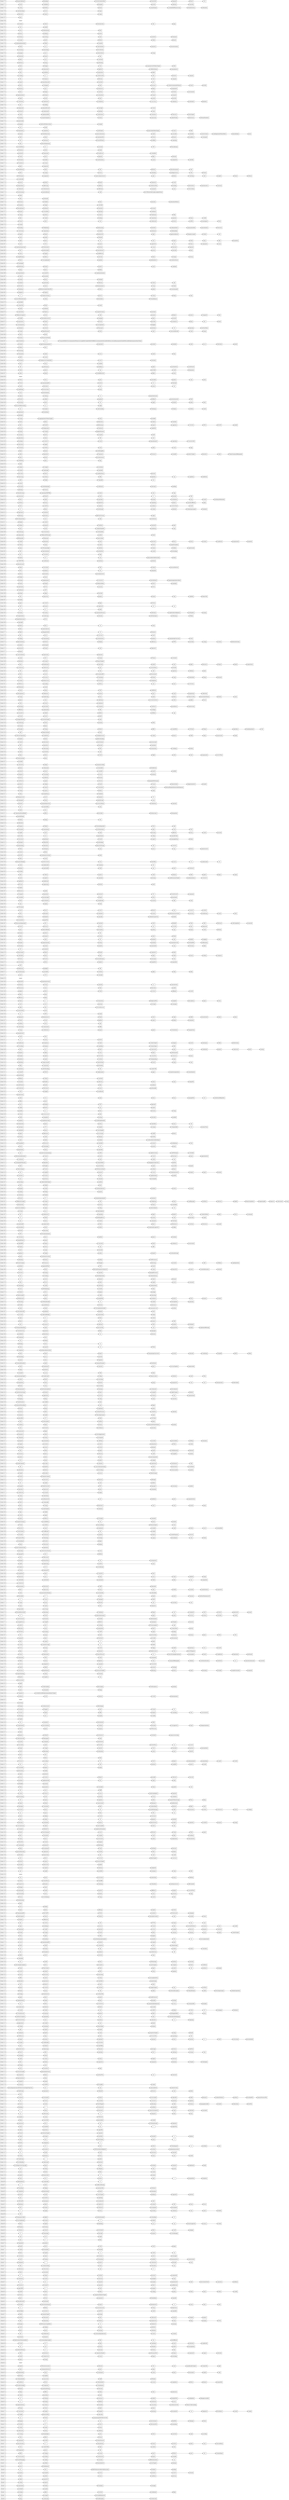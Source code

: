 digraph HashTable {
    rankdir=LR;
    node [shape=box];
    bucket0 [label="Bucket 0"];
    bucket0_node0 [label="Kong"];
    bucket0 -> bucket0_node0;
    bucket0_node1 [label="systemsand"];
    bucket0_node0 -> bucket0_node1;
    bucket0_node2 [label="BrianKernighan"];
    bucket0_node1 -> bucket0_node2;
    bucket0_node3 [label="SystemsLoad"];
    bucket0_node2 -> bucket0_node3;
    bucket1 [label="Bucket 1"];
    bucket1_node0 [label="linear"];
    bucket1 -> bucket1_node0;
    bucket1_node1 [label="arranged"];
    bucket1_node0 -> bucket1_node1;
    bucket1_node2 [label="executableDiskstored"];
    bucket1_node1 -> bucket1_node2;
    bucket2 [label="Bucket 2"];
    bucket2_node0 [label="Avoiding"];
    bucket2 -> bucket2_node0;
    bucket2_node1 [label="affect"];
    bucket2_node0 -> bucket2_node1;
    bucket2_node2 [label="involved"];
    bucket2_node1 -> bucket2_node2;
    bucket2_node3 [label="installedand"];
    bucket2_node2 -> bucket2_node3;
    bucket2_node4 [label="Blake"];
    bucket2_node3 -> bucket2_node4;
    bucket3 [label="Bucket 3"];
    bucket3_node0 [label="Archibald"];
    bucket3 -> bucket3_node0;
    bucket3_node1 [label="typically"];
    bucket3_node0 -> bucket3_node1;
    bucket4 [label="Bucket 4"];
    bucket4_node0 [label="programmed"];
    bucket4 -> bucket4_node0;
    bucket4_node1 [label="Michela"];
    bucket4_node0 -> bucket4_node1;
    bucket4_node2 [label="Dwarkadas"];
    bucket4_node1 -> bucket4_node2;
    bucket4_node3 [label="wesimply"];
    bucket4_node2 -> bucket4_node3;
    bucket5 [label="Bucket 5"];
    bucket5_node0 [label="written"];
    bucket5 -> bucket5_node0;
    bucket5_node1 [label="improve"];
    bucket5_node0 -> bucket5_node1;
    bucket6 [label="Bucket 6"];
    bucket6_node0 [label="stdioh"];
    bucket6 -> bucket6_node0;
    bucket6_node1 [label="projectGCC"];
    bucket6_node0 -> bucket6_node1;
    bucket7 [label="Bucket 7"];
    bucket7_node0 [label="Page"];
    bucket7 -> bucket7_node0;
    bucket7_node1 [label="partbut"];
    bucket7_node0 -> bucket7_node1;
    bucket7_node2 [label="classic"];
    bucket7_node1 -> bucket7_node2;
    bucket7_node3 [label="conditions"];
    bucket7_node2 -> bucket7_node3;
    bucket7_node4 [label="previous"];
    bucket7_node3 -> bucket7_node4;
    bucket8 [label="Bucket 8"];
    bucket8_node0 [label="program"];
    bucket8 -> bucket8_node0;
    bucket8_node1 [label="prompted"];
    bucket8_node0 -> bucket8_node1;
    bucket8_node2 [label="proven"];
    bucket8_node1 -> bucket8_node2;
    bucket8_node3 [label="promises"];
    bucket8_node2 -> bucket8_node3;
    bucket8_node4 [label="concert"];
    bucket8_node3 -> bucket8_node4;
    bucket8_node5 [label="toolsand"];
    bucket8_node4 -> bucket8_node5;
    bucket9 [label="Bucket 9"];
    bucket9_node0 [label="IA"];
    bucket9 -> bucket9_node0;
    bucket9_node1 [label="few"];
    bucket9_node0 -> bucket9_node1;
    bucket9_node2 [label="effortPrefacexxicodeintrohellocinclude"];
    bucket9_node1 -> bucket9_node2;
    bucket9_node3 [label="Students"];
    bucket9_node2 -> bucket9_node3;
    bucket9_node4 [label="grading"];
    bucket9_node3 -> bucket9_node4;
    bucket10 [label="Bucket 10"];
    bucket10_node0 [label="power"];
    bucket10 -> bucket10_node0;
    bucket10_node1 [label="ErikSilkensen"];
    bucket10_node0 -> bucket10_node1;
    bucket11 [label="Bucket 11"];
    bucket11_node0 [label="Load"];
    bucket11 -> bucket11_node0;
    bucket11_node1 [label="problem"];
    bucket11_node0 -> bucket11_node1;
    bucket11_node2 [label="themachinelevel"];
    bucket11_node1 -> bucket11_node2;
    bucket11_node3 [label="storyChapter"];
    bucket11_node2 -> bucket11_node3;
    bucket11_node4 [label="Abraham"];
    bucket11_node3 -> bucket11_node4;
    bucket12 [label="Bucket 12"];
    bucket12_node0 [label="FerrantiManaging"];
    bucket12 -> bucket12_node0;
    bucket12_node1 [label="Loading"];
    bucket12_node0 -> bucket12_node1;
    bucket12_node2 [label="encounter"];
    bucket12_node1 -> bucket12_node2;
    bucket12_node3 [label="differentmachines"];
    bucket12_node2 -> bucket12_node3;
    bucket12_node4 [label="say"];
    bucket12_node3 -> bucket12_node4;
    bucket13 [label="Bucket 13"];
    bucket13_node0 [label="Communication"];
    bucket13 -> bucket13_node0;
    bucket13_node1 [label="including"];
    bucket13_node0 -> bucket13_node1;
    bucket13_node2 [label="mathematical"];
    bucket13_node1 -> bucket13_node2;
    bucket13_node3 [label="Haudy"];
    bucket13_node2 -> bucket13_node3;
    bucket13_node4 [label="Assembly"];
    bucket13_node3 -> bucket13_node4;
    bucket14 [label="Bucket 14"];
    bucket14_node0 [label="IEEE"];
    bucket14 -> bucket14_node0;
    bucket14_node1 [label="Clocking"];
    bucket14_node0 -> bucket14_node1;
    bucket14_node2 [label="revised"];
    bucket14_node1 -> bucket14_node2;
    bucket14_node3 [label="must"];
    bucket14_node2 -> bucket14_node3;
    bucket14_node4 [label="NOliver"];
    bucket14_node3 -> bucket14_node4;
    bucket14_node5 [label="gave"];
    bucket14_node4 -> bucket14_node5;
    bucket14_node6 [label="He"];
    bucket14_node5 -> bucket14_node6;
    bucket14_node7 [label="SystemsFigure"];
    bucket14_node6 -> bucket14_node7;
    bucket15 [label="Bucket 15"];
    bucket15_node0 [label="Management"];
    bucket15 -> bucket15_node0;
    bucket15_node1 [label="given"];
    bucket15_node0 -> bucket15_node1;
    bucket15_node2 [label="life"];
    bucket15_node1 -> bucket15_node2;
    bucket16 [label="Bucket 16"];
    bucket16_node0 [label="User"];
    bucket16 -> bucket16_node0;
    bucket16_node1 [label="ContentsWeb"];
    bucket16_node0 -> bucket16_node1;
    bucket16_node2 [label="larger"];
    bucket16_node1 -> bucket16_node2;
    bucket16_node3 [label="content"];
    bucket16_node2 -> bucket16_node3;
    bucket16_node4 [label="owes"];
    bucket16_node3 -> bucket16_node4;
    bucket17 [label="Bucket 17"];
    bucket17_node0 [label="Massachusetts"];
    bucket17 -> bucket17_node0;
    bucket17_node1 [label="II"];
    bucket17_node0 -> bucket17_node1;
    bucket17_node2 [label="Misprediction"];
    bucket17_node1 -> bucket17_node2;
    bucket17_node3 [label="Library"];
    bucket17_node2 -> bucket17_node3;
    bucket17_node4 [label="involves"];
    bucket17_node3 -> bucket17_node4;
    bucket17_node5 [label="ableto"];
    bucket17_node4 -> bucket17_node5;
    bucket17_node6 [label="Tom"];
    bucket17_node5 -> bucket17_node6;
    bucket17_node7 [label="MorrisettBrian"];
    bucket17_node6 -> bucket17_node7;
    bucket18 [label="Bucket 18"];
    bucket18_node0 [label="programmer"];
    bucket18 -> bucket18_node0;
    bucket18_node1 [label="provide"];
    bucket18_node0 -> bucket18_node1;
    bucket18_node2 [label="numbersbecause"];
    bucket18_node1 -> bucket18_node2;
    bucket19 [label="Bucket 19"];
    bucket19_node0 [label="Choi"];
    bucket19 -> bucket19_node0;
    bucket19_node1 [label="follow"];
    bucket19_node0 -> bucket19_node1;
    bucket19_node2 [label="Extract"];
    bucket19_node1 -> bucket19_node2;
    bucket20 [label="Bucket 20"];
    bucket20_node0 [label="Covering"];
    bucket20 -> bucket20_node0;
    bucket20_node1 [label="attempthigher"];
    bucket20_node0 -> bucket20_node1;
    bucket20_node2 [label="gives"];
    bucket20_node1 -> bucket20_node2;
    bucket20_node3 [label="Steve"];
    bucket20_node2 -> bucket20_node3;
    bucket20_node4 [label="mustwork"];
    bucket20_node3 -> bucket20_node4;
    bucket20_node5 [label="small"];
    bucket20_node4 -> bucket20_node5;
    bucket20_node6 [label="according"];
    bucket20_node5 -> bucket20_node6;
    bucket21 [label="Bucket 21"];
    bucket21_node0 [label="andsecurity"];
    bucket21 -> bucket21_node0;
    bucket21_node1 [label="intoan"];
    bucket21_node0 -> bucket21_node1;
    bucket21_node2 [label="ambitious"];
    bucket21_node1 -> bucket21_node2;
    bucket22 [label="Bucket 22"];
    bucket22_node0 [label="systems"];
    bucket22 -> bucket22_node0;
    bucket22_node1 [label="locality"];
    bucket22_node0 -> bucket22_node1;
    bucket22_node2 [label="Gibson"];
    bucket22_node1 -> bucket22_node2;
    bucket23 [label="Bucket 23"];
    bucket23_node0 [label="Variables"];
    bucket23 -> bucket23_node0;
    bucket23_node1 [label="IO"];
    bucket23_node0 -> bucket23_node1;
    bucket23_node2 [label="Solaris"];
    bucket23_node1 -> bucket23_node2;
    bucket23_node3 [label="InformationWe"];
    bucket23_node2 -> bucket23_node3;
    bucket23_node4 [label="terminology"];
    bucket23_node3 -> bucket23_node4;
    bucket24 [label="Bucket 24"];
    bucket24_node0 [label="Reaping"];
    bucket24 -> bucket24_node0;
    bucket24_node1 [label="IP"];
    bucket24_node0 -> bucket24_node1;
    bucket24_node2 [label="you"];
    bucket24_node1 -> bucket24_node2;
    bucket24_node3 [label="instructionare"];
    bucket24_node2 -> bucket24_node3;
    bucket24_node4 [label="BookThe"];
    bucket24_node3 -> bucket24_node4;
    bucket24_node5 [label="thedanger"];
    bucket24_node4 -> bucket24_node5;
    bucket24_node6 [label="Newer"];
    bucket24_node5 -> bucket24_node6;
    bucket25 [label="Bucket 25"];
    bucket25_node0 [label="an"];
    bucket25 -> bucket25_node0;
    bucket25_node1 [label="French"];
    bucket25_node0 -> bucket25_node1;
    bucket25_node2 [label="programmingORGORGICSICSSP"];
    bucket25_node1 -> bucket25_node2;
    bucket26 [label="Bucket 26"];
    bucket26_node0 [label="Unixlike"];
    bucket26 -> bucket26_node0;
    bucket26_node1 [label="HierarchyThe"];
    bucket26_node0 -> bucket26_node1;
    bucket26_node2 [label="todescribe"];
    bucket26_node1 -> bucket26_node2;
    bucket27 [label="Bucket 27"];
    bucket27_node0 [label="Concurrency"];
    bucket27 -> bucket27_node0;
    bucket27_node1 [label="Number"];
    bucket27_node0 -> bucket27_node1;
    bucket27_node2 [label="Examples"];
    bucket27_node1 -> bucket27_node2;
    bucket27_node3 [label="enduring"];
    bucket27_node2 -> bucket27_node3;
    bucket27_node4 [label="documented"];
    bucket27_node3 -> bucket27_node4;
    bucket27_node5 [label="via"];
    bucket27_node4 -> bucket27_node5;
    bucket27_node6 [label="thegeneral"];
    bucket27_node5 -> bucket27_node6;
    bucket27_node7 [label="HwuMarkus"];
    bucket27_node6 -> bucket27_node7;
    bucket27_node8 [label="second"];
    bucket27_node7 -> bucket27_node8;
    bucket27_node9 [label="random"];
    bucket27_node8 -> bucket27_node9;
    bucket28 [label="Bucket 28"];
    bucket28_node0 [label="Placing"];
    bucket28 -> bucket28_node0;
    bucket28_node1 [label="choices"];
    bucket28_node0 -> bucket28_node1;
    bucket28_node2 [label="deeply"];
    bucket28_node1 -> bucket28_node2;
    bucket28_node3 [label="abasic"];
    bucket28_node2 -> bucket28_node3;
    bucket29 [label="Bucket 29"];
    bucket29_node0 [label="Implementations"];
    bucket29 -> bucket29_node0;
    bucket29_node1 [label="systemsx"];
    bucket29_node0 -> bucket29_node1;
    bucket29_node2 [label="formatted"];
    bucket29_node1 -> bucket29_node2;
    bucket29_node3 [label="yoursystem"];
    bucket29_node2 -> bucket29_node3;
    bucket29_node4 [label="architectureCode"];
    bucket29_node3 -> bucket29_node4;
    bucket29_node5 [label="MemoryUnderstanding"];
    bucket29_node4 -> bucket29_node5;
    bucket30 [label="Bucket 30"];
    bucket30_node0 [label="as"];
    bucket30 -> bucket30_node0;
    bucket30_node1 [label="Running"];
    bucket30_node0 -> bucket30_node1;
    bucket30_node2 [label="Buffered"];
    bucket30_node1 -> bucket30_node2;
    bucket30_node3 [label="introduced"];
    bucket30_node2 -> bucket30_node3;
    bucket30_node4 [label="onyour"];
    bucket30_node3 -> bucket30_node4;
    bucket31 [label="Bucket 31"];
    bucket31_node0 [label="at"];
    bucket31 -> bucket31_node0;
    bucket31_node1 [label="Ordering"];
    bucket31_node0 -> bucket31_node1;
    bucket31_node2 [label="processors"];
    bucket31_node1 -> bucket31_node2;
    bucket31_node3 [label="modern"];
    bucket31_node2 -> bucket31_node3;
    bucket31_node4 [label="disciplineThis"];
    bucket31_node3 -> bucket31_node4;
    bucket31_node5 [label="multipledata"];
    bucket31_node4 -> bucket31_node5;
    bucket31_node6 [label="debuggerassembler"];
    bucket31_node5 -> bucket31_node6;
    bucket32 [label="Bucket 32"];
    bucket32_node0 [label="Caches"];
    bucket32 -> bucket32_node0;
    bucket32_node1 [label="morethan"];
    bucket32_node0 -> bucket32_node1;
    bucket32_node2 [label="board"];
    bucket32_node1 -> bucket32_node2;
    bucket33 [label="Bucket 33"];
    bucket33_node0 [label="Sleep"];
    bucket33 -> bucket33_node0;
    bucket33_node1 [label="effects"];
    bucket33_node0 -> bucket33_node1;
    bucket33_node2 [label="Jordan"];
    bucket33_node1 -> bucket33_node2;
    bucket33_node3 [label="Xiao"];
    bucket33_node2 -> bucket33_node3;
    bucket33_node4 [label="opensource"];
    bucket33_node3 -> bucket33_node4;
    bucket34 [label="Bucket 34"];
    bucket34_node0 [label="Richard"];
    bucket34 -> bucket34_node0;
    bucket34_node1 [label="operationsHaving"];
    bucket34_node0 -> bucket34_node1;
    bucket34_node2 [label="Morrissey"];
    bucket34_node1 -> bucket34_node2;
    bucket35 [label="Bucket 35"];
    bucket35_node0 [label="Misunderstanding"];
    bucket35 -> bucket35_node0;
    bucket35_node1 [label="storageunits"];
    bucket35_node0 -> bucket35_node1;
    bucket35_node2 [label="virtualmemory"];
    bucket35_node1 -> bucket35_node2;
    bucket36 [label="Bucket 36"];
    bucket36_node0 [label="Parallelism"];
    bucket36 -> bucket36_node0;
    bucket36_node1 [label="Final"];
    bucket36_node0 -> bucket36_node1;
    bucket36_node2 [label="solidstatedisks"];
    bucket36_node1 -> bucket36_node2;
    bucket36_node3 [label="courses"];
    bucket36_node2 -> bucket36_node3;
    bucket36_node4 [label="compilation"];
    bucket36_node3 -> bucket36_node4;
    bucket36_node5 [label="defuse"];
    bucket36_node4 -> bucket36_node5;
    bucket36_node6 [label="Johnson"];
    bucket36_node5 -> bucket36_node6;
    bucket36_node7 [label="programThe"];
    bucket36_node6 -> bucket36_node7;
    bucket37 [label="Bucket 37"];
    bucket37_node0 [label="workimmediately"];
    bucket37 -> bucket37_node0;
    bucket37_node1 [label="concurrent"];
    bucket37_node0 -> bucket37_node1;
    bucket37_node2 [label="Geoff"];
    bucket37_node1 -> bucket37_node2;
    bucket37_node3 [label="Whydoes"];
    bucket37_node2 -> bucket37_node3;
    bucket38 [label="Bucket 38"];
    bucket38_node0 [label="Boylston"];
    bucket38 -> bucket38_node0;
    bucket38_node1 [label="complete"];
    bucket38_node0 -> bucket38_node1;
    bucket39 [label="Bucket 39"];
    bucket39_node0 [label="Implementing"];
    bucket39 -> bucket39_node0;
    bucket39_node1 [label="copy"];
    bucket39_node0 -> bucket39_node1;
    bucket39_node2 [label="counterparts"];
    bucket39_node1 -> bucket39_node2;
    bucket39_node3 [label="Carter"];
    bucket39_node2 -> bucket39_node3;
    bucket39_node4 [label="Amiri"];
    bucket39_node3 -> bucket39_node4;
    bucket39_node5 [label="theconcepts"];
    bucket39_node4 -> bucket39_node5;
    bucket39_node6 [label="exploit"];
    bucket39_node5 -> bucket39_node6;
    bucket39_node7 [label="sake"];
    bucket39_node6 -> bucket39_node7;
    bucket40 [label="Bucket 40"];
    bucket40_node0 [label="Data"];
    bucket40 -> bucket40_node0;
    bucket40_node1 [label="statementsHowever"];
    bucket40_node0 -> bucket40_node1;
    bucket40_node2 [label="prize"];
    bucket40_node1 -> bucket40_node2;
    bucket40_node3 [label="dene"];
    bucket40_node2 -> bucket40_node3;
    bucket41 [label="Bucket 41"];
    bucket41_node0 [label="request"];
    bucket41 -> bucket41_node0;
    bucket41_node1 [label="Telecommunication"];
    bucket41_node0 -> bucket41_node1;
    bucket41_node2 [label="Allocator"];
    bucket41_node1 -> bucket41_node2;
    bucket41_node3 [label="Our"];
    bucket41_node2 -> bucket41_node3;
    bucket41_node4 [label="start"];
    bucket41_node3 -> bucket41_node4;
    bucket41_node5 [label="spatiallocalityChapter"];
    bucket41_node4 -> bucket41_node5;
    bucket41_node6 [label="SystemsThe"];
    bucket41_node5 -> bucket41_node6;
    bucket41_node7 [label="eight"];
    bucket41_node6 -> bucket41_node7;
    bucket42 [label="Bucket 42"];
    bucket42 -> empty42 [style=invis];
    empty42 [label="(empty)", shape=plaintext];
    bucket43 [label="Bucket 43"];
    bucket43_node0 [label="theme"];
    bucket43 -> bucket43_node0;
    bucket43_node1 [label="Zeyang"];
    bucket43_node0 -> bucket43_node1;
    bucket44 [label="Bucket 44"];
    bucket44_node0 [label="should"];
    bucket44 -> bucket44_node0;
    bucket44_node1 [label="ContentsCore"];
    bucket44_node0 -> bucket44_node1;
    bucket44_node2 [label="youcan"];
    bucket44_node1 -> bucket44_node2;
    bucket44_node3 [label="Hugue"];
    bucket44_node2 -> bucket44_node3;
    bucket44_node4 [label="networking"];
    bucket44_node3 -> bucket44_node4;
    bucket45 [label="Bucket 45"];
    bucket45_node0 [label="SEQ"];
    bucket45 -> bucket45_node0;
    bucket45_node1 [label="introduces"];
    bucket45_node0 -> bucket45_node1;
    bucket45_node2 [label="computerarithmetic"];
    bucket45_node1 -> bucket45_node2;
    bucket45_node3 [label="performanceNew"];
    bucket45_node2 -> bucket45_node3;
    bucket45_node4 [label="PoAnne"];
    bucket45_node3 -> bucket45_node4;
    bucket45_node5 [label="sequenceof"];
    bucket45_node4 -> bucket45_node5;
    bucket45_node6 [label="origins"];
    bucket45_node5 -> bucket45_node6;
    bucket45_node7 [label="networks"];
    bucket45_node6 -> bucket45_node7;
    bucket46 [label="Bucket 46"];
    bucket46_node0 [label="GoldsteinEditorial"];
    bucket46 -> bucket46_node0;
    bucket46_node1 [label="If"];
    bucket46_node0 -> bucket46_node1;
    bucket46_node2 [label="personal"];
    bucket46_node1 -> bucket46_node2;
    bucket46_node3 [label="Martins"];
    bucket46_node2 -> bucket46_node3;
    bucket46_node4 [label="float"];
    bucket46_node3 -> bucket46_node4;
    bucket47 [label="Bucket 47"];
    bucket47_node0 [label="be"];
    bucket47 -> bucket47_node0;
    bucket47_node1 [label="alk"];
    bucket47_node0 -> bucket47_node1;
    bucket47_node2 [label="Nested"];
    bucket47_node1 -> bucket47_node2;
    bucket47_node3 [label="Metadata"];
    bucket47_node2 -> bucket47_node3;
    bucket47_node4 [label="predict"];
    bucket47_node3 -> bucket47_node4;
    bucket47_node5 [label="thecompilation"];
    bucket47_node4 -> bucket47_node5;
    bucket48 [label="Bucket 48"];
    bucket48_node0 [label="Circuits"];
    bucket48 -> bucket48_node0;
    bucket48_node1 [label="all"];
    bucket48_node0 -> bucket48_node1;
    bucket48_node2 [label="them"];
    bucket48_node1 -> bucket48_node2;
    bucket48_node3 [label="something"];
    bucket48_node2 -> bucket48_node3;
    bucket48_node4 [label="arrays"];
    bucket48_node3 -> bucket48_node4;
    bucket48_node5 [label="production"];
    bucket48_node4 -> bucket48_node5;
    bucket48_node6 [label="compilersfor"];
    bucket48_node5 -> bucket48_node6;
    bucket49 [label="Bucket 49"];
    bucket49_node0 [label="blankContentsPrefacexixAbout"];
    bucket49 -> bucket49_node0;
    bucket49_node1 [label="SystemLinkingCompiler"];
    bucket49_node0 -> bucket49_node1;
    bucket49_node2 [label="then"];
    bucket49_node1 -> bucket49_node2;
    bucket49_node3 [label="bg"];
    bucket49_node2 -> bucket49_node3;
    bucket49_node4 [label="intoDifferent"];
    bucket49_node3 -> bucket49_node4;
    bucket50 [label="Bucket 50"];
    bucket50_node0 [label="produced"];
    bucket50 -> bucket50_node0;
    bucket50_node1 [label="interprets"];
    bucket50_node0 -> bucket50_node1;
    bucket51 [label="Bucket 51"];
    bucket51_node0 [label="left"];
    bucket51 -> bucket51_node0;
    bucket51_node1 [label="multiplication"];
    bucket51_node0 -> bucket51_node1;
    bucket51_node2 [label="positionindependentcode"];
    bucket51_node1 -> bucket51_node2;
    bucket51_node3 [label="resolve"];
    bucket51_node2 -> bucket51_node3;
    bucket51_node4 [label="systemto"];
    bucket51_node3 -> bucket51_node4;
    bucket52 [label="Bucket 52"];
    bucket52_node0 [label="Posix"];
    bucket52 -> bucket52_node0;
    bucket52_node1 [label="teach"];
    bucket52_node0 -> bucket52_node1;
    bucket52_node2 [label="Nawanan"];
    bucket52_node1 -> bucket52_node2;
    bucket52_node3 [label="collection"];
    bucket52_node2 -> bucket52_node3;
    bucket53 [label="Bucket 53"];
    bucket53_node0 [label="switch"];
    bucket53 -> bucket53_node0;
    bucket53_node1 [label="building"];
    bucket53_node0 -> bucket53_node1;
    bucket53_node2 [label="Wang"];
    bucket53_node1 -> bucket53_node2;
    bucket53_node3 [label="skillsOur"];
    bucket53_node2 -> bucket53_node3;
    bucket54 [label="Bucket 54"];
    bucket54_node0 [label="Manages"];
    bucket54 -> bucket54_node0;
    bucket54_node1 [label="PerformanceCapabilities"];
    bucket54_node0 -> bucket54_node1;
    bucket54_node2 [label="In"];
    bucket54_node1 -> bucket54_node2;
    bucket54_node3 [label="datalayout"];
    bucket54_node2 -> bucket54_node3;
    bucket54_node4 [label="amazing"];
    bucket54_node3 -> bucket54_node4;
    bucket55 [label="Bucket 55"];
    bucket55_node0 [label="Bad"];
    bucket55 -> bucket55_node0;
    bucket55_node1 [label="themachine"];
    bucket55_node0 -> bucket55_node1;
    bucket55_node2 [label="Professor"];
    bucket55_node1 -> bucket55_node2;
    bucket55_node3 [label="programsYou"];
    bucket55_node2 -> bucket55_node3;
    bucket55_node4 [label="tricks"];
    bucket55_node3 -> bucket55_node4;
    bucket55_node5 [label="thing"];
    bucket55_node4 -> bucket55_node5;
    bucket55_node6 [label="adisplay"];
    bucket55_node5 -> bucket55_node6;
    bucket55_node7 [label="PCWe"];
    bucket55_node6 -> bucket55_node7;
    bucket56 [label="Bucket 56"];
    bucket56_node0 [label="bookThis"];
    bucket56 -> bucket56_node0;
    bucket56_node1 [label="Information"];
    bucket56_node0 -> bucket56_node1;
    bucket56_node2 [label="exist"];
    bucket56_node1 -> bucket56_node2;
    bucket56_node3 [label="referenced"];
    bucket56_node2 -> bucket56_node3;
    bucket56_node4 [label="nonlocal"];
    bucket56_node3 -> bucket56_node4;
    bucket56_node5 [label="Changes"];
    bucket56_node4 -> bucket56_node5;
    bucket56_node6 [label="appears"];
    bucket56_node5 -> bucket56_node6;
    bucket57 [label="Bucket 57"];
    bucket57_node0 [label="Model"];
    bucket57 -> bucket57_node0;
    bucket57_node1 [label="programChapter"];
    bucket57_node0 -> bucket57_node1;
    bucket57_node2 [label="printing"];
    bucket57_node1 -> bucket57_node2;
    bucket58 [label="Bucket 58"];
    bucket58_node0 [label="knowledge"];
    bucket58 -> bucket58_node0;
    bucket58_node1 [label="simulators"];
    bucket58_node0 -> bucket58_node1;
    bucket58_node2 [label="andCISC"];
    bucket58_node1 -> bucket58_node2;
    bucket58_node3 [label="ratied"];
    bucket58_node2 -> bucket58_node3;
    bucket58_node4 [label="repeatedly"];
    bucket58_node3 -> bucket58_node4;
    bucket59 [label="Bucket 59"];
    bucket59_node0 [label="Is"];
    bucket59 -> bucket59_node0;
    bucket59_node1 [label="Blocks"];
    bucket59_node0 -> bucket59_node1;
    bucket59_node2 [label="concurrencysuch"];
    bucket59_node1 -> bucket59_node2;
    bucket59_node3 [label="Troup"];
    bucket59_node2 -> bucket59_node3;
    bucket59_node4 [label="theprevious"];
    bucket59_node3 -> bucket59_node4;
    bucket60 [label="Bucket 60"];
    bucket60_node0 [label="Snowden"];
    bucket60 -> bucket60_node0;
    bucket60_node1 [label="electronicmechanical"];
    bucket60_node0 -> bucket60_node1;
    bucket60_node2 [label="Logical"];
    bucket60_node1 -> bucket60_node2;
    bucket60_node3 [label="MachineLevel"];
    bucket60_node2 -> bucket60_node3;
    bucket60_node4 [label="It"];
    bucket60_node3 -> bucket60_node4;
    bucket60_node5 [label="iLinux"];
    bucket60_node4 -> bucket60_node5;
    bucket60_node6 [label="they"];
    bucket60_node5 -> bucket60_node6;
    bucket60_node7 [label="byte"];
    bucket60_node6 -> bucket60_node7;
    bucket61 [label="Bucket 61"];
    bucket61_node0 [label="theyunderstand"];
    bucket61 -> bucket61_node0;
    bucket61_node1 [label="distributed"];
    bucket61_node0 -> bucket61_node1;
    bucket62 [label="Bucket 62"];
    bucket62_node0 [label="know"];
    bucket62 -> bucket62_node0;
    bucket62_node1 [label="From"];
    bucket62_node0 -> bucket62_node1;
    bucket62_node2 [label="programsto"];
    bucket62_node1 -> bucket62_node2;
    bucket62_node3 [label="Dannenberg"];
    bucket62_node2 -> bucket62_node3;
    bucket62_node4 [label="Logically"];
    bucket62_node3 -> bucket62_node4;
    bucket63 [label="Bucket 63"];
    bucket63_node0 [label="Overows"];
    bucket63 -> bucket63_node0;
    bucket63_node1 [label="read"];
    bucket63_node0 -> bucket63_node1;
    bucket63_node2 [label="computerarithmeticChapter"];
    bucket63_node1 -> bucket63_node2;
    bucket64 [label="Bucket 64"];
    bucket64_node0 [label="printed"];
    bucket64 -> bucket64_node0;
    bucket64_node1 [label="Gates"];
    bucket64_node0 -> bucket64_node1;
    bucket64_node2 [label="Modes"];
    bucket64_node1 -> bucket64_node2;
    bucket64_node3 [label="working"];
    bucket64_node2 -> bucket64_node3;
    bucket64_node4 [label="option"];
    bucket64_node3 -> bucket64_node4;
    bucket64_node5 [label="Shultz"];
    bucket64_node4 -> bucket64_node5;
    bucket64_node6 [label="Emil"];
    bucket64_node5 -> bucket64_node6;
    bucket64_node7 [label="builtin"];
    bucket64_node6 -> bucket64_node7;
    bucket64_node8 [label="casethe"];
    bucket64_node7 -> bucket64_node8;
    bucket65 [label="Bucket 65"];
    bucket65_node0 [label="paperISBN"];
    bucket65 -> bucket65_node0;
    bucket65_node1 [label="A"];
    bucket65_node0 -> bucket65_node1;
    bucket65_node2 [label="track"];
    bucket65_node1 -> bucket65_node2;
    bucket65_node3 [label="mitigate"];
    bucket65_node2 -> bucket65_node3;
    bucket65_node4 [label="need"];
    bucket65_node3 -> bucket65_node4;
    bucket66 [label="Bucket 66"];
    bucket66_node0 [label="Protection"];
    bucket66 -> bucket66_node0;
    bucket66_node1 [label="Standard"];
    bucket66_node0 -> bucket66_node1;
    bucket66_node2 [label="separate"];
    bucket66_node1 -> bucket66_node2;
    bucket66_node3 [label="detect"];
    bucket66_node2 -> bucket66_node3;
    bucket66_node4 [label="printffunction"];
    bucket66_node3 -> bucket66_node4;
    bucket67 [label="Bucket 67"];
    bucket67_node0 [label="C"];
    bucket67 -> bucket67_node0;
    bucket67_node1 [label="by"];
    bucket67_node0 -> bucket67_node1;
    bucket67_node2 [label="required"];
    bucket67_node1 -> bucket67_node2;
    bucket67_node3 [label="example"];
    bucket67_node2 -> bucket67_node3;
    bucket67_node4 [label="experienceof"];
    bucket67_node3 -> bucket67_node4;
    bucket67_node5 [label="brief"];
    bucket67_node4 -> bucket67_node5;
    bucket67_node6 [label="InstructionsStored"];
    bucket67_node5 -> bucket67_node6;
    bucket67_node7 [label="connection"];
    bucket67_node6 -> bucket67_node7;
    bucket67_node8 [label="diskEach"];
    bucket67_node7 -> bucket67_node8;
    bucket68 [label="Bucket 68"];
    bucket68_node0 [label="Statements"];
    bucket68 -> bucket68_node0;
    bucket68_node1 [label="security"];
    bucket68_node0 -> bucket68_node1;
    bucket68_node2 [label="historical"];
    bucket68_node1 -> bucket68_node2;
    bucket68_node3 [label="packaged"];
    bucket68_node2 -> bucket68_node3;
    bucket68_node4 [label="local"];
    bucket68_node3 -> bucket68_node4;
    bucket69 [label="Bucket 69"];
    bucket69_node0 [label="E"];
    bucket69 -> bucket69_node0;
    bucket69_node1 [label="Sydney"];
    bucket69_node0 -> bucket69_node1;
    bucket69_node2 [label="switches"];
    bucket69_node1 -> bucket69_node2;
    bucket69_node3 [label="answers"];
    bucket69_node2 -> bucket69_node3;
    bucket69_node4 [label="contentwith"];
    bucket69_node3 -> bucket69_node4;
    bucket70 [label="Bucket 70"];
    bucket70_node0 [label="Mario"];
    bucket70 -> bucket70_node0;
    bucket70_node1 [label="consistent"];
    bucket70_node0 -> bucket70_node1;
    bucket71 [label="Bucket 71"];
    bucket71_node0 [label="references"];
    bucket71 -> bucket71_node0;
    bucket71_node1 [label="interactions"];
    bucket71_node0 -> bucket71_node1;
    bucket71_node2 [label="real"];
    bucket71_node1 -> bucket71_node2;
    bucket71_node3 [label="G"];
    bucket71_node2 -> bucket71_node3;
    bucket72 [label="Bucket 72"];
    bucket72_node0 [label="Hoe"];
    bucket72 -> bucket72_node0;
    bucket72_node1 [label="systemincluding"];
    bucket72_node0 -> bucket72_node1;
    bucket72_node2 [label="choice"];
    bucket72_node1 -> bucket72_node2;
    bucket72_node3 [label="Thenumber"];
    bucket72_node2 -> bucket72_node3;
    bucket72_node4 [label="zero"];
    bucket72_node3 -> bucket72_node4;
    bucket73 [label="Bucket 73"];
    bucket73_node0 [label="distinguish"];
    bucket73 -> bucket73_node0;
    bucket73_node1 [label="I"];
    bucket73_node0 -> bucket73_node1;
    bucket73_node2 [label="positive"];
    bucket73_node1 -> bucket73_node2;
    bucket73_node3 [label="combination"];
    bucket73_node2 -> bucket73_node3;
    bucket73_node4 [label="through"];
    bucket73_node3 -> bucket73_node4;
    bucket73_node5 [label="strict"];
    bucket73_node4 -> bucket73_node5;
    bucket74 [label="Bucket 74"];
    bucket74_node0 [label="Carol"];
    bucket74 -> bucket74_node0;
    bucket74_node1 [label="Floating"];
    bucket74_node0 -> bucket74_node1;
    bucket74_node2 [label="Terminating"];
    bucket74_node1 -> bucket74_node2;
    bucket74_node3 [label="makethis"];
    bucket74_node2 -> bucket74_node3;
    bucket74_node4 [label="theprogramMost"];
    bucket74_node3 -> bucket74_node4;
    bucket74_node5 [label="projectsnotion"];
    bucket74_node4 -> bucket74_node5;
    bucket75 [label="Bucket 75"];
    bucket75_node0 [label="University"];
    bucket75 -> bucket75_node0;
    bucket75_node1 [label="clearly"];
    bucket75_node0 -> bucket75_node1;
    bucket75_node2 [label="HortonEric"];
    bucket75_node1 -> bucket75_node2;
    bucket75_node3 [label="ASCII"];
    bucket75_node2 -> bucket75_node3;
    bucket75_node4 [label="bytesmight"];
    bucket75_node3 -> bucket75_node4;
    bucket76 [label="Bucket 76"];
    bucket76_node0 [label="Bomb"];
    bucket76 -> bucket76_node0;
    bucket76_node1 [label="Vopatek"];
    bucket76_node0 -> bucket76_node1;
    bucket76_node2 [label="cc"];
    bucket76_node1 -> bucket76_node2;
    bucket76_node3 [label="runthe"];
    bucket76_node2 -> bucket76_node3;
    bucket76_node4 [label="int"];
    bucket76_node3 -> bucket76_node4;
    bucket77 [label="Bucket 77"];
    bucket77_node0 [label="United"];
    bucket77 -> bucket77_node0;
    bucket77_node1 [label="betweentheir"];
    bucket77_node0 -> bucket77_node1;
    bucket77_node2 [label="Woodruff"];
    bucket77_node1 -> bucket77_node2;
    bucket78 [label="Bucket 78"];
    bucket78_node0 [label="Randal"];
    bucket78 -> bucket78_node0;
    bucket78_node1 [label="Tools"];
    bucket78_node0 -> bucket78_node1;
    bucket78_node2 [label="works"];
    bucket78_node1 -> bucket78_node2;
    bucket78_node3 [label="tried"];
    bucket78_node2 -> bucket78_node3;
    bucket78_node4 [label="plague"];
    bucket78_node3 -> bucket78_node4;
    bucket79 [label="Bucket 79"];
    bucket79_node0 [label="Sequential"];
    bucket79 -> bucket79_node0;
    bucket79_node1 [label="members"];
    bucket79_node0 -> bucket79_node1;
    bucket80 [label="Bucket 80"];
    bucket80_node0 [label="text"];
    bucket80 -> bucket80_node0;
    bucket80_node1 [label="P"];
    bucket80_node0 -> bucket80_node1;
    bucket80_node2 [label="Herb"];
    bucket80_node1 -> bucket80_node2;
    bucket81 [label="Bucket 81"];
    bucket81_node0 [label="end"];
    bucket81 -> bucket81_node0;
    bucket81_node1 [label="core"];
    bucket81_node0 -> bucket81_node1;
    bucket81_node2 [label="taught"];
    bucket81_node1 -> bucket81_node2;
    bucket82 [label="Bucket 82"];
    bucket82_node0 [label="R"];
    bucket82 -> bucket82_node0;
    bucket82_node1 [label="Terminology"];
    bucket82_node0 -> bucket82_node1;
    bucket82_node2 [label="thorough"];
    bucket82_node1 -> bucket82_node2;
    bucket82_node3 [label="requires"];
    bucket82_node2 -> bucket82_node3;
    bucket82_node4 [label="overwhelmingly"];
    bucket82_node3 -> bucket82_node4;
    bucket83 [label="Bucket 83"];
    bucket83_node0 [label="Collectors"];
    bucket83 -> bucket83_node0;
    bucket83_node1 [label="lowlevel"];
    bucket83_node0 -> bucket83_node1;
    bucket83_node2 [label="networkand"];
    bucket83_node1 -> bucket83_node2;
    bucket83_node3 [label="Here"];
    bucket83_node2 -> bucket83_node3;
    bucket83_node4 [label="Caroll"];
    bucket83_node3 -> bucket83_node4;
    bucket83_node5 [label="packages"];
    bucket83_node4 -> bucket83_node5;
    bucket84 [label="Bucket 84"];
    bucket84_node0 [label="IProgram"];
    bucket84 -> bucket84_node0;
    bucket84_node1 [label="Christian"];
    bucket84_node0 -> bucket84_node1;
    bucket85 [label="Bucket 85"];
    bucket85_node0 [label="Paulo"];
    bucket85 -> bucket85_node0;
    bucket85_node1 [label="Signed"];
    bucket85_node0 -> bucket85_node1;
    bucket85_node2 [label="Relabeling"];
    bucket85_node1 -> bucket85_node2;
    bucket85_node3 [label="your"];
    bucket85_node2 -> bucket85_node3;
    bucket85_node4 [label="can"];
    bucket85_node3 -> bucket85_node4;
    bucket85_node5 [label="formatssupported"];
    bucket85_node4 -> bucket85_node5;
    bucket85_node6 [label="memory"];
    bucket85_node5 -> bucket85_node6;
    bucket85_node7 [label="workon"];
    bucket85_node6 -> bucket85_node7;
    bucket86 [label="Bucket 86"];
    bucket86_node0 [label="TwosComplement"];
    bucket86 -> bucket86_node0;
    bucket86_node1 [label="Increase"];
    bucket86_node0 -> bucket86_node1;
    bucket86_node2 [label="V"];
    bucket86_node1 -> bucket86_node2;
    bucket86_node3 [label="andalso"];
    bucket86_node2 -> bucket86_node3;
    bucket87 [label="Bucket 87"];
    bucket87_node0 [label="ProgrammerVisible"];
    bucket87 -> bucket87_node0;
    bucket87_node1 [label="algebra"];
    bucket87_node0 -> bucket87_node1;
    bucket87_node2 [label="combinationaland"];
    bucket87_node1 -> bucket87_node2;
    bucket87_node3 [label="outstanding"];
    bucket87_node2 -> bucket87_node3;
    bucket87_node4 [label="W"];
    bucket87_node3 -> bucket87_node4;
    bucket88 [label="Bucket 88"];
    bucket88_node0 [label="KR"];
    bucket88 -> bucket88_node0;
    bucket89 [label="Bucket 89"];
    bucket89_node0 [label="Y"];
    bucket89 -> bucket89_node0;
    bucket89_node1 [label="Simple"];
    bucket89_node0 -> bucket89_node1;
    bucket89_node2 [label="Server"];
    bucket89_node1 -> bucket89_node2;
    bucket89_node3 [label="providesa"];
    bucket89_node2 -> bucket89_node3;
    bucket89_node4 [label="synthesize"];
    bucket89_node3 -> bucket89_node4;
    bucket89_node5 [label="tone"];
    bucket89_node4 -> bucket89_node5;
    bucket89_node6 [label="earlys"];
    bucket89_node5 -> bucket89_node6;
    bucket89_node7 [label="WorkFor"];
    bucket89_node6 -> bucket89_node7;
    bucket90 [label="Bucket 90"];
    bucket90_node0 [label="How"];
    bucket90 -> bucket90_node0;
    bucket90_node1 [label="Dynamic"];
    bucket90_node0 -> bucket90_node1;
    bucket90_node2 [label="MultiLevel"];
    bucket90_node1 -> bucket90_node2;
    bucket90_node3 [label="messageand"];
    bucket90_node2 -> bucket90_node3;
    bucket90_node4 [label="thecomplete"];
    bucket90_node3 -> bucket90_node4;
    bucket91 [label="Bucket 91"];
    bucket91_node0 [label="Pipelining"];
    bucket91 -> bucket91_node0;
    bucket91_node1 [label="object"];
    bucket91_node0 -> bucket91_node1;
    bucket91_node2 [label="chapterson"];
    bucket91_node1 -> bucket91_node2;
    bucket91_node3 [label="readand"];
    bucket91_node2 -> bucket91_node3;
    bucket91_node4 [label="tells"];
    bucket91_node3 -> bucket91_node4;
    bucket91_node5 [label="thana"];
    bucket91_node4 -> bucket91_node5;
    bucket91_node6 [label="device"];
    bucket91_node5 -> bucket91_node6;
    bucket92 [label="Bucket 92"];
    bucket92_node0 [label="softwareIf"];
    bucket92 -> bucket92_node0;
    bucket92_node1 [label="toprogram"];
    bucket92_node0 -> bucket92_node1;
    bucket92_node2 [label="conceptsand"];
    bucket92_node1 -> bucket92_node2;
    bucket92_node3 [label="note"];
    bucket92_node2 -> bucket92_node3;
    bucket93 [label="Bucket 93"];
    bucket93_node0 [label="only"];
    bucket93 -> bucket93_node0;
    bucket93_node1 [label="transform"];
    bucket93_node0 -> bucket93_node1;
    bucket93_node2 [label="exploiting"];
    bucket93_node1 -> bucket93_node2;
    bucket94 [label="Bucket 94"];
    bucket94_node0 [label="execute"];
    bucket94 -> bucket94_node0;
    bucket94_node1 [label="world"];
    bucket94_node0 -> bucket94_node1;
    bucket94_node2 [label="serverChapter"];
    bucket94_node1 -> bucket94_node2;
    bucket94_node3 [label="feedback"];
    bucket94_node2 -> bucket94_node3;
    bucket94_node4 [label="Supported"];
    bucket94_node3 -> bucket94_node4;
    bucket94_node5 [label="performs"];
    bucket94_node4 -> bucket94_node5;
    bucket95 [label="Bucket 95"];
    bucket95_node0 [label="Compilation"];
    bucket95 -> bucket95_node0;
    bucket95_node1 [label="Representing"];
    bucket95_node0 -> bucket95_node1;
    bucket95_node2 [label="Shared"];
    bucket95_node1 -> bucket95_node2;
    bucket95_node3 [label="ofexception"];
    bucket95_node2 -> bucket95_node3;
    bucket96 [label="Bucket 96"];
    bucket96_node0 [label="Formatting"];
    bucket96 -> bucket96_node0;
    bucket96_node1 [label="Making"];
    bucket96_node0 -> bucket96_node1;
    bucket96_node2 [label="operationsThis"];
    bucket96_node1 -> bucket96_node2;
    bucket96_node3 [label="Schlosser"];
    bucket96_node2 -> bucket96_node3;
    bucket97 [label="Bucket 97"];
    bucket97_node0 [label="a"];
    bucket97 -> bucket97_node0;
    bucket97_node1 [label="Seth"];
    bucket97_node0 -> bucket97_node1;
    bucket97_node2 [label="bookBusesRunning"];
    bucket97_node1 -> bucket97_node2;
    bucket98 [label="Bucket 98"];
    bucket98_node0 [label="bibliographical"];
    bucket98 -> bucket98_node0;
    bucket98_node1 [label="conceptually"];
    bucket98_node0 -> bucket98_node1;
    bucket98_node2 [label="b"];
    bucket98_node1 -> bucket98_node2;
    bucket99 [label="Bucket 99"];
    bucket99_node0 [label="Unary"];
    bucket99 -> bucket99_node0;
    bucket99_node1 [label="two"];
    bucket99_node0 -> bucket99_node1;
    bucket99_node2 [label="achieve"];
    bucket99_node1 -> bucket99_node2;
    bucket99_node3 [label="held"];
    bucket99_node2 -> bucket99_node3;
    bucket99_node4 [label="c"];
    bucket99_node3 -> bucket99_node4;
    bucket99_node5 [label="programfrom"];
    bucket99_node4 -> bucket99_node5;
    bucket99_node6 [label="exceptions"];
    bucket99_node5 -> bucket99_node6;
    bucket100 [label="Bucket 100"];
    bucket100_node0 [label="register"];
    bucket100 -> bucket100_node0;
    bucket100_node1 [label="demonstrates"];
    bucket100_node0 -> bucket100_node1;
    bucket100_node2 [label="d"];
    bucket100_node1 -> bucket100_node2;
    bucket100_node3 [label="location"];
    bucket100_node2 -> bucket100_node3;
    bucket101 [label="Bucket 101"];
    bucket101_node0 [label="same"];
    bucket101 -> bucket101_node0;
    bucket101_node1 [label="thank"];
    bucket101_node0 -> bucket101_node1;
    bucket101_node2 [label="ifelse"];
    bucket101_node1 -> bucket101_node2;
    bucket101_node3 [label="counter"];
    bucket101_node2 -> bucket101_node3;
    bucket102 [label="Bucket 102"];
    bucket102_node0 [label="and"];
    bucket102 -> bucket102_node0;
    bucket102_node1 [label="Verilog"];
    bucket102_node0 -> bucket102_node1;
    bucket102_node2 [label="colleagues"];
    bucket102_node1 -> bucket102_node2;
    bucket102_node3 [label="Don"];
    bucket102_node2 -> bucket102_node3;
    bucket102_node4 [label="passed"];
    bucket102_node3 -> bucket102_node4;
    bucket103 [label="Bucket 103"];
    bucket103_node0 [label="ColorHagerstownCopyright"];
    bucket103 -> bucket103_node0;
    bucket103_node1 [label="Space"];
    bucket103_node0 -> bucket103_node1;
    bucket103_node2 [label="today"];
    bucket103_node1 -> bucket103_node2;
    bucket103_node3 [label="teaching"];
    bucket103_node2 -> bucket103_node3;
    bucket103_node4 [label="response"];
    bucket103_node3 -> bucket103_node4;
    bucket103_node5 [label="enlightened"];
    bucket103_node4 -> bucket103_node5;
    bucket103_node6 [label="Mudd"];
    bucket103_node5 -> bucket103_node6;
    bucket104 [label="Bucket 104"];
    bucket104_node0 [label="ErrorHandling"];
    bucket104 -> bucket104_node0;
    bucket104_node1 [label="understand"];
    bucket104_node0 -> bucket104_node1;
    bucket104_node2 [label="directives"];
    bucket104_node1 -> bucket104_node2;
    bucket105 [label="Bucket 105"];
    bucket105_node0 [label="Transferring"];
    bucket105 -> bucket105_node0;
    bucket105_node1 [label="i"];
    bucket105_node0 -> bucket105_node1;
    bucket105_node2 [label="perfect"];
    bucket105_node1 -> bucket105_node2;
    bucket106 [label="Bucket 106"];
    bucket106_node0 [label="Further"];
    bucket106 -> bucket106_node0;
    bucket106_node1 [label="datatypes"];
    bucket106_node0 -> bucket106_node1;
    bucket106_node2 [label="Brown"];
    bucket106_node1 -> bucket106_node2;
    bucket106_node3 [label="Stone"];
    bucket106_node2 -> bucket106_node3;
    bucket106_node4 [label="port"];
    bucket106_node3 -> bucket106_node4;
    bucket106_node5 [label="printfo"];
    bucket106_node4 -> bucket106_node5;
    bucket107 [label="Bucket 107"];
    bucket107_node0 [label="dc"];
    bucket107 -> bucket107_node0;
    bucket107_node1 [label="Guide"];
    bucket107_node0 -> bucket107_node1;
    bucket107_node2 [label="avoid"];
    bucket107_node1 -> bucket107_node2;
    bucket107_node3 [label="devicesare"];
    bucket107_node2 -> bucket107_node3;
    bucket107_node4 [label="character"];
    bucket107_node3 -> bucket107_node4;
    bucket108 [label="Bucket 108"];
    bucket108_node0 [label="idea"];
    bucket108 -> bucket108_node0;
    bucket108_node1 [label="procedure"];
    bucket108_node0 -> bucket108_node1;
    bucket108_node2 [label="softwareAcknowledgments"];
    bucket108_node1 -> bucket108_node2;
    bucket108_node3 [label="courtesy"];
    bucket108_node2 -> bucket108_node3;
    bucket108_node4 [label="implementsprocedure"];
    bucket108_node3 -> bucket108_node4;
    bucket109 [label="Bucket 109"];
    bucket109_node0 [label="good"];
    bucket109 -> bucket109_node0;
    bucket109_node1 [label="de"];
    bucket109_node0 -> bucket109_node1;
    bucket109_node2 [label="tests"];
    bucket109_node1 -> bucket109_node2;
    bucket109_node3 [label="advice"];
    bucket109_node2 -> bucket109_node3;
    bucket109_node4 [label="Technologyand"];
    bucket109_node3 -> bucket109_node4;
    bucket109_node5 [label="m"];
    bucket109_node4 -> bucket109_node5;
    bucket109_node6 [label="toolsthat"];
    bucket109_node5 -> bucket109_node6;
    bucket109_node7 [label="does"];
    bucket109_node6 -> bucket109_node7;
    bucket110 [label="Bucket 110"];
    bucket110_node0 [label="difculty"];
    bucket110 -> bucket110_node0;
    bucket110_node1 [label="oatingpoint"];
    bucket110_node0 -> bucket110_node1;
    bucket110_node2 [label="n"];
    bucket110_node1 -> bucket110_node2;
    bucket111 [label="Bucket 111"];
    bucket111_node0 [label="help"];
    bucket111 -> bucket111_node0;
    bucket111_node1 [label="due"];
    bucket111_node0 -> bucket111_node1;
    bucket111_node2 [label="NotesChapter"];
    bucket111_node1 -> bucket111_node2;
    bucket111_node3 [label="sense"];
    bucket111_node2 -> bucket111_node3;
    bucket111_node4 [label="o"];
    bucket111_node3 -> bucket111_node4;
    bucket112 [label="Bucket 112"];
    bucket112_node0 [label="Stages"];
    bucket112 -> bucket112_node0;
    bucket112_node1 [label="heritage"];
    bucket112_node0 -> bucket112_node1;
    bucket112_node2 [label="beautifully"];
    bucket112_node1 -> bucket112_node2;
    bucket112_node3 [label="Generally"];
    bucket112_node2 -> bucket112_node3;
    bucket112_node4 [label="p"];
    bucket112_node3 -> bucket112_node4;
    bucket112_node5 [label="linktime"];
    bucket112_node4 -> bucket112_node5;
    bucket113 [label="Bucket 113"];
    bucket113_node0 [label="Manual"];
    bucket113 -> bucket113_node0;
    bucket113_node1 [label="hardwareChapter"];
    bucket113_node0 -> bucket113_node1;
    bucket113_node2 [label="computers"];
    bucket113_node1 -> bucket113_node2;
    bucket114 [label="Bucket 114"];
    bucket114_node0 [label="realloc"];
    bucket114 -> bucket114_node0;
    bucket114_node1 [label="questions"];
    bucket114_node0 -> bucket114_node1;
    bucket114_node2 [label="supportfor"];
    bucket114_node1 -> bucket114_node2;
    bucket115 [label="Bucket 115"];
    bucket115_node0 [label="initial"];
    bucket115 -> bucket115_node0;
    bucket115_node1 [label="Unneeded"];
    bucket115_node0 -> bucket115_node1;
    bucket115_node2 [label="gcc"];
    bucket115_node1 -> bucket115_node2;
    bucket115_node3 [label="s"];
    bucket115_node2 -> bucket115_node3;
    bucket115_node4 [label="adapterThe"];
    bucket115_node3 -> bucket115_node4;
    bucket116 [label="Bucket 116"];
    bucket116_node0 [label="permission"];
    bucket116 -> bucket116_node0;
    bucket116_node1 [label="Tour"];
    bucket116_node0 -> bucket116_node1;
    bucket116_node2 [label="see"];
    bucket116_node1 -> bucket116_node2;
    bucket116_node3 [label="ICSPrefaceFinally"];
    bucket116_node2 -> bucket116_node3;
    bucket116_node4 [label="ubiquitous"];
    bucket116_node3 -> bucket116_node4;
    bucket117 [label="Bucket 117"];
    bucket117_node0 [label="Dubai"];
    bucket117 -> bucket117_node0;
    bucket117_node1 [label="coursesThe"];
    bucket117_node0 -> bucket117_node1;
    bucket117_node2 [label="generatedby"];
    bucket117_node1 -> bucket117_node2;
    bucket117_node3 [label="started"];
    bucket117_node2 -> bucket117_node3;
    bucket118 [label="Bucket 118"];
    bucket118_node0 [label="compilers"];
    bucket118 -> bucket118_node0;
    bucket118_node1 [label="syntax"];
    bucket118_node0 -> bucket118_node1;
    bucket118_node2 [label="IONetwork"];
    bucket118_node1 -> bucket118_node2;
    bucket119 [label="Bucket 119"];
    bucket119_node0 [label="do"];
    bucket119 -> bucket119_node0;
    bucket119_node1 [label="enthusiasm"];
    bucket119_node0 -> bucket119_node1;
    bucket119_node2 [label="w"];
    bucket119_node1 -> bucket119_node2;
    bucket119_node3 [label="thenprints"];
    bucket119_node2 -> bucket119_node3;
    bucket119_node4 [label="forth"];
    bucket119_node3 -> bucket119_node4;
    bucket119_node5 [label="buses"];
    bucket119_node4 -> bucket119_node5;
    bucket120 [label="Bucket 120"];
    bucket120_node0 [label="x"];
    bucket120 -> bucket120_node0;
    bucket120_node1 [label="These"];
    bucket120_node0 -> bucket120_node1;
    bucket120_node2 [label="thesecurity"];
    bucket120_node1 -> bucket120_node2;
    bucket120_node3 [label="memorySystemlevel"];
    bucket120_node2 -> bucket120_node3;
    bucket120_node4 [label="Vinny"];
    bucket120_node3 -> bucket120_node4;
    bucket120_node5 [label="individual"];
    bucket120_node4 -> bucket120_node5;
    bucket120_node6 [label="associated"];
    bucket120_node5 -> bucket120_node6;
    bucket121 [label="Bucket 121"];
    bucket121_node0 [label="Handling"];
    bucket121 -> bucket121_node0;
    bucket121_node1 [label="y"];
    bucket121_node0 -> bucket121_node1;
    bucket121_node2 [label="SystemLevel"];
    bucket121_node1 -> bucket121_node2;
    bucket121_node3 [label="bookData"];
    bucket121_node2 -> bucket121_node3;
    bucket121_node4 [label="copyeditor"];
    bucket121_node3 -> bucket121_node4;
    bucket122 [label="Bucket 122"];
    bucket122_node0 [label="Factors"];
    bucket122 -> bucket122_node0;
    bucket122_node1 [label="Cache"];
    bucket122_node0 -> bucket122_node1;
    bucket122_node2 [label="DirectMapped"];
    bucket122_node1 -> bucket122_node2;
    bucket122_node3 [label="Allocating"];
    bucket122_node2 -> bucket122_node3;
    bucket122_node4 [label="while"];
    bucket122_node3 -> bucket122_node4;
    bucket122_node5 [label="Prentice"];
    bucket122_node4 -> bucket122_node5;
    bucket122_node6 [label="languageAssembly"];
    bucket122_node5 -> bucket122_node6;
    bucket122_node7 [label="recently"];
    bucket122_node6 -> bucket122_node7;
    bucket122_node8 [label="disksystems"];
    bucket122_node7 -> bucket122_node8;
    bucket122_node9 [label="bytesThe"];
    bucket122_node8 -> bucket122_node9;
    bucket123 [label="Bucket 123"];
    bucket123_node0 [label="any"];
    bucket123 -> bucket123_node0;
    bucket123_node1 [label="Overow"];
    bucket123_node0 -> bucket123_node1;
    bucket123_node2 [label="simulated"];
    bucket123_node1 -> bucket123_node2;
    bucket123_node3 [label="courseover"];
    bucket123_node2 -> bucket123_node3;
    bucket123_node4 [label="spiritual"];
    bucket123_node3 -> bucket123_node4;
    bucket123_node5 [label="registers"];
    bucket123_node4 -> bucket123_node5;
    bucket124 [label="Bucket 124"];
    bucket124_node0 [label="Userlevel"];
    bucket124 -> bucket124_node0;
    bucket124_node1 [label="environment"];
    bucket124_node0 -> bucket124_node1;
    bucket124_node2 [label="without"];
    bucket124_node1 -> bucket124_node2;
    bucket124_node3 [label="errorcrashed"];
    bucket124_node2 -> bucket124_node3;
    bucket124_node4 [label="replacethe"];
    bucket124_node3 -> bucket124_node4;
    bucket124_node5 [label="drafts"];
    bucket124_node4 -> bucket124_node5;
    bucket124_node6 [label="Research"];
    bucket124_node5 -> bucket124_node6;
    bucket124_node7 [label="studentsProfessor"];
    bucket124_node6 -> bucket124_node7;
    bucket124_node8 [label="perform"];
    bucket124_node7 -> bucket124_node8;
    bucket124_node9 [label="describeANSI"];
    bucket124_node8 -> bucket124_node9;
    bucket124_node10 [label="memoryProcessorThe"];
    bucket124_node9 -> bucket124_node10;
    bucket125 [label="Bucket 125"];
    bucket125_node0 [label="Five"];
    bucket125 -> bucket125_node0;
    bucket126 [label="Bucket 126"];
    bucket126_node0 [label="MarkSweep"];
    bucket126 -> bucket126_node0;
    bucket126_node1 [label="represents"];
    bucket126_node0 -> bucket126_node1;
    bucket126_node2 [label="Gebhardt"];
    bucket126_node1 -> bucket126_node2;
    bucket126_node3 [label="Marrero"];
    bucket126_node2 -> bucket126_node3;
    bucket126_node4 [label="took"];
    bucket126_node3 -> bucket126_node4;
    bucket126_node5 [label="allwhy"];
    bucket126_node4 -> bucket126_node5;
    bucket127 [label="Bucket 127"];
    bucket127_node0 [label="leisurelypacexxviixxviiiPrefaceCourseChapterTopicTour"];
    bucket127 -> bucket127_node0;
    bucket127_node1 [label="Jiri"];
    bucket127_node0 -> bucket127_node1;
    bucket127_node2 [label="tool"];
    bucket127_node1 -> bucket127_node2;
    bucket127_node3 [label="unencumbered"];
    bucket127_node2 -> bucket127_node3;
    bucket127_node4 [label="nextinstruction"];
    bucket127_node3 -> bucket127_node4;
    bucket128 [label="Bucket 128"];
    bucket128_node0 [label="SystemsA"];
    bucket128 -> bucket128_node0;
    bucket128_node1 [label="codeORG"];
    bucket128_node0 -> bucket128_node1;
    bucket128_node2 [label="HyoungKee"];
    bucket128_node1 -> bucket128_node2;
    bucket128_node3 [label="scientic"];
    bucket128_node2 -> bucket128_node3;
    bucket129 [label="Bucket 129"];
    bucket129_node0 [label="Computer"];
    bucket129 -> bucket129_node0;
    bucket129_node1 [label="inmain"];
    bucket129_node0 -> bucket129_node1;
    bucket130 [label="Bucket 130"];
    bucket130_node0 [label="Representations"];
    bucket130 -> bucket130_node0;
    bucket130_node1 [label="Maas"];
    bucket130_node0 -> bucket130_node1;
    bucket131 [label="Bucket 131"];
    bucket131_node0 [label="perspective"];
    bucket131 -> bucket131_node0;
    bucket131_node1 [label="Binary"];
    bucket131_node0 -> bucket131_node1;
    bucket131_node2 [label="interfaceThis"];
    bucket131_node1 -> bucket131_node2;
    bucket131_node3 [label="set"];
    bucket131_node2 -> bucket131_node3;
    bucket131_node4 [label="homework"];
    bucket131_node3 -> bucket131_node4;
    bucket132 [label="Bucket 132"];
    bucket132_node0 [label="Instructorsmight"];
    bucket132 -> bucket132_node0;
    bucket132_node1 [label="phasespreprocessor"];
    bucket132_node0 -> bucket132_node1;
    bucket133 [label="Bucket 133"];
    bucket133_node0 [label="solve"];
    bucket133 -> bucket133_node0;
    bucket133_node1 [label="threadlevel"];
    bucket133_node0 -> bucket133_node1;
    bucket133_node2 [label="team"];
    bucket133_node1 -> bucket133_node2;
    bucket134 [label="Bucket 134"];
    bucket134_node0 [label="Writing"];
    bucket134 -> bucket134_node0;
    bucket134_node1 [label="shut"];
    bucket134_node0 -> bucket134_node1;
    bucket135 [label="Bucket 135"];
    bucket135_node0 [label="New"];
    bucket135 -> bucket135_node0;
    bucket135_node1 [label="Attacks"];
    bucket135_node0 -> bucket135_node1;
    bucket135_node2 [label="uniqueview"];
    bucket135_node1 -> bucket135_node2;
    bucket135_node3 [label="sharpeyed"];
    bucket135_node2 -> bucket135_node3;
    bucket135_node4 [label="thisbook"];
    bucket135_node3 -> bucket135_node4;
    bucket135_node5 [label="inChapter"];
    bucket135_node4 -> bucket135_node5;
    bucket135_node6 [label="technologies"];
    bucket135_node5 -> bucket135_node6;
    bucket136 [label="Bucket 136"];
    bucket136_node0 [label="useful"];
    bucket136 -> bucket136_node0;
    bucket136_node1 [label="contains"];
    bucket136_node0 -> bucket136_node1;
    bucket136_node2 [label="reduce"];
    bucket136_node1 -> bucket136_node2;
    bucket136_node3 [label="helped"];
    bucket136_node2 -> bucket136_node3;
    bucket136_node4 [label="electrical"];
    bucket136_node3 -> bucket136_node4;
    bucket137 [label="Bucket 137"];
    bucket137_node0 [label="Language"];
    bucket137 -> bucket137_node0;
    bucket137_node1 [label="shown"];
    bucket137_node0 -> bucket137_node1;
    bucket138 [label="Bucket 138"];
    bucket138_node0 [label="Powers"];
    bucket138 -> bucket138_node0;
    bucket138_node1 [label="Hits"];
    bucket138_node0 -> bucket138_node1;
    bucket138_node2 [label="operating"];
    bucket138_node1 -> bucket138_node2;
    bucket138_node3 [label="bars"];
    bucket138_node2 -> bucket138_node3;
    bucket138_node4 [label="confusing"];
    bucket138_node3 -> bucket138_node4;
    bucket138_node5 [label="average"];
    bucket138_node4 -> bucket138_node5;
    bucket138_node6 [label="big"];
    bucket138_node5 -> bucket138_node6;
    bucket139 [label="Bucket 139"];
    bucket139_node0 [label="KnowlesCover"];
    bucket139 -> bucket139_node0;
    bucket139_node1 [label="Optimizing"];
    bucket139_node0 -> bucket139_node1;
    bucket139_node2 [label="Memories"];
    bucket139_node1 -> bucket139_node2;
    bucket139_node3 [label="message"];
    bucket139_node2 -> bucket139_node3;
    bucket139_node4 [label="reverse"];
    bucket139_node3 -> bucket139_node4;
    bucket139_node5 [label="textFirst"];
    bucket139_node4 -> bucket139_node5;
    bucket140 [label="Bucket 140"];
    bucket140_node0 [label="each"];
    bucket140 -> bucket140_node0;
    bucket140_node1 [label="databool"];
    bucket140_node0 -> bucket140_node1;
    bucket140_node2 [label="GregSteffan"];
    bucket140_node1 -> bucket140_node2;
    bucket141 [label="Bucket 141"];
    bucket141_node0 [label="Concepts"];
    bucket141 -> bucket141_node0;
    bucket141_node1 [label="Cachefriendly"];
    bucket141_node0 -> bucket141_node1;
    bucket141_node2 [label="universities"];
    bucket141_node1 -> bucket141_node2;
    bucket142 [label="Bucket 142"];
    bucket142_node0 [label="Integer"];
    bucket142 -> bucket142_node0;
    bucket142_node1 [label="Anatomy"];
    bucket142_node0 -> bucket142_node1;
    bucket142_node2 [label="implement"];
    bucket142_node1 -> bucket142_node2;
    bucket142_node3 [label="signicant"];
    bucket142_node2 -> bucket142_node3;
    bucket142_node4 [label="shows"];
    bucket142_node3 -> bucket142_node4;
    bucket142_node5 [label="branches"];
    bucket142_node4 -> bucket142_node5;
    bucket142_node6 [label="Li"];
    bucket142_node5 -> bucket142_node6;
    bucket142_node7 [label="Garth"];
    bucket142_node6 -> bucket142_node7;
    bucket142_node8 [label="instructionA"];
    bucket142_node7 -> bucket142_node8;
    bucket142_node9 [label="pictureInitially"];
    bucket142_node8 -> bucket142_node9;
    bucket143 [label="Bucket 143"];
    bucket143_node0 [label="HallBoston"];
    bucket143 -> bucket143_node0;
    bucket143_node1 [label="Tags"];
    bucket143_node0 -> bucket143_node1;
    bucket143_node2 [label="books"];
    bucket143_node1 -> bucket143_node2;
    bucket143_node3 [label="OverviewThe"];
    bucket143_node2 -> bucket143_node3;
    bucket143_node4 [label="typesetting"];
    bucket143_node3 -> bucket143_node4;
    bucket143_node5 [label="ISO"];
    bucket143_node4 -> bucket143_node5;
    bucket144 [label="Bucket 144"];
    bucket144_node0 [label="trademark"];
    bucket144 -> bucket144_node0;
    bucket144_node1 [label="themTo"];
    bucket144_node0 -> bucket144_node1;
    bucket144_node2 [label="actual"];
    bucket144_node1 -> bucket144_node2;
    bucket144_node3 [label="perspectiveChapter"];
    bucket144_node2 -> bucket144_node3;
    bucket144_node4 [label="oating"];
    bucket144_node3 -> bucket144_node4;
    bucket144_node5 [label="Harold"];
    bucket144_node4 -> bucket144_node5;
    bucket145 [label="Bucket 145"];
    bucket145_node0 [label="gdb"];
    bucket145 -> bucket145_node0;
    bucket145_node1 [label="realistic"];
    bucket145_node0 -> bucket145_node1;
    bucket145_node2 [label="broader"];
    bucket145_node1 -> bucket145_node2;
    bucket146 [label="Bucket 146"];
    bucket146_node0 [label="Caching"];
    bucket146 -> bucket146_node0;
    bucket146_node1 [label="containing"];
    bucket146_node0 -> bucket146_node1;
    bucket146_node2 [label="acknowledge"];
    bucket146_node1 -> bucket146_node2;
    bucket146_node3 [label="inFigure"];
    bucket146_node2 -> bucket146_node3;
    bucket147 [label="Bucket 147"];
    bucket147_node0 [label="Applications"];
    bucket147 -> bucket147_node0;
    bucket147_node1 [label="consider"];
    bucket147_node0 -> bucket147_node1;
    bucket147_node2 [label="race"];
    bucket147_node1 -> bucket147_node2;
    bucket147_node3 [label="kernel"];
    bucket147_node2 -> bucket147_node3;
    bucket148 [label="Bucket 148"];
    bucket148_node0 [label="RiverAmsterdam"];
    bucket148 -> bucket148_node0;
    bucket148_node1 [label="into"];
    bucket148_node0 -> bucket148_node1;
    bucket148_node2 [label="produce"];
    bucket148_node1 -> bucket148_node2;
    bucket148_node3 [label="Laboratory"];
    bucket148_node2 -> bucket148_node3;
    bucket148_node4 [label="Lo"];
    bucket148_node3 -> bucket148_node4;
    bucket148_node5 [label="beginning"];
    bucket148_node4 -> bucket148_node5;
    bucket149 [label="Bucket 149"];
    bucket149_node0 [label="interfacesComputer"];
    bucket149 -> bucket149_node0;
    bucket149_node1 [label="Segregated"];
    bucket149_node0 -> bucket149_node1;
    bucket149_node2 [label="usa"];
    bucket149_node1 -> bucket149_node2;
    bucket149_node3 [label="best"];
    bucket149_node2 -> bucket149_node3;
    bucket149_node4 [label="lowlevelmachinelanguage"];
    bucket149_node3 -> bucket149_node4;
    bucket150 [label="Bucket 150"];
    bucket150_node0 [label="wwwubuntucom"];
    bucket150 -> bucket150_node0;
    bucket150_node1 [label="requiring"];
    bucket150_node0 -> bucket150_node1;
    bucket150_node2 [label="general"];
    bucket150_node1 -> bucket150_node2;
    bucket150_node3 [label="ofhow"];
    bucket150_node2 -> bucket150_node3;
    bucket150_node4 [label="adebuggerBuffer"];
    bucket150_node3 -> bucket150_node4;
    bucket150_node5 [label="Betsy"];
    bucket150_node4 -> bucket150_node5;
    bucket150_node6 [label="Piore"];
    bucket150_node5 -> bucket150_node6;
    bucket151 [label="Bucket 151"];
    bucket151_node0 [label="LinuxIA"];
    bucket151 -> bucket151_node0;
    bucket151_node1 [label="Sockets"];
    bucket151_node0 -> bucket151_node1;
    bucket151_node2 [label="sure"];
    bucket151_node1 -> bucket151_node2;
    bucket151_node3 [label="codeFor"];
    bucket151_node2 -> bucket151_node3;
    bucket151_node4 [label="linking"];
    bucket151_node3 -> bucket151_node4;
    bucket151_node5 [label="writea"];
    bucket151_node4 -> bucket151_node5;
    bucket151_node6 [label="bit"];
    bucket151_node5 -> bucket151_node6;
    bucket151_node7 [label="erratapage"];
    bucket151_node6 -> bucket151_node7;
    bucket151_node8 [label="Machinery"];
    bucket151_node7 -> bucket151_node8;
    bucket152 [label="Bucket 152"];
    bucket152_node0 [label="conceptssuch"];
    bucket152 -> bucket152_node0;
    bucket152_node1 [label="identical"];
    bucket152_node0 -> bucket152_node1;
    bucket152_node2 [label="thetext"];
    bucket152_node1 -> bucket152_node2;
    bucket152_node3 [label="accurate"];
    bucket152_node2 -> bucket152_node3;
    bucket153 [label="Bucket 153"];
    bucket153_node0 [label="use"];
    bucket153 -> bucket153_node0;
    bucket153_node1 [label="Other"];
    bucket153_node0 -> bucket153_node1;
    bucket153_node2 [label="introduction"];
    bucket153_node1 -> bucket153_node2;
    bucket153_node3 [label="programmingbackground"];
    bucket153_node2 -> bucket153_node3;
    bucket153_node4 [label="curious"];
    bucket153_node3 -> bucket153_node4;
    bucket153_node5 [label="prerequisitefor"];
    bucket153_node4 -> bucket153_node5;
    bucket153_node6 [label="discipline"];
    bucket153_node5 -> bucket153_node6;
    bucket154 [label="Bucket 154"];
    bucket154_node0 [label="implementation"];
    bucket154 -> bucket154_node0;
    bucket154_node1 [label="thanks"];
    bucket154_node0 -> bucket154_node1;
    bucket154_node2 [label="funny"];
    bucket154_node1 -> bucket154_node2;
    bucket154_node3 [label="learnthe"];
    bucket154_node2 -> bucket154_node3;
    bucket154_node4 [label="starting"];
    bucket154_node3 -> bucket154_node4;
    bucket155 [label="Bucket 155"];
    bucket155_node0 [label="graph"];
    bucket155 -> bucket155_node0;
    bucket155_node1 [label="base"];
    bucket155_node0 -> bucket155_node1;
    bucket155_node2 [label="speech"];
    bucket155_node1 -> bucket155_node2;
    bucket155_node3 [label="attackProcessors"];
    bucket155_node2 -> bucket155_node3;
    bucket156 [label="Bucket 156"];
    bucket156_node0 [label="Dividing"];
    bucket156 -> bucket156_node0;
    bucket156_node1 [label="dataintensive"];
    bucket156_node0 -> bucket156_node1;
    bucket156_node2 [label="worldunixThe"];
    bucket156_node1 -> bucket156_node2;
    bucket157 [label="Bucket 157"];
    bucket157_node0 [label="Branch"];
    bucket157 -> bucket157_node0;
    bucket157_node1 [label="Linux"];
    bucket157_node0 -> bucket157_node1;
    bucket157_node2 [label="will"];
    bucket157_node1 -> bucket157_node2;
    bucket157_node3 [label="either"];
    bucket157_node2 -> bucket157_node3;
    bucket157_node4 [label="hardwaredescription"];
    bucket157_node3 -> bucket157_node4;
    bucket157_node5 [label="TrdinichMichael"];
    bucket157_node4 -> bucket157_node5;
    bucket157_node6 [label="subtle"];
    bucket157_node5 -> bucket157_node6;
    bucket157_node7 [label="DevicesInputoutput"];
    bucket157_node6 -> bucket157_node7;
    bucket157_node8 [label="arithmeticoperation"];
    bucket157_node7 -> bucket157_node8;
    bucket158 [label="Bucket 158"];
    bucket158_node0 [label="Based"];
    bucket158 -> bucket158_node0;
    bucket158_node1 [label="essential"];
    bucket158_node0 -> bucket158_node1;
    bucket158_node2 [label="outoforder"];
    bucket158_node1 -> bucket158_node2;
    bucket158_node3 [label="changesChapter"];
    bucket158_node2 -> bucket158_node3;
    bucket158_node4 [label="bits"];
    bucket158_node3 -> bucket158_node4;
    bucket158_node5 [label="Stallman"];
    bucket158_node4 -> bucket158_node5;
    bucket158_node6 [label="wellMain"];
    bucket158_node5 -> bucket158_node6;
    bucket159 [label="Bucket 159"];
    bucket159_node0 [label="Call"];
    bucket159 -> bucket159_node0;
    bucket159_node1 [label="behavior"];
    bucket159_node0 -> bucket159_node1;
    bucket159_node2 [label="recent"];
    bucket159_node1 -> bucket159_node2;
    bucket159_node3 [label="class"];
    bucket159_node2 -> bucket159_node3;
    bucket160 [label="Bucket 160"];
    bucket160_node0 [label="Allocation"];
    bucket160 -> bucket160_node0;
    bucket160_node1 [label="operations"];
    bucket160_node0 -> bucket160_node1;
    bucket160_node2 [label="valuesHere"];
    bucket160_node1 -> bucket160_node2;
    bucket160_node3 [label="registerJump"];
    bucket160_node2 -> bucket160_node3;
    bucket161 [label="Bucket 161"];
    bucket161_node0 [label="PIPE"];
    bucket161 -> bucket161_node0;
    bucket161_node1 [label="cannot"];
    bucket161_node0 -> bucket161_node1;
    bucket161_node2 [label="westep"];
    bucket161_node1 -> bucket161_node2;
    bucket161_node3 [label="encouragementGuy"];
    bucket161_node2 -> bucket161_node3;
    bucket162 [label="Bucket 162"];
    bucket162_node0 [label="inways"];
    bucket162 -> bucket162_node0;
    bucket162_node1 [label="discussion"];
    bucket162_node0 -> bucket162_node1;
    bucket162_node2 [label="byexecuting"];
    bucket162_node1 -> bucket162_node2;
    bucket163 [label="Bucket 163"];
    bucket163_node0 [label="remarks"];
    bucket163 -> bucket163_node0;
    bucket163_node1 [label="product"];
    bucket163_node0 -> bucket163_node1;
    bucket163_node2 [label="ROM"];
    bucket163_node1 -> bucket163_node2;
    bucket163_node3 [label="Greg"];
    bucket163_node2 -> bucket163_node3;
    bucket163_node4 [label="longterm"];
    bucket163_node3 -> bucket163_node4;
    bucket164 [label="Bucket 164"];
    bucket164_node0 [label="Frame"];
    bucket164 -> bucket164_node0;
    bucket164_node1 [label="Observations"];
    bucket164_node0 -> bucket164_node1;
    bucket164_node2 [label="Proler"];
    bucket164_node1 -> bucket164_node2;
    bucket164_node3 [label="Input"];
    bucket164_node2 -> bucket164_node3;
    bucket164_node4 [label="control"];
    bucket164_node3 -> bucket164_node4;
    bucket164_node5 [label="ofa"];
    bucket164_node4 -> bucket164_node5;
    bucket164_node6 [label="multicore"];
    bucket164_node5 -> bucket164_node6;
    bucket164_node7 [label="merging"];
    bucket164_node6 -> bucket164_node7;
    bucket165 [label="Bucket 165"];
    bucket165_node0 [label="networkingAssumptions"];
    bucket165 -> bucket165_node0;
    bucket165_node1 [label="drive"];
    bucket165_node0 -> bucket165_node1;
    bucket165_node2 [label="descriptors"];
    bucket165_node1 -> bucket165_node2;
    bucket165_node3 [label="controlsignals"];
    bucket165_node2 -> bucket165_node3;
    bucket165_node4 [label="recognize"];
    bucket165_node3 -> bucket165_node4;
    bucket165_node5 [label="friends"];
    bucket165_node4 -> bucket165_node5;
    bucket165_node6 [label="California"];
    bucket165_node5 -> bucket165_node6;
    bucket166 [label="Bucket 166"];
    bucket166_node0 [label="itis"];
    bucket166 -> bucket166_node0;
    bucket166_node1 [label="model"];
    bucket166_node0 -> bucket166_node1;
    bucket166_node2 [label="faster"];
    bucket166_node1 -> bucket166_node2;
    bucket166_node3 [label="ofTechnology"];
    bucket166_node2 -> bucket166_node3;
    bucket166_node4 [label="Kaufman"];
    bucket166_node3 -> bucket166_node4;
    bucket166_node5 [label="executein"];
    bucket166_node4 -> bucket166_node5;
    bucket167 [label="Bucket 167"];
    bucket167_node0 [label="vulnerable"];
    bucket167 -> bucket167_node0;
    bucket168 [label="Bucket 168"];
    bucket168_node0 [label="Buffer"];
    bucket168 -> bucket168_node0;
    bucket168_node1 [label="wider"];
    bucket168_node0 -> bucket168_node1;
    bucket168_node2 [label="absolute"];
    bucket168_node1 -> bucket168_node2;
    bucket168_node3 [label="Sam"];
    bucket168_node2 -> bucket168_node3;
    bucket169 [label="Bucket 169"];
    bucket169_node0 [label="San"];
    bucket169 -> bucket169_node0;
    bucket169_node1 [label="throughout"];
    bucket169_node0 -> bucket169_node1;
    bucket169_node2 [label="guidance"];
    bucket169_node1 -> bucket169_node2;
    bucket169_node3 [label="architectures"];
    bucket169_node2 -> bucket169_node3;
    bucket169_node4 [label="off"];
    bucket169_node3 -> bucket169_node4;
    bucket170 [label="Bucket 170"];
    bucket170_node0 [label="Sao"];
    bucket170 -> bucket170_node0;
    bucket170_node1 [label="Threads"];
    bucket170_node0 -> bucket170_node1;
    bucket170_node2 [label="like"];
    bucket170_node1 -> bucket170_node2;
    bucket170_node3 [label="elements"];
    bucket170_node2 -> bucket170_node3;
    bucket170_node4 [label="arethen"];
    bucket170_node3 -> bucket170_node4;
    bucket170_node5 [label="resides"];
    bucket170_node4 -> bucket170_node5;
    bucket170_node6 [label="Controllers"];
    bucket170_node5 -> bucket170_node6;
    bucket171 [label="Bucket 171"];
    bucket171_node0 [label="Study"];
    bucket171 -> bucket171_node0;
    bucket171_node1 [label="called"];
    bucket171_node0 -> bucket171_node1;
    bucket171_node2 [label="systemlevel"];
    bucket171_node1 -> bucket171_node2;
    bucket171_node3 [label="slots"];
    bucket171_node2 -> bucket171_node3;
    bucket171_node4 [label="arithmeticlogic"];
    bucket171_node3 -> bucket171_node4;
    bucket172 [label="Bucket 172"];
    bucket172_node0 [label="course"];
    bucket172 -> bucket172_node0;
    bucket172_node1 [label="programmingThis"];
    bucket172_node0 -> bucket172_node1;
    bucket172_node2 [label="contexts"];
    bucket172_node1 -> bucket172_node2;
    bucket172_node3 [label="original"];
    bucket172_node2 -> bucket172_node3;
    bucket172_node4 [label="inner"];
    bucket172_node3 -> bucket172_node4;
    bucket173 [label="Bucket 173"];
    bucket173_node0 [label="Spatial"];
    bucket173 -> bucket173_node0;
    bucket173_node1 [label="Speeding"];
    bucket173_node0 -> bucket173_node1;
    bucket173_node2 [label="machinelanguageexamples"];
    bucket173_node1 -> bucket173_node2;
    bucket173_node3 [label="geometry"];
    bucket173_node2 -> bucket173_node3;
    bucket173_node4 [label="thin"];
    bucket173_node3 -> bucket173_node4;
    bucket173_node5 [label="fg"];
    bucket173_node4 -> bucket173_node5;
    bucket173_node6 [label="encouragementand"];
    bucket173_node5 -> bucket173_node6;
    bucket174 [label="Bucket 174"];
    bucket174_node0 [label="Town"];
    bucket174 -> bucket174_node0;
    bucket174_node1 [label="rights"];
    bucket174_node0 -> bucket174_node1;
    bucket174_node2 [label="Safety"];
    bucket174_node1 -> bucket174_node2;
    bucket174_node3 [label="happens"];
    bucket174_node2 -> bucket174_node3;
    bucket175 [label="Bucket 175"];
    bucket175_node0 [label="develop"];
    bucket175 -> bucket175_node0;
    bucket175_node1 [label="Storage"];
    bucket175_node0 -> bucket175_node1;
    bucket175_node2 [label="Overall"];
    bucket175_node1 -> bucket175_node2;
    bucket175_node3 [label="Disks"];
    bucket175_node2 -> bucket175_node3;
    bucket175_node4 [label="continues"];
    bucket175_node3 -> bucket175_node4;
    bucket175_node5 [label="Niemann"];
    bucket175_node4 -> bucket175_node5;
    bucket175_node6 [label="Scott"];
    bucket175_node5 -> bucket175_node6;
    bucket175_node7 [label="loaded"];
    bucket175_node6 -> bucket175_node7;
    bucket175_node8 [label="contextChapter"];
    bucket175_node7 -> bucket175_node8;
    bucket176 [label="Bucket 176"];
    bucket176_node0 [label="Organizing"];
    bucket176 -> bucket176_node0;
    bucket176_node1 [label="Locality"];
    bucket176_node0 -> bucket176_node1;
    bucket176_node2 [label="operation"];
    bucket176_node1 -> bucket176_node2;
    bucket176_node3 [label="servers"];
    bucket176_node2 -> bucket176_node3;
    bucket176_node4 [label="usingthe"];
    bucket176_node3 -> bucket176_node4;
    bucket176_node5 [label="theirown"];
    bucket176_node4 -> bucket176_node5;
    bucket176_node6 [label="Hampton"];
    bucket176_node5 -> bucket176_node6;
    bucket176_node7 [label="confusion"];
    bucket176_node6 -> bucket176_node7;
    bucket177 [label="Bucket 177"];
    bucket177_node0 [label="Logic"];
    bucket177 -> bucket177_node0;
    bucket177_node1 [label="installinga"];
    bucket177_node0 -> bucket177_node1;
    bucket177_node2 [label="newyou"];
    bucket177_node1 -> bucket177_node2;
    bucket177_node3 [label="toward"];
    bucket177_node2 -> bucket177_node3;
    bucket177_node4 [label="John"];
    bucket177_node3 -> bucket177_node4;
    bucket177_node5 [label="AssistantProfessor"];
    bucket177_node4 -> bucket177_node5;
    bucket177_node6 [label="concerns"];
    bucket177_node5 -> bucket177_node6;
    bucket177_node7 [label="area"];
    bucket177_node6 -> bucket177_node7;
    bucket177_node8 [label="isuseful"];
    bucket177_node7 -> bucket177_node8;
    bucket178 [label="Bucket 178"];
    bucket178_node0 [label="this"];
    bucket178 -> bucket178_node0;
    bucket178_node1 [label="machine"];
    bucket178_node0 -> bucket178_node1;
    bucket178_node2 [label="well"];
    bucket178_node1 -> bucket178_node2;
    bucket178_node3 [label="IPCThe"];
    bucket178_node2 -> bucket178_node3;
    bucket178_node4 [label="strings"];
    bucket178_node3 -> bucket178_node4;
    bucket178_node5 [label="key"];
    bucket178_node4 -> bucket178_node5;
    bucket178_node6 [label="unit"];
    bucket178_node5 -> bucket178_node6;
    bucket179 [label="Bucket 179"];
    bucket179_node0 [label="Numbers"];
    bucket179 -> bucket179_node0;
    bucket179_node1 [label="allfeatures"];
    bucket179_node0 -> bucket179_node1;
    bucket180 [label="Bucket 180"];
    bucket180_node0 [label="blankComputer"];
    bucket180 -> bucket180_node0;
    bucket180_node1 [label="Marcia"];
    bucket180_node0 -> bucket180_node1;
    bucket180_node2 [label="Windows"];
    bucket180_node1 -> bucket180_node2;
    bucket180_node3 [label="manualintervention"];
    bucket180_node2 -> bucket180_node3;
    bucket180_node4 [label="disk"];
    bucket180_node3 -> bucket180_node4;
    bucket180_node5 [label="encoded"];
    bucket180_node4 -> bucket180_node5;
    bucket180_node6 [label="Mowry"];
    bucket180_node5 -> bucket180_node6;
    bucket181 [label="Bucket 181"];
    bucket181_node0 [label="ProgrammingThe"];
    bucket181 -> bucket181_node0;
    bucket181_node1 [label="theCSAPP"];
    bucket181_node0 -> bucket181_node1;
    bucket181_node2 [label="ofUtah"];
    bucket181_node1 -> bucket181_node2;
    bucket181_node3 [label="somehow"];
    bucket181_node2 -> bucket181_node3;
    bucket181_node4 [label="Windowsand"];
    bucket181_node3 -> bucket181_node4;
    bucket181_node5 [label="packaging"];
    bucket181_node4 -> bucket181_node5;
    bucket182 [label="Bucket 182"];
    bucket182_node0 [label="hand"];
    bucket182 -> bucket182_node0;
    bucket182_node1 [label="block"];
    bucket182_node0 -> bucket182_node1;
    bucket182_node2 [label="offering"];
    bucket182_node1 -> bucket182_node2;
    bucket182_node3 [label="chipsIn"];
    bucket182_node2 -> bucket182_node3;
    bucket182_node4 [label="revolve"];
    bucket182_node3 -> bucket182_node4;
    bucket183 [label="Bucket 183"];
    bucket183_node0 [label="serve"];
    bucket183 -> bucket183_node0;
    bucket183_node1 [label="thehelp"];
    bucket183_node0 -> bucket183_node1;
    bucket184 [label="Bucket 184"];
    bucket184_node0 [label="times"];
    bucket184 -> bucket184_node0;
    bucket185 [label="Bucket 185"];
    bucket185_node0 [label="Dereferencing"];
    bucket185 -> bucket185_node0;
    bucket186 [label="Bucket 186"];
    bucket186_node0 [label="Rescue"];
    bucket186 -> bucket186_node0;
    bucket186_node1 [label="overwhelming"];
    bucket186_node0 -> bucket186_node1;
    bucket186_node2 [label="Young"];
    bucket186_node1 -> bucket186_node2;
    bucket186_node3 [label="results"];
    bucket186_node2 -> bucket186_node3;
    bucket186_node4 [label="Dont"];
    bucket186_node3 -> bucket186_node4;
    bucket187 [label="Bucket 187"];
    bucket187_node0 [label="directoriesIf"];
    bucket187 -> bucket187_node0;
    bucket187_node1 [label="tools"];
    bucket187_node0 -> bucket187_node1;
    bucket187_node2 [label="thereby"];
    bucket187_node1 -> bucket187_node2;
    bucket187_node3 [label="costs"];
    bucket187_node2 -> bucket187_node3;
    bucket187_node4 [label="processes"];
    bucket187_node3 -> bucket187_node4;
    bucket187_node5 [label="tying"];
    bucket187_node4 -> bucket187_node5;
    bucket188 [label="Bucket 188"];
    bucket188_node0 [label="intentionally"];
    bucket188 -> bucket188_node0;
    bucket188_node1 [label="Finally"];
    bucket188_node0 -> bucket188_node1;
    bucket188_node2 [label="quarters"];
    bucket188_node1 -> bucket188_node2;
    bucket188_node3 [label="JeffPierce"];
    bucket188_node2 -> bucket188_node3;
    bucket188_node4 [label="adapter"];
    bucket188_node3 -> bucket188_node4;
    bucket188_node5 [label="executedThere"];
    bucket188_node4 -> bucket188_node5;
    bucket189 [label="Bucket 189"];
    bucket189_node0 [label="Michigan"];
    bucket189 -> bucket189_node0;
    bucket189_node1 [label="UnixC"];
    bucket189_node0 -> bucket189_node1;
    bucket190 [label="Bucket 190"];
    bucket190_node0 [label="Perspective"];
    bucket190 -> bucket190_node0;
    bucket190_node1 [label="Boundary"];
    bucket190_node0 -> bucket190_node1;
    bucket190_node2 [label="Initializing"];
    bucket190_node1 -> bucket190_node2;
    bucket190_node3 [label="withuniform"];
    bucket190_node2 -> bucket190_node3;
    bucket190_node4 [label="modernprocessors"];
    bucket190_node3 -> bucket190_node4;
    bucket190_node5 [label="affectionately"];
    bucket190_node4 -> bucket190_node5;
    bucket191 [label="Bucket 191"];
    bucket191_node0 [label="solution"];
    bucket191 -> bucket191_node0;
    bucket191_node1 [label="GreinerBruce"];
    bucket191_node0 -> bucket191_node1;
    bucket191_node2 [label="frombuffer"];
    bucket191_node1 -> bucket191_node2;
    bucket192 [label="Bucket 192"];
    bucket192_node0 [label="You"];
    bucket192 -> bucket192_node0;
    bucket192_node1 [label="areat"];
    bucket192_node0 -> bucket192_node1;
    bucket192_node2 [label="instructions"];
    bucket192_node1 -> bucket192_node2;
    bucket192_node3 [label="handwritten"];
    bucket192_node2 -> bucket192_node3;
    bucket192_node4 [label="energy"];
    bucket192_node3 -> bucket192_node4;
    bucket192_node5 [label="PhDfrom"];
    bucket192_node4 -> bucket192_node5;
    bucket193 [label="Bucket 193"];
    bucket193 -> empty193 [style=invis];
    empty193 [label="(empty)", shape=plaintext];
    bucket194 [label="Bucket 194"];
    bucket194_node0 [label="get"];
    bucket194 -> bucket194_node0;
    bucket194_node1 [label="insight"];
    bucket194_node0 -> bucket194_node1;
    bucket194_node2 [label="possibility"];
    bucket194_node1 -> bucket194_node2;
    bucket194_node3 [label="encompass"];
    bucket194_node2 -> bucket194_node3;
    bucket194_node4 [label="Camp"];
    bucket194_node3 -> bucket194_node4;
    bucket194_node5 [label="Julio"];
    bucket194_node4 -> bucket194_node5;
    bucket195 [label="Bucket 195"];
    bucket195_node0 [label="amount"];
    bucket195 -> bucket195_node0;
    bucket195_node1 [label="compute"];
    bucket195_node0 -> bucket195_node1;
    bucket195_node2 [label="bookscan"];
    bucket195_node1 -> bucket195_node2;
    bucket195_node3 [label="isexplored"];
    bucket195_node2 -> bucket195_node3;
    bucket196 [label="Bucket 196"];
    bucket196_node0 [label="principles"];
    bucket196 -> bucket196_node0;
    bucket196_node1 [label="behaviorof"];
    bucket196_node0 -> bucket196_node1;
    bucket196_node2 [label="applied"];
    bucket196_node1 -> bucket196_node2;
    bucket197 [label="Bucket 197"];
    bucket197_node0 [label="iterative"];
    bucket197 -> bucket197_node0;
    bucket197_node1 [label="express"];
    bucket197_node0 -> bucket197_node1;
    bucket197_node2 [label="processorChapter"];
    bucket197_node1 -> bucket197_node2;
    bucket198 [label="Bucket 198"];
    bucket198_node0 [label="who"];
    bucket198 -> bucket198_node0;
    bucket198_node1 [label="there"];
    bucket198_node0 -> bucket198_node1;
    bucket198_node2 [label="incorrect"];
    bucket198_node1 -> bucket198_node2;
    bucket198_node3 [label="hellocChapter"];
    bucket198_node2 -> bucket198_node3;
    bucket198_node4 [label="constructs"];
    bucket198_node3 -> bucket198_node4;
    bucket199 [label="Bucket 199"];
    bucket199_node0 [label="Networks"];
    bucket199 -> bucket199_node0;
    bucket199_node1 [label="demonstrate"];
    bucket199_node0 -> bucket199_node1;
    bucket199_node2 [label="jobs"];
    bucket199_node1 -> bucket199_node2;
    bucket199_node3 [label="wall"];
    bucket199_node2 -> bucket199_node3;
    bucket199_node4 [label="Lowell"];
    bucket199_node3 -> bucket199_node4;
    bucket200 [label="Bucket 200"];
    bucket200_node0 [label="generatedmachine"];
    bucket200 -> bucket200_node0;
    bucket200_node1 [label="sophomores"];
    bucket200_node0 -> bucket200_node1;
    bucket200_node2 [label="coverthe"];
    bucket200_node1 -> bucket200_node2;
    bucket200_node3 [label="West"];
    bucket200_node2 -> bucket200_node3;
    bucket200_node4 [label="indexes"];
    bucket200_node3 -> bucket200_node4;
    bucket201 [label="Bucket 201"];
    bucket201_node0 [label="Elena"];
    bucket201 -> bucket201_node0;
    bucket201_node1 [label="descriptionof"];
    bucket201_node0 -> bucket201_node1;
    bucket201_node2 [label="Frank"];
    bucket201_node1 -> bucket201_node2;
    bucket201_node3 [label="TimWong"];
    bucket201_node2 -> bucket201_node3;
    bucket201_node4 [label="decisions"];
    bucket201_node3 -> bucket201_node4;
    bucket202 [label="Bucket 202"];
    bucket202_node0 [label="Uninitialized"];
    bucket202 -> bucket202_node0;
    bucket202_node1 [label="enhanced"];
    bucket202_node0 -> bucket202_node1;
    bucket202_node2 [label="DRAMchips"];
    bucket202_node1 -> bucket202_node2;
    bucket203 [label="Bucket 203"];
    bucket203_node0 [label="EditionWe"];
    bucket203 -> bucket203_node0;
    bucket203_node1 [label="showed"];
    bucket203_node0 -> bucket203_node1;
    bucket203_node2 [label="designers"];
    bucket203_node1 -> bucket203_node2;
    bucket204 [label="Bucket 204"];
    bucket204_node0 [label="Unions"];
    bucket204 -> bucket204_node0;
    bucket204_node1 [label="hours"];
    bucket204_node0 -> bucket204_node1;
    bucket204_node2 [label="asstructures"];
    bucket204_node1 -> bucket204_node2;
    bucket204_node3 [label="earlier"];
    bucket204_node2 -> bucket204_node3;
    bucket204_node4 [label="andgraduate"];
    bucket204_node3 -> bucket204_node4;
    bucket204_node5 [label="Semiconductor"];
    bucket204_node4 -> bucket204_node5;
    bucket205 [label="Bucket 205"];
    bucket205_node0 [label="Paris"];
    bucket205 -> bucket205_node0;
    bucket205_node1 [label="Translated"];
    bucket205_node0 -> bucket205_node1;
    bucket205_node2 [label="acompiler"];
    bucket205_node1 -> bucket205_node2;
    bucket205_node3 [label="used"];
    bucket205_node2 -> bucket205_node3;
    bucket205_node4 [label="Zilles"];
    bucket205_node3 -> bucket205_node4;
    bucket205_node5 [label="Excellence"];
    bucket205_node4 -> bucket205_node5;
    bucket206 [label="Bucket 206"];
    bucket206_node0 [label="Details"];
    bucket206 -> bucket206_node0;
    bucket206_node1 [label="ServerSummary"];
    bucket206_node0 -> bucket206_node1;
    bucket206_node2 [label="source"];
    bucket206_node1 -> bucket206_node2;
    bucket206_node3 [label="libraries"];
    bucket206_node2 -> bucket206_node3;
    bucket206_node4 [label="trying"];
    bucket206_node3 -> bucket206_node4;
    bucket206_node5 [label="What"];
    bucket206_node4 -> bucket206_node5;
    bucket206_node6 [label="points"];
    bucket206_node5 -> bucket206_node6;
    bucket207 [label="Bucket 207"];
    bucket207_node0 [label="Cstandard"];
    bucket207 -> bucket207_node0;
    bucket207_node1 [label="MellonICS"];
    bucket207_node0 -> bucket207_node1;
    bucket207_node2 [label="simpletransformations"];
    bucket207_node1 -> bucket207_node2;
    bucket208 [label="Bucket 208"];
    bucket208_node0 [label="wwwcygwincom"];
    bucket208 -> bucket208_node0;
    bucket208_node1 [label="subject"];
    bucket208_node0 -> bucket208_node1;
    bucket208_node2 [label="JasonCampbell"];
    bucket208_node1 -> bucket208_node2;
    bucket208_node3 [label="talents"];
    bucket208_node2 -> bucket208_node3;
    bucket208_node4 [label="why"];
    bucket208_node3 -> bucket208_node4;
    bucket209 [label="Bucket 209"];
    bucket209_node0 [label="Education"];
    bucket209 -> bucket209_node0;
    bucket209_node1 [label="areclaimed"];
    bucket209_node0 -> bucket209_node1;
    bucket209_node2 [label="Analysis"];
    bucket209_node1 -> bucket209_node2;
    bucket209_node3 [label="librarySeveral"];
    bucket209_node2 -> bucket209_node3;
    bucket209_node4 [label="readers"];
    bucket209_node3 -> bucket209_node4;
    bucket209_node5 [label="properties"];
    bucket209_node4 -> bucket209_node5;
    bucket209_node6 [label="Crawford"];
    bucket209_node5 -> bucket209_node6;
    bucket209_node7 [label="purpose"];
    bucket209_node6 -> bucket209_node7;
    bucket209_node8 [label="prompt"];
    bucket209_node7 -> bucket209_node8;
    bucket210 [label="Bucket 210"];
    bucket210_node0 [label="page"];
    bucket210 -> bucket210_node0;
    bucket210_node1 [label="builders"];
    bucket210_node0 -> bucket210_node1;
    bucket210_node2 [label="No"];
    bucket210_node1 -> bucket210_node2;
    bucket210_node3 [label="Baptista"];
    bucket210_node2 -> bucket210_node3;
    bucket210_node4 [label="methods"];
    bucket210_node3 -> bucket210_node4;
    bucket211 [label="Bucket 211"];
    bucket211_node0 [label="Some"];
    bucket211 -> bucket211_node0;
    bucket211_node1 [label="Spilling"];
    bucket211_node0 -> bucket211_node1;
    bucket211_node2 [label="critical"];
    bucket211_node1 -> bucket211_node2;
    bucket211_node3 [label="structures"];
    bucket211_node2 -> bucket211_node3;
    bucket212 [label="Bucket 212"];
    bucket212_node0 [label="go"];
    bucket212 -> bucket212_node0;
    bucket212_node1 [label="space"];
    bucket212_node0 -> bucket212_node1;
    bucket212_node2 [label="Penn"];
    bucket212_node1 -> bucket212_node2;
    bucket212_node3 [label="Hsu"];
    bucket212_node2 -> bucket212_node3;
    bucket212_node4 [label="isa"];
    bucket212_node3 -> bucket212_node4;
    bucket213 [label="Bucket 213"];
    bucket213_node0 [label="Assistant"];
    bucket213 -> bucket213_node0;
    bucket213_node1 [label="Array"];
    bucket213_node0 -> bucket213_node1;
    bucket213_node2 [label="OS"];
    bucket213_node1 -> bucket213_node2;
    bucket213_node3 [label="assemblylanguage"];
    bucket213_node2 -> bucket213_node3;
    bucket213_node4 [label="safely"];
    bucket213_node3 -> bucket213_node4;
    bucket213_node5 [label="processesto"];
    bucket213_node4 -> bucket213_node5;
    bucket213_node6 [label="Another"];
    bucket213_node5 -> bucket213_node6;
    bucket213_node7 [label="hardwareon"];
    bucket213_node6 -> bucket213_node7;
    bucket213_node8 [label="toolsto"];
    bucket213_node7 -> bucket213_node8;
    bucket213_node9 [label="canbegin"];
    bucket213_node8 -> bucket213_node9;
    bucket214 [label="Bucket 214"];
    bucket214_node0 [label="IOpackage"];
    bucket214 -> bucket214_node0;
    bucket214_node1 [label="Constantine"];
    bucket214_node0 -> bucket214_node1;
    bucket214_node2 [label="Babu"];
    bucket214_node1 -> bucket214_node2;
    bucket214_node3 [label="studentsKhalil"];
    bucket214_node2 -> bucket214_node3;
    bucket214_node4 [label="Xiewere"];
    bucket214_node3 -> bucket214_node4;
    bucket214_node5 [label="Baker"];
    bucket214_node4 -> bucket214_node5;
    bucket214_node6 [label="load"];
    bucket214_node5 -> bucket214_node6;
    bucket215 [label="Bucket 215"];
    bucket215_node0 [label="Output"];
    bucket215 -> bucket215_node0;
    bucket215_node1 [label="efcient"];
    bucket215_node0 -> bucket215_node1;
    bucket215_node2 [label="canencounter"];
    bucket215_node1 -> bucket215_node2;
    bucket215_node3 [label="Reinmann"];
    bucket215_node2 -> bucket215_node3;
    bucket215_node4 [label="lineHardware"];
    bucket215_node3 -> bucket215_node4;
    bucket216 [label="Bucket 216"];
    bucket216_node0 [label="All"];
    bucket216 -> bucket216_node0;
    bucket216_node1 [label="Spaces"];
    bucket216_node0 -> bucket216_node1;
    bucket216_node2 [label="engineers"];
    bucket216_node1 -> bucket216_node2;
    bucket216_node3 [label="tothe"];
    bucket216_node2 -> bucket216_node3;
    bucket216_node4 [label="dynamicPrefacestorage"];
    bucket216_node3 -> bucket216_node4;
    bucket216_node5 [label="Thisis"];
    bucket216_node4 -> bucket216_node5;
    bucket216_node6 [label="Dean"];
    bucket216_node5 -> bucket216_node6;
    bucket217 [label="Bucket 217"];
    bucket217_node0 [label="photocopying"];
    bucket217 -> bucket217_node0;
    bucket217_node1 [label="Code"];
    bucket217_node0 -> bucket217_node1;
    bucket217_node2 [label="andwith"];
    bucket217_node1 -> bucket217_node2;
    bucket217_node3 [label="UCLA"];
    bucket217_node2 -> bucket217_node3;
    bucket217_node4 [label="systemhow"];
    bucket217_node3 -> bucket217_node4;
    bucket218 [label="Bucket 218"];
    bucket218_node0 [label="London"];
    bucket218 -> bucket218_node0;
    bucket218_node1 [label="Producer"];
    bucket218_node0 -> bucket218_node1;
    bucket218_node2 [label="science"];
    bucket218_node1 -> bucket218_node2;
    bucket218_node3 [label="understandinghow"];
    bucket218_node2 -> bucket218_node3;
    bucket218_node4 [label="hasgrown"];
    bucket218_node3 -> bucket218_node4;
    bucket219 [label="Bucket 219"];
    bucket219_node0 [label="lab"];
    bucket219 -> bucket219_node0;
    bucket219_node1 [label="user"];
    bucket219_node0 -> bucket219_node1;
    bucket219_node2 [label="Wolff"];
    bucket219_node1 -> bucket219_node2;
    bucket220 [label="Bucket 220"];
    bucket220_node0 [label="Where"];
    bucket220 -> bucket220_node0;
    bucket220_node1 [label="parameter"];
    bucket220_node0 -> bucket220_node1;
    bucket220_node2 [label="relocatable"];
    bucket220_node1 -> bucket220_node2;
    bucket220_node3 [label="Chien"];
    bucket220_node2 -> bucket220_node3;
    bucket220_node4 [label="parallel"];
    bucket220_node3 -> bucket220_node4;
    bucket220_node5 [label="civil"];
    bucket220_node4 -> bucket220_node5;
    bucket221 [label="Bucket 221"];
    bucket221_node0 [label="TitleQAB"];
    bucket221 -> bucket221_node0;
    bucket221_node1 [label="practical"];
    bucket221_node0 -> bucket221_node1;
    bucket222 [label="Bucket 222"];
    bucket222_node0 [label="machines"];
    bucket222 -> bucket222_node0;
    bucket222_node1 [label="supplementsthe"];
    bucket222_node0 -> bucket222_node1;
    bucket222_node2 [label="Eric"];
    bucket222_node1 -> bucket222_node2;
    bucket222_node3 [label="Lopez"];
    bucket222_node2 -> bucket222_node3;
    bucket222_node4 [label="order"];
    bucket222_node3 -> bucket222_node4;
    bucket223 [label="Bucket 223"];
    bucket223_node0 [label="Devices"];
    bucket223 -> bucket223_node0;
    bucket223_node1 [label="Switches"];
    bucket223_node0 -> bucket223_node1;
    bucket223_node2 [label="Objects"];
    bucket223_node1 -> bucket223_node2;
    bucket223_node3 [label="possible"];
    bucket223_node2 -> bucket223_node3;
    bucket223_node4 [label="reference"];
    bucket223_node3 -> bucket223_node4;
    bucket223_node5 [label="Marcinik"];
    bucket223_node4 -> bucket223_node5;
    bucket224 [label="Bucket 224"];
    bucket224_node0 [label="similar"];
    bucket224 -> bucket224_node0;
    bucket224_node1 [label="optionsto"];
    bucket224_node0 -> bucket224_node1;
    bucket225 [label="Bucket 225"];
    bucket225_node0 [label="Abstractions"];
    bucket225 -> bucket225_node0;
    bucket225_node1 [label="thatthe"];
    bucket225_node0 -> bucket225_node1;
    bucket226 [label="Bucket 226"];
    bucket226_node0 [label="TorontoDelhi"];
    bucket226 -> bucket226_node0;
    bucket226_node1 [label="degrees"];
    bucket226_node0 -> bucket226_node1;
    bucket226_node2 [label="Angela"];
    bucket226_node1 -> bucket226_node2;
    bucket227 [label="Bucket 227"];
    bucket227_node0 [label="Inc"];
    bucket227 -> bucket227_node0;
    bucket227_node1 [label="are"];
    bucket227_node0 -> bucket227_node1;
    bucket227_node2 [label="tied"];
    bucket227_node1 -> bucket227_node2;
    bucket227_node3 [label="optimize"];
    bucket227_node2 -> bucket227_node3;
    bucket227_node4 [label="insightful"];
    bucket227_node3 -> bucket227_node4;
    bucket227_node5 [label="reports"];
    bucket227_node4 -> bucket227_node5;
    bucket227_node6 [label="encode"];
    bucket227_node5 -> bucket227_node6;
    bucket228 [label="Bucket 228"];
    bucket228_node0 [label="Francisco"];
    bucket228 -> bucket228_node0;
    bucket228_node1 [label="recording"];
    bucket228_node0 -> bucket228_node1;
    bucket228_node2 [label="PC"];
    bucket228_node1 -> bucket228_node2;
    bucket228_node3 [label="Goals"];
    bucket228_node2 -> bucket228_node3;
    bucket228_node4 [label="degree"];
    bucket228_node3 -> bucket228_node4;
    bucket228_node5 [label="andprogrammed"];
    bucket228_node4 -> bucket228_node5;
    bucket228_node6 [label="manipulating"];
    bucket228_node5 -> bucket228_node6;
    bucket228_node7 [label="usually"];
    bucket228_node6 -> bucket228_node7;
    bucket228_node8 [label="timethe"];
    bucket228_node7 -> bucket228_node8;
    bucket229 [label="Bucket 229"];
    bucket229_node0 [label="HCL"];
    bucket229 -> bucket229_node0;
    bucket229_node1 [label="these"];
    bucket229_node0 -> bucket229_node1;
    bucket229_node2 [label="Most"];
    bucket229_node1 -> bucket229_node2;
    bucket230 [label="Bucket 230"];
    bucket230_node0 [label="Store"];
    bucket230 -> bucket230_node0;
    bucket230_node1 [label="Rio"];
    bucket230_node0 -> bucket230_node1;
    bucket231 [label="Bucket 231"];
    bucket231_node0 [label="Stack"];
    bucket231 -> bucket231_node0;
    bucket231_node1 [label="Relocating"];
    bucket231_node0 -> bucket231_node1;
    bucket231_node2 [label="relationship"];
    bucket231_node1 -> bucket231_node2;
    bucket231_node3 [label="cache"];
    bucket231_node2 -> bucket231_node3;
    bucket231_node4 [label="years"];
    bucket231_node3 -> bucket231_node4;
    bucket231_node5 [label="TheGNU"];
    bucket231_node4 -> bucket231_node5;
    bucket232 [label="Bucket 232"];
    bucket232_node0 [label="Design"];
    bucket232 -> bucket232_node0;
    bucket232_node1 [label="vestage"];
    bucket232_node0 -> bucket232_node1;
    bucket232_node2 [label="semester"];
    bucket232_node1 -> bucket232_node2;
    bucket232_node3 [label="VLSI"];
    bucket232_node2 -> bucket232_node3;
    bucket232_node4 [label="Noticethat"];
    bucket232_node3 -> bucket232_node4;
    bucket232_node5 [label="toproduce"];
    bucket232_node4 -> bucket232_node5;
    bucket232_node6 [label="aboutmethods"];
    bucket232_node5 -> bucket232_node6;
    bucket233 [label="Bucket 233"];
    bucket233_node0 [label="Executable"];
    bucket233 -> bucket233_node0;
    bucket233_node1 [label="shell"];
    bucket233_node0 -> bucket233_node1;
    bucket233_node2 [label="Hencethis"];
    bucket233_node1 -> bucket233_node2;
    bucket233_node3 [label="KazemiBrian"];
    bucket233_node2 -> bucket233_node3;
    bucket233_node4 [label="he"];
    bucket233_node3 -> bucket233_node4;
    bucket233_node5 [label="scariest"];
    bucket233_node4 -> bucket233_node5;
    bucket234 [label="Bucket 234"];
    bucket234_node0 [label="concrete"];
    bucket234 -> bucket234_node0;
    bucket234_node1 [label="ascomputer"];
    bucket234_node0 -> bucket234_node1;
    bucket234_node2 [label="Laboratories"];
    bucket234_node1 -> bucket234_node2;
    bucket235 [label="Bucket 235"];
    bucket235_node0 [label="redirectionworks"];
    bucket235 -> bucket235_node0;
    bucket235_node1 [label="Pfenningand"];
    bucket235_node0 -> bucket235_node1;
    bucket235_node2 [label="toone"];
    bucket235_node1 -> bucket235_node2;
    bucket236 [label="Bucket 236"];
    bucket236_node0 [label="Requires"];
    bucket236 -> bucket236_node0;
    bucket236_node1 [label="textbook"];
    bucket236_node0 -> bucket236_node1;
    bucket236_node2 [label="mechanisms"];
    bucket236_node1 -> bucket236_node2;
    bucket236_node3 [label="stretched"];
    bucket236_node2 -> bucket236_node3;
    bucket236_node4 [label="memoryoverwriting"];
    bucket236_node3 -> bucket236_node4;
    bucket237 [label="Bucket 237"];
    bucket237_node0 [label="States"];
    bucket237 -> bucket237_node0;
    bucket238 [label="Bucket 238"];
    bucket238_node0 [label="Matter"];
    bucket238 -> bucket238_node0;
    bucket238_node1 [label="benet"];
    bucket238_node0 -> bucket238_node1;
    bucket238_node2 [label="compare"];
    bucket238_node1 -> bucket238_node2;
    bucket238_node3 [label="ofMinnesota"];
    bucket238_node2 -> bucket238_node3;
    bucket239 [label="Bucket 239"];
    bucket239_node0 [label="Computational"];
    bucket239 -> bucket239_node0;
    bucket239_node1 [label="instructionlevel"];
    bucket239_node0 -> bucket239_node1;
    bucket239_node2 [label="systemas"];
    bucket239_node1 -> bucket239_node2;
    bucket239_node3 [label="Pueschel"];
    bucket239_node2 -> bucket239_node3;
    bucket239_node4 [label="verysupportive"];
    bucket239_node3 -> bucket239_node4;
    bucket239_node5 [label="Sanjit"];
    bucket239_node4 -> bucket239_node5;
    bucket239_node6 [label="niteapproximations"];
    bucket239_node5 -> bucket239_node6;
    bucket240 [label="Bucket 240"];
    bucket240_node0 [label="On"];
    bucket240 -> bucket240_node0;
    bucket240_node1 [label="comments"];
    bucket240_node0 -> bucket240_node1;
    bucket240_node2 [label="international"];
    bucket240_node1 -> bucket240_node2;
    bucket240_node3 [label="little"];
    bucket240_node2 -> bucket240_node3;
    bucket241 [label="Bucket 241"];
    bucket241_node0 [label="Chapter"];
    bucket241 -> bucket241_node0;
    bucket242 [label="Bucket 242"];
    bucket242_node0 [label="Obtaining"];
    bucket242 -> bucket242_node0;
    bucket242_node1 [label="ties"];
    bucket242_node0 -> bucket242_node1;
    bucket242_node2 [label="merged"];
    bucket242_node1 -> bucket242_node2;
    bucket242_node3 [label="variable"];
    bucket242_node2 -> bucket242_node3;
    bucket243 [label="Bucket 243"];
    bucket243_node0 [label="Columbus"];
    bucket243 -> bucket243_node0;
    bucket243_node1 [label="Taipei"];
    bucket243_node0 -> bucket243_node1;
    bucket243_node2 [label="ISBN"];
    bucket243_node1 -> bucket243_node2;
    bucket243_node3 [label="Integral"];
    bucket243_node2 -> bucket243_node3;
    bucket243_node4 [label="Concluding"];
    bucket243_node3 -> bucket243_node4;
    bucket243_node5 [label="data"];
    bucket243_node4 -> bucket243_node5;
    bucket243_node6 [label="coursematerial"];
    bucket243_node5 -> bucket243_node6;
    bucket244 [label="Bucket 244"];
    bucket244_node0 [label="Procedure"];
    bucket244 -> bucket244_node0;
    bucket244_node1 [label="Wrappers"];
    bucket244_node0 -> bucket244_node1;
    bucket244_node2 [label="away"];
    bucket244_node1 -> bucket244_node2;
    bucket244_node3 [label="version"];
    bucket244_node2 -> bucket244_node3;
    bucket244_node4 [label="Or"];
    bucket244_node3 -> bucket244_node4;
    bucket245 [label="Bucket 245"];
    bucket245_node0 [label="Sharing"];
    bucket245 -> bucket245_node0;
    bucket245_node1 [label="systemscourses"];
    bucket245_node0 -> bucket245_node1;
    bucket245_node2 [label="ofdeveloping"];
    bucket245_node1 -> bucket245_node2;
    bucket246 [label="Bucket 246"];
    bucket246_node0 [label="receiving"];
    bucket246 -> bucket246_node0;
    bucket247 [label="Bucket 247"];
    bucket247 -> empty247 [style=invis];
    empty247 [label="(empty)", shape=plaintext];
    bucket248 [label="Bucket 248"];
    bucket248_node0 [label="Feedback"];
    bucket248 -> bucket248_node0;
    bucket248_node1 [label="runIA"];
    bucket248_node0 -> bucket248_node1;
    bucket248_node2 [label="optionso"];
    bucket248_node1 -> bucket248_node2;
    bucket248_node3 [label="outside"];
    bucket248_node2 -> bucket248_node3;
    bucket248_node4 [label="theprogrammer"];
    bucket248_node3 -> bucket248_node4;
    bucket249 [label="Bucket 249"];
    bucket249_node0 [label="Computers"];
    bucket249 -> bucket249_node0;
    bucket249_node1 [label="systemExecutableobjectprogrambinaryChapter"];
    bucket249_node0 -> bucket249_node1;
    bucket250 [label="Bucket 250"];
    bucket250_node0 [label="isnot"];
    bucket250 -> bucket250_node0;
    bucket250_node1 [label="automated"];
    bucket250_node0 -> bucket250_node1;
    bucket250_node2 [label="Zhang"];
    bucket250_node1 -> bucket250_node2;
    bucket251 [label="Bucket 251"];
    bucket251_node0 [label="Upper"];
    bucket251 -> bucket251_node0;
    bucket251_node1 [label="Understanding"];
    bucket251_node0 -> bucket251_node1;
    bucket251_node2 [label="Rearranging"];
    bucket251_node1 -> bucket251_node2;
    bucket251_node3 [label="FlowExceptions"];
    bucket251_node2 -> bucket251_node3;
    bucket251_node4 [label="graduate"];
    bucket251_node3 -> bucket251_node4;
    bucket252 [label="Bucket 252"];
    bucket252_node0 [label="speed"];
    bucket252 -> bucket252_node0;
    bucket253 [label="Bucket 253"];
    bucket253_node0 [label="Reassociation"];
    bucket253 -> bucket253_node0;
    bucket254 [label="Bucket 254"];
    bucket254_node0 [label="Register"];
    bucket254 -> bucket254_node0;
    bucket254_node1 [label="Compilers"];
    bucket254_node0 -> bucket254_node1;
    bucket254_node2 [label="Cao"];
    bucket254_node1 -> bucket254_node2;
    bucket255 [label="Bucket 255"];
    bucket255_node0 [label="WaplesMarketing"];
    bucket255 -> bucket255_node0;
    bucket255_node1 [label="wellas"];
    bucket255_node0 -> bucket255_node1;
    bucket255_node2 [label="Nowatzyk"];
    bucket255_node1 -> bucket255_node2;
    bucket256 [label="Bucket 256"];
    bucket256_node0 [label="instructors"];
    bucket256 -> bucket256_node0;
    bucket256_node1 [label="BugsNonlocal"];
    bucket256_node0 -> bucket256_node1;
    bucket256_node2 [label="xprocessorsChapter"];
    bucket256_node1 -> bucket256_node2;
    bucket256_node3 [label="following"];
    bucket256_node2 -> bucket256_node3;
    bucket256_node4 [label="holistic"];
    bucket256_node3 -> bucket256_node4;
    bucket256_node5 [label="signal"];
    bucket256_node4 -> bucket256_node5;
    bucket256_node6 [label="becoming"];
    bucket256_node5 -> bucket256_node6;
    bucket256_node7 [label="itssimple"];
    bucket256_node6 -> bucket256_node7;
    bucket256_node8 [label="compilerstranslate"];
    bucket256_node7 -> bucket256_node8;
    bucket256_node9 [label="organized"];
    bucket256_node8 -> bucket256_node9;
    bucket257 [label="Bucket 257"];
    bucket257_node0 [label="Madrid"];
    bucket257 -> bucket257_node0;
    bucket257_node1 [label="DRAM"];
    bucket257_node0 -> bucket257_node1;
    bucket257_node2 [label="has"];
    bucket257_node1 -> bucket257_node2;
    bucket257_node3 [label="practice"];
    bucket257_node2 -> bucket257_node3;
    bucket257_node4 [label="Teaching"];
    bucket257_node3 -> bucket257_node4;
    bucket258 [label="Bucket 258"];
    bucket258_node0 [label="remove"];
    bucket258 -> bucket258_node0;
    bucket258_node1 [label="packageGuy"];
    bucket258_node0 -> bucket258_node1;
    bucket258_node2 [label="canexploit"];
    bucket258_node1 -> bucket258_node2;
    bucket258_node3 [label="havenished"];
    bucket258_node2 -> bucket258_node3;
    bucket259 [label="Bucket 259"];
    bucket259_node0 [label="Mellon"];
    bucket259 -> bucket259_node0;
    bucket259_node1 [label="Seoul"];
    bucket259_node0 -> bucket259_node1;
    bucket259_node2 [label="Registers"];
    bucket259_node1 -> bucket259_node2;
    bucket259_node3 [label="Size"];
    bucket259_node2 -> bucket259_node3;
    bucket259_node4 [label="SummaryBibliographic"];
    bucket259_node3 -> bucket259_node4;
    bucket259_node5 [label="stdiohint"];
    bucket259_node4 -> bucket259_node5;
    bucket259_node6 [label="resolutionrelocation"];
    bucket259_node5 -> bucket259_node6;
    bucket259_node7 [label="lowerlevel"];
    bucket259_node6 -> bucket259_node7;
    bucket259_node8 [label="six"];
    bucket259_node7 -> bucket259_node8;
    bucket259_node9 [label="characterizationsand"];
    bucket259_node8 -> bucket259_node9;
    bucket259_node10 [label="answered"];
    bucket259_node9 -> bucket259_node10;
    bucket260 [label="Bucket 260"];
    bucket260_node0 [label="Organization"];
    bucket260 -> bucket260_node0;
    bucket260_node1 [label="Web"];
    bucket260_node0 -> bucket260_node1;
    bucket260_node2 [label="school"];
    bucket260_node1 -> bucket260_node2;
    bucket260_node3 [label="anargument"];
    bucket260_node2 -> bucket260_node3;
    bucket261 [label="Bucket 261"];
    bucket261_node0 [label="Pointer"];
    bucket261 -> bucket261_node0;
    bucket261_node1 [label="Optimization"];
    bucket261_node0 -> bucket261_node1;
    bucket261_node2 [label="MemoryPhysical"];
    bucket261_node1 -> bucket261_node2;
    bucket261_node3 [label="its"];
    bucket261_node2 -> bucket261_node3;
    bucket261_node4 [label="hierarchyLinkingExceptional"];
    bucket261_node3 -> bucket261_node4;
    bucket261_node5 [label="areexamples"];
    bucket261_node4 -> bucket261_node5;
    bucket261_node6 [label="bombs"];
    bucket261_node5 -> bucket261_node6;
    bucket261_node7 [label="GregKesden"];
    bucket261_node6 -> bucket261_node7;
    bucket261_node8 [label="Department"];
    bucket261_node7 -> bucket261_node8;
    bucket261_node9 [label="performed"];
    bucket261_node8 -> bucket261_node9;
    bucket262 [label="Bucket 262"];
    bucket262_node0 [label="Bugs"];
    bucket262 -> bucket262_node0;
    bucket262_node1 [label="other"];
    bucket262_node0 -> bucket262_node1;
    bucket262_node2 [label="allocators"];
    bucket262_node1 -> bucket262_node2;
    bucket262_node3 [label="BookInstructors"];
    bucket262_node2 -> bucket262_node3;
    bucket262_node4 [label="Hui"];
    bucket262_node3 -> bucket262_node4;
    bucket262_node5 [label="BusCPURegister"];
    bucket262_node4 -> bucket262_node5;
    bucket263 [label="Bucket 263"];
    bucket263_node0 [label="Drivers"];
    bucket263 -> bucket263_node0;
    bucket263_node1 [label="having"];
    bucket263_node0 -> bucket263_node1;
    bucket263_node2 [label="invalid"];
    bucket263_node1 -> bucket263_node2;
    bucket263_node3 [label="Maggs"];
    bucket263_node2 -> bucket263_node3;
    bucket263_node4 [label="picked"];
    bucket263_node3 -> bucket263_node4;
    bucket263_node5 [label="importance"];
    bucket263_node4 -> bucket263_node5;
    bucket263_node6 [label="line"];
    bucket263_node5 -> bucket263_node6;
    bucket263_node7 [label="transfer"];
    bucket263_node6 -> bucket263_node7;
    bucket264 [label="Bucket 264"];
    bucket264_node0 [label="current"];
    bucket264 -> bucket264_node0;
    bucket264_node1 [label="asymmetricrange"];
    bucket264_node0 -> bucket264_node1;
    bucket264_node2 [label="ie"];
    bucket264_node1 -> bucket264_node2;
    bucket264_node3 [label="header"];
    bucket264_node2 -> bucket264_node3;
    bucket265 [label="Bucket 265"];
    bucket265_node0 [label="from"];
    bucket265 -> bucket265_node0;
    bucket265_node1 [label="connect"];
    bucket265_node0 -> bucket265_node1;
    bucket265_node2 [label="if"];
    bucket265_node1 -> bucket265_node2;
    bucket265_node3 [label="detail"];
    bucket265_node2 -> bucket265_node3;
    bucket266 [label="Bucket 266"];
    bucket266_node0 [label="supposed"];
    bucket266 -> bucket266_node0;
    bucket266_node1 [label="topic"];
    bucket266_node0 -> bucket266_node1;
    bucket266_node2 [label="theoretical"];
    bucket266_node1 -> bucket266_node2;
    bucket266_node3 [label="invisible"];
    bucket266_node2 -> bucket266_node3;
    bucket266_node4 [label="informationin"];
    bucket266_node3 -> bucket266_node4;
    bucket267 [label="Bucket 267"];
    bucket267_node0 [label="Two"];
    bucket267 -> bucket267_node0;
    bucket267_node1 [label="mmap"];
    bucket267_node0 -> bucket267_node1;
    bucket267_node2 [label="based"];
    bucket267_node1 -> bucket267_node2;
    bucket267_node3 [label="instructorhas"];
    bucket267_node2 -> bucket267_node3;
    bucket267_node4 [label="notation"];
    bucket267_node3 -> bucket267_node4;
    bucket267_node5 [label="Quarup"];
    bucket267_node4 -> bucket267_node5;
    bucket267_node6 [label="Jones"];
    bucket267_node5 -> bucket267_node6;
    bucket267_node7 [label="Fritts"];
    bucket267_node6 -> bucket267_node7;
    bucket267_node8 [label="Wei"];
    bucket267_node7 -> bucket267_node8;
    bucket268 [label="Bucket 268"];
    bucket268_node0 [label="MelvilleArt"];
    bucket268 -> bucket268_node0;
    bucket268_node1 [label="Assuming"];
    bucket268_node0 -> bucket268_node1;
    bucket268_node2 [label="CSAPP"];
    bucket268_node1 -> bucket268_node2;
    bucket268_node3 [label="rapid"];
    bucket268_node2 -> bucket268_node3;
    bucket268_node4 [label="leading"];
    bucket268_node3 -> bucket268_node4;
    bucket269 [label="Bucket 269"];
    bucket269_node0 [label="Relocation"];
    bucket269 -> bucket269_node0;
    bucket269_node1 [label="want"];
    bucket269_node0 -> bucket269_node1;
    bucket269_node2 [label="manipulated"];
    bucket269_node1 -> bucket269_node2;
    bucket269_node3 [label="theCS"];
    bucket269_node2 -> bucket269_node3;
    bucket269_node4 [label="systemsThese"];
    bucket269_node3 -> bucket269_node4;
    bucket269_node5 [label="agroup"];
    bucket269_node4 -> bucket269_node5;
    bucket270 [label="Bucket 270"];
    bucket270_node0 [label="LoadUse"];
    bucket270 -> bucket270_node0;
    bucket270_node1 [label="also"];
    bucket270_node0 -> bucket270_node1;
    bucket270_node2 [label="resulting"];
    bucket270_node1 -> bucket270_node2;
    bucket270_node3 [label="Fortrancompilers"];
    bucket270_node2 -> bucket270_node3;
    bucket270_node4 [label="And"];
    bucket270_node3 -> bucket270_node4;
    bucket271 [label="Bucket 271"];
    bucket271_node0 [label="storagedevices"];
    bucket271 -> bucket271_node0;
    bucket271_node1 [label="stringsIf"];
    bucket271_node0 -> bucket271_node1;
    bucket271_node2 [label="Blelloch"];
    bucket271_node1 -> bucket271_node2;
    bucket271_node3 [label="taxexempt"];
    bucket271_node2 -> bucket271_node3;
    bucket271_node4 [label="InChapter"];
    bucket271_node3 -> bucket271_node4;
    bucket271_node5 [label="hasmore"];
    bucket271_node4 -> bucket271_node5;
    bucket272 [label="Bucket 272"];
    bucket272_node0 [label="constructssuch"];
    bucket272 -> bucket272_node0;
    bucket272_node1 [label="advanced"];
    bucket272_node0 -> bucket272_node1;
    bucket272_node2 [label="awarded"];
    bucket272_node1 -> bucket272_node2;
    bucket272_node3 [label="objectprogram"];
    bucket272_node2 -> bucket272_node3;
    bucket273 [label="Bucket 273"];
    bucket273_node0 [label="in"];
    bucket273 -> bucket273_node0;
    bucket273_node1 [label="Stored"];
    bucket273_node0 -> bucket273_node1;
    bucket273_node2 [label="applicationprograms"];
    bucket273_node1 -> bucket273_node2;
    bucket273_node3 [label="input"];
    bucket273_node2 -> bucket273_node3;
    bucket273_node4 [label="nicely"];
    bucket273_node3 -> bucket273_node4;
    bucket273_node5 [label="functions"];
    bucket273_node4 -> bucket273_node5;
    bucket273_node6 [label="Andreas"];
    bucket273_node5 -> bucket273_node6;
    bucket273_node7 [label="Schindler"];
    bucket273_node6 -> bucket273_node7;
    bucket273_node8 [label="intothe"];
    bucket273_node7 -> bucket273_node8;
    bucket274 [label="Bucket 274"];
    bucket274_node0 [label="HortonEditorinChief"];
    bucket274 -> bucket274_node0;
    bucket274_node1 [label="Operating"];
    bucket274_node0 -> bucket274_node1;
    bucket274_node2 [label="Combining"];
    bucket274_node1 -> bucket274_node2;
    bucket274_node3 [label="things"];
    bucket274_node2 -> bucket274_node3;
    bucket274_node4 [label="not"];
    bucket274_node3 -> bucket274_node4;
    bucket274_node5 [label="conceptual"];
    bucket274_node4 -> bucket274_node5;
    bucket274_node6 [label="ctrlc"];
    bucket274_node5 -> bucket274_node6;
    bucket274_node7 [label="reviews"];
    bucket274_node6 -> bucket274_node7;
    bucket274_node8 [label="generously"];
    bucket274_node7 -> bucket274_node8;
    bucket274_node9 [label="ground"];
    bucket274_node8 -> bucket274_node9;
    bucket275 [label="Bucket 275"];
    bucket275_node0 [label="thepossible"];
    bucket275 -> bucket275_node0;
    bucket275_node1 [label="outUsing"];
    bucket275_node0 -> bucket275_node1;
    bucket276 [label="Bucket 276"];
    bucket276_node0 [label="Cape"];
    bucket276 -> bucket276_node0;
    bucket276_node1 [label="Cygwin"];
    bucket276_node0 -> bucket276_node1;
    bucket276_node2 [label="texts"];
    bucket276_node1 -> bucket276_node2;
    bucket276_node3 [label="temporary"];
    bucket276_node2 -> bucket276_node3;
    bucket277 [label="Bucket 277"];
    bucket277_node0 [label="Usage"];
    bucket277 -> bucket277_node0;
    bucket277_node1 [label="Issues"];
    bucket277_node0 -> bucket277_node1;
    bucket277_node2 [label="Network"];
    bucket277_node1 -> bucket277_node2;
    bucket277_node3 [label="job"];
    bucket277_node2 -> bucket277_node3;
    bucket277_node4 [label="onsystems"];
    bucket277_node3 -> bucket277_node4;
    bucket277_node5 [label="now"];
    bucket277_node4 -> bucket277_node5;
    bucket278 [label="Bucket 278"];
    bucket278_node0 [label="is"];
    bucket278 -> bucket278_node0;
    bucket278_node1 [label="Classes"];
    bucket278_node0 -> bucket278_node1;
    bucket278_node2 [label="Clanguage"];
    bucket278_node1 -> bucket278_node2;
    bucket278_node3 [label="thebit"];
    bucket278_node2 -> bucket278_node3;
    bucket279 [label="Bucket 279"];
    bucket279_node0 [label="Relocatable"];
    bucket279 -> bucket279_node0;
    bucket279_node1 [label="it"];
    bucket279_node0 -> bucket279_node1;
    bucket279_node2 [label="much"];
    bucket279_node1 -> bucket279_node2;
    bucket279_node3 [label="bomb"];
    bucket279_node2 -> bucket279_node3;
    bucket279_node4 [label="matrix"];
    bucket279_node3 -> bucket279_node4;
    bucket279_node5 [label="Yuanxuan"];
    bucket279_node4 -> bucket279_node5;
    bucket279_node6 [label="interfaceMainmemoryIO"];
    bucket279_node5 -> bucket279_node6;
    bucket280 [label="Bucket 280"];
    bucket280_node0 [label="study"];
    bucket280 -> bucket280_node0;
    bucket280_node1 [label="representationMachine"];
    bucket280_node0 -> bucket280_node1;
    bucket280_node2 [label="incrementally"];
    bucket280_node1 -> bucket280_node2;
    bucket280_node3 [label="confoundthe"];
    bucket280_node2 -> bucket280_node3;
    bucket281 [label="Bucket 281"];
    bucket281_node0 [label="Basic"];
    bucket281 -> bucket281_node0;
    bucket281_node1 [label="Topicssuch"];
    bucket281_node0 -> bucket281_node1;
    bucket281_node2 [label="Tarazi"];
    bucket281_node1 -> bucket281_node2;
    bucket281_node3 [label="Alan"];
    bucket281_node2 -> bucket281_node3;
    bucket281_node4 [label="Stehlik"];
    bucket281_node3 -> bucket281_node4;
    bucket281_node5 [label="invented"];
    bucket281_node4 -> bucket281_node5;
    bucket281_node6 [label="standardization"];
    bucket281_node5 -> bucket281_node6;
    bucket281_node7 [label="requirestwo"];
    bucket281_node6 -> bucket281_node7;
    bucket282 [label="Bucket 282"];
    bucket282_node0 [label="Requirements"];
    bucket282 -> bucket282_node0;
    bucket282_node1 [label="Interaction"];
    bucket282_node0 -> bucket282_node1;
    bucket282_node2 [label="CHAP"];
    bucket282_node1 -> bucket282_node2;
    bucket282_node3 [label="theinclude"];
    bucket282_node2 -> bucket282_node3;
    bucket283 [label="Bucket 283"];
    bucket283_node0 [label="architecture"];
    bucket283 -> bucket283_node0;
    bucket284 [label="Bucket 284"];
    bucket284_node0 [label="comfortable"];
    bucket284 -> bucket284_node0;
    bucket284_node1 [label="contributed"];
    bucket284_node0 -> bucket284_node1;
    bucket284_node2 [label="maintained"];
    bucket284_node1 -> bucket284_node2;
    bucket284_node3 [label="Taufer"];
    bucket284_node2 -> bucket284_node3;
    bucket284_node4 [label="disks"];
    bucket284_node3 -> bucket284_node4;
    bucket284_node5 [label="day"];
    bucket284_node4 -> bucket284_node5;
    bucket284_node6 [label="manipulates"];
    bucket284_node5 -> bucket284_node6;
    bucket285 [label="Bucket 285"];
    bucket285_node0 [label="Homework"];
    bucket285 -> bucket285_node0;
    bucket285_node1 [label="Java"];
    bucket285_node0 -> bucket285_node1;
    bucket285_node2 [label="check"];
    bucket285_node1 -> bucket285_node2;
    bucket285_node3 [label="cover"];
    bucket285_node2 -> bucket285_node3;
    bucket285_node4 [label="values"];
    bucket285_node3 -> bucket285_node4;
    bucket285_node5 [label="indebted"];
    bucket285_node4 -> bucket285_node5;
    bucket285_node6 [label="totype"];
    bucket285_node5 -> bucket285_node6;
    bucket286 [label="Bucket 286"];
    bucket286_node0 [label="exampleEach"];
    bucket286 -> bucket286_node0;
    bucket286_node1 [label="logic"];
    bucket286_node0 -> bucket286_node1;
    bucket286_node2 [label="ContextOur"];
    bucket286_node1 -> bucket286_node2;
    bucket286_node3 [label="here"];
    bucket286_node2 -> bucket286_node3;
    bucket287 [label="Bucket 287"];
    bucket287_node0 [label="Virtual"];
    bucket287 -> bucket287_node0;
    bucket287_node1 [label="programsICS"];
    bucket287_node0 -> bucket287_node1;
    bucket288 [label="Bucket 288"];
    bucket288_node0 [label="Congress"];
    bucket288 -> bucket288_node0;
    bucket288_node1 [label="Lists"];
    bucket288_node0 -> bucket288_node1;
    bucket288_node2 [label="providedsome"];
    bucket288_node1 -> bucket288_node2;
    bucket289 [label="Bucket 289"];
    bucket289_node0 [label="enable"];
    bucket289 -> bucket289_node0;
    bucket289_node1 [label="emphasizing"];
    bucket289_node0 -> bucket289_node1;
    bucket289_node2 [label="wayFew"];
    bucket289_node1 -> bucket289_node2;
    bucket289_node3 [label="carry"];
    bucket289_node2 -> bucket289_node3;
    bucket290 [label="Bucket 290"];
    bucket290_node0 [label="obtained"];
    bucket290 -> bucket290_node0;
    bucket290_node1 [label="efciencyProxy"];
    bucket290_node0 -> bucket290_node1;
    bucket290_node2 [label="sits"];
    bucket290_node1 -> bucket290_node2;
    bucket290_node3 [label="consequences"];
    bucket290_node2 -> bucket290_node3;
    bucket291 [label="Bucket 291"];
    bucket291_node0 [label="even"];
    bucket291 -> bucket291_node0;
    bucket291_node1 [label="ORGcourses"];
    bucket291_node0 -> bucket291_node1;
    bucket292 [label="Bucket 292"];
    bucket292_node0 [label="languageTo"];
    bucket292 -> bucket292_node0;
    bucket292_node1 [label="fast"];
    bucket292_node0 -> bucket292_node1;
    bucket292_node2 [label="Helfrich"];
    bucket292_node1 -> bucket292_node2;
    bucket293 [label="Bucket 293"];
    bucket293_node0 [label="executing"];
    bucket293 -> bucket293_node0;
    bucket293_node1 [label="multicoremachinesIn"];
    bucket293_node0 -> bucket293_node1;
    bucket293_node2 [label="across"];
    bucket293_node1 -> bucket293_node2;
    bucket294 [label="Bucket 294"];
    bucket294_node0 [label="xiiixivContentsSystem"];
    bucket294 -> bucket294_node0;
    bucket294_node1 [label="experience"];
    bucket294_node0 -> bucket294_node1;
    bucket295 [label="Bucket 295"];
    bucket295_node0 [label="Hong"];
    bucket295 -> bucket295_node0;
    bucket295_node1 [label="Weassume"];
    bucket295_node0 -> bucket295_node1;
    bucket295_node2 [label="Brigham"];
    bucket295_node1 -> bucket295_node2;
    bucket296 [label="Bucket 296"];
    bucket296_node0 [label="Copyrightand"];
    bucket296 -> bucket296_node0;
    bucket296_node1 [label="Branches"];
    bucket296_node0 -> bucket296_node1;
    bucket296_node2 [label="Rogers"];
    bucket296_node1 -> bucket296_node2;
    bucket297 [label="Bucket 297"];
    bucket297_node0 [label="PerspectiveThis"];
    bucket297 -> bucket297_node0;
    bucket297_node1 [label="Technology"];
    bucket297_node0 -> bucket297_node1;
    bucket297_node2 [label="Garbage"];
    bucket297_node1 -> bucket297_node2;
    bucket297_node3 [label="unique"];
    bucket297_node2 -> bucket297_node3;
    bucket297_node4 [label="becombined"];
    bucket297_node3 -> bucket297_node4;
    bucket297_node5 [label="ctrlz"];
    bucket297_node4 -> bucket297_node5;
    bucket297_node6 [label="Martin"];
    bucket297_node5 -> bucket297_node6;
    bucket298 [label="Bucket 298"];
    bucket298_node0 [label="Threaded"];
    bucket298 -> bucket298_node0;
    bucket298_node1 [label="threadsand"];
    bucket298_node0 -> bucket298_node1;
    bucket298_node2 [label="updated"];
    bucket298_node1 -> bucket298_node2;
    bucket298_node3 [label="aFigure"];
    bucket298_node2 -> bucket298_node3;
    bucket298_node4 [label="ContextPrograms"];
    bucket298_node3 -> bucket298_node4;
    bucket298_node5 [label="external"];
    bucket298_node4 -> bucket298_node5;
    bucket299 [label="Bucket 299"];
    bucket299_node0 [label="viiviiiContents"];
    bucket299 -> bucket299_node0;
    bucket299_node1 [label="OutofBounds"];
    bucket299_node0 -> bucket299_node1;
    bucket299_node2 [label="Set"];
    bucket299_node1 -> bucket299_node2;
    bucket299_node3 [label="studied"];
    bucket299_node2 -> bucket299_node3;
    bucket300 [label="Bucket 300"];
    bucket300_node0 [label="Recursive"];
    bucket300 -> bucket300_node0;
    bucket300_node1 [label="sumor"];
    bucket300_node0 -> bucket300_node1;
    bucket300_node2 [label="exceptional"];
    bucket300_node1 -> bucket300_node2;
    bucket300_node3 [label="createda"];
    bucket300_node2 -> bucket300_node3;
    bucket300_node4 [label="could"];
    bucket300_node3 -> bucket300_node4;
    bucket300_node5 [label="Seshia"];
    bucket300_node4 -> bucket300_node5;
    bucket300_node6 [label="saves"];
    bucket300_node5 -> bucket300_node6;
    bucket300_node7 [label="commandline"];
    bucket300_node6 -> bucket300_node7;
    bucket301 [label="Bucket 301"];
    bucket301_node0 [label="Thread"];
    bucket301 -> bucket301_node0;
    bucket301_node1 [label="cacheline"];
    bucket301_node0 -> bucket301_node1;
    bucket301_node2 [label="disassembling"];
    bucket301_node1 -> bucket301_node2;
    bucket301_node3 [label="PentiumChapter"];
    bucket301_node2 -> bucket301_node3;
    bucket301_node4 [label="worry"];
    bucket301_node3 -> bucket301_node4;
    bucket302 [label="Bucket 302"];
    bucket302_node0 [label="ProgramsSummary"];
    bucket302 -> bucket302_node0;
    bucket302_node1 [label="secondedition"];
    bucket302_node0 -> bucket302_node1;
    bucket302_node2 [label="Fix"];
    bucket302_node1 -> bucket302_node2;
    bucket302_node3 [label="howit"];
    bucket302_node2 -> bucket302_node3;
    bucket302_node4 [label="includes"];
    bucket302_node3 -> bucket302_node4;
    bucket303 [label="Bucket 303"];
    bucket303_node0 [label="explore"];
    bucket303 -> bucket303_node0;
    bucket303_node1 [label="different"];
    bucket303_node0 -> bucket303_node1;
    bucket303_node2 [label="atCarnegie"];
    bucket303_node1 -> bucket303_node2;
    bucket303_node3 [label="commonly"];
    bucket303_node2 -> bucket303_node3;
    bucket304 [label="Bucket 304"];
    bucket304_node0 [label="correct"];
    bucket304 -> bucket304_node0;
    bucket304_node1 [label="engine"];
    bucket304_node0 -> bucket304_node1;
    bucket305 [label="Bucket 305"];
    bucket305_node0 [label="Inge"];
    bucket305 -> bucket305_node0;
    bucket305_node1 [label="reliable"];
    bucket305_node0 -> bucket305_node1;
    bucket306 [label="Bucket 306"];
    bucket306_node0 [label="Shimin"];
    bucket306 -> bucket306_node0;
    bucket306_node1 [label="computingand"];
    bucket306_node0 -> bucket306_node1;
    bucket306_node2 [label="inmemory"];
    bucket306_node1 -> bucket306_node2;
    bucket307 [label="Bucket 307"];
    bucket307_node0 [label="Move"];
    bucket307 -> bucket307_node0;
    bucket307_node1 [label="Closing"];
    bucket307_node0 -> bucket307_node1;
    bucket307_node2 [label="Reentrancy"];
    bucket307_node1 -> bucket307_node2;
    bucket307_node3 [label="view"];
    bucket307_node2 -> bucket307_node3;
    bucket307_node4 [label="cores"];
    bucket307_node3 -> bucket307_node4;
    bucket307_node5 [label="instead"];
    bucket307_node4 -> bucket307_node5;
    bucket307_node6 [label="mean"];
    bucket307_node5 -> bucket307_node6;
    bucket308 [label="Bucket 308"];
    bucket308_node0 [label="linkers"];
    bucket308 -> bucket308_node0;
    bucket308_node1 [label="systemseeks"];
    bucket308_node0 -> bucket308_node1;
    bucket309 [label="Bucket 309"];
    bucket309_node0 [label="submit"];
    bucket309 -> bucket309_node0;
    bucket309_node1 [label="eachhomework"];
    bucket309_node0 -> bucket309_node1;
    bucket309_node2 [label="just"];
    bucket309_node1 -> bucket309_node2;
    bucket309_node3 [label="deadlocks"];
    bucket309_node2 -> bucket309_node3;
    bucket309_node4 [label="ports"];
    bucket309_node3 -> bucket309_node4;
    bucket309_node5 [label="programSection"];
    bucket309_node4 -> bucket309_node5;
    bucket310 [label="Bucket 310"];
    bucket310_node0 [label="suchas"];
    bucket310 -> bucket310_node0;
    bucket310_node1 [label="weintroduce"];
    bucket310_node0 -> bucket310_node1;
    bucket311 [label="Bucket 311"];
    bucket311_node0 [label="numbersare"];
    bucket311 -> bucket311_node0;
    bucket311_node1 [label="increased"];
    bucket311_node0 -> bucket311_node1;
    bucket311_node2 [label="Ganger"];
    bucket311_node1 -> bucket311_node2;
    bucket312 [label="Bucket 312"];
    bucket312_node0 [label="Operation"];
    bucket312 -> bucket312_node0;
    bucket312_node1 [label="expression"];
    bucket312_node0 -> bucket312_node1;
    bucket312_node2 [label="Jason"];
    bucket312_node1 -> bucket312_node2;
    bucket312_node3 [label="terminated"];
    bucket312_node2 -> bucket312_node3;
    bucket313 [label="Bucket 313"];
    bucket313_node0 [label="designed"];
    bucket313 -> bucket313_node0;
    bucket313_node1 [label="DrexelUniversity"];
    bucket313_node0 -> bucket313_node1;
    bucket313_node2 [label="RISC"];
    bucket313_node1 -> bucket313_node2;
    bucket313_node3 [label="languageC"];
    bucket313_node2 -> bucket313_node3;
    bucket313_node4 [label="processing"];
    bucket313_node3 -> bucket313_node4;
    bucket313_node5 [label="updates"];
    bucket313_node4 -> bucket313_node5;
    bucket314 [label="Bucket 314"];
    bucket314_node0 [label="for"];
    bucket314 -> bucket314_node0;
    bucket314_node1 [label="number"];
    bucket314_node0 -> bucket314_node1;
    bucket314_node2 [label="cycle"];
    bucket314_node1 -> bucket314_node2;
    bucket314_node3 [label="address"];
    bucket314_node2 -> bucket314_node3;
    bucket315 [label="Bucket 315"];
    bucket315_node0 [label="execve"];
    bucket315 -> bucket315_node0;
    bucket315_node1 [label="Instructors"];
    bucket315_node0 -> bucket315_node1;
    bucket315_node2 [label="theymust"];
    bucket315_node1 -> bucket315_node2;
    bucket315_node3 [label="Although"];
    bucket315_node2 -> bucket315_node3;
    bucket316 [label="Bucket 316"];
    bucket316_node0 [label="FormsIt"];
    bucket316 -> bucket316_node0;
    bucket316_node1 [label="ProgramsCommon"];
    bucket316_node0 -> bucket316_node1;
    bucket317 [label="Bucket 317"];
    bucket317_node0 [label="Symbol"];
    bucket317 -> bucket317_node0;
    bucket317_node1 [label="bylocality"];
    bucket317_node0 -> bucket317_node1;
    bucket317_node2 [label="sources"];
    bucket317_node1 -> bucket317_node2;
    bucket317_node3 [label="MatterStorage"];
    bucket317_node2 -> bucket317_node3;
    bucket318 [label="Bucket 318"];
    bucket318_node0 [label="publication"];
    bucket318 -> bucket318_node0;
    bucket318_node1 [label="likewise"];
    bucket318_node0 -> bucket318_node1;
    bucket318_node2 [label="intoworking"];
    bucket318_node1 -> bucket318_node2;
    bucket318_node3 [label="easily"];
    bucket318_node2 -> bucket318_node3;
    bucket318_node4 [label="haveaccounted"];
    bucket318_node3 -> bucket318_node4;
    bucket318_node5 [label="quantity"];
    bucket318_node4 -> bucket318_node5;
    bucket319 [label="Bucket 319"];
    bucket319_node0 [label="Bit"];
    bucket319 -> bucket319_node0;
    bucket319_node1 [label="Explicitly"];
    bucket319_node0 -> bucket319_node1;
    bucket319_node2 [label="concurrentprogramming"];
    bucket319_node1 -> bucket319_node2;
    bucket319_node3 [label="exotic"];
    bucket319_node2 -> bucket319_node3;
    bucket319_node4 [label="hierarchical"];
    bucket319_node3 -> bucket319_node4;
    bucket319_node5 [label="aroundmain"];
    bucket319_node4 -> bucket319_node5;
    bucket320 [label="Bucket 320"];
    bucket320_node0 [label="RandalComputer"];
    bucket320 -> bucket320_node0;
    bucket320_node1 [label="pervades"];
    bucket320_node0 -> bucket320_node1;
    bucket320_node2 [label="arithmetic"];
    bucket320_node1 -> bucket320_node2;
    bucket320_node3 [label="propertiesof"];
    bucket320_node2 -> bucket320_node3;
    bucket320_node4 [label="simultaneous"];
    bucket320_node3 -> bucket320_node4;
    bucket320_node5 [label="Shih"];
    bucket320_node4 -> bucket320_node5;
    bucket321 [label="Bucket 321"];
    bucket321_node0 [label="Use"];
    bucket321 -> bucket321_node0;
    bucket321_node1 [label="large"];
    bucket321_node0 -> bucket321_node1;
    bucket321_node2 [label="signals"];
    bucket321_node1 -> bucket321_node2;
    bucket321_node3 [label="ranging"];
    bucket321_node2 -> bucket321_node3;
    bucket322 [label="Bucket 322"];
    bucket322_node0 [label="pointers"];
    bucket322 -> bucket322_node0;
    bucket322_node1 [label="looks"];
    bucket322_node0 -> bucket322_node1;
    bucket322_node2 [label="array"];
    bucket322_node1 -> bucket322_node2;
    bucket322_node3 [label="majorcomponents"];
    bucket322_node2 -> bucket322_node3;
    bucket323 [label="Bucket 323"];
    bucket323_node0 [label="Processes"];
    bucket323 -> bucket323_node0;
    bucket323_node1 [label="Basics"];
    bucket323_node0 -> bucket323_node1;
    bucket323_node2 [label="Ofcourse"];
    bucket323_node1 -> bucket323_node2;
    bucket323_node3 [label="stuff"];
    bucket323_node2 -> bucket323_node3;
    bucket323_node4 [label="thoughtful"];
    bucket323_node3 -> bucket323_node4;
    bucket323_node5 [label="member"];
    bucket323_node4 -> bucket323_node5;
    bucket324 [label="Bucket 324"];
    bucket324_node0 [label="Tiny"];
    bucket324 -> bucket324_node0;
    bucket324_node1 [label="When"];
    bucket324_node0 -> bucket324_node1;
    bucket324_node2 [label="people"];
    bucket324_node1 -> bucket324_node2;
    bucket324_node3 [label="printf"];
    bucket324_node2 -> bucket324_node3;
    bucket324_node4 [label="workOptimizing"];
    bucket324_node3 -> bucket324_node4;
    bucket324_node5 [label="keyboard"];
    bucket324_node4 -> bucket324_node5;
    bucket325 [label="Bucket 325"];
    bucket325_node0 [label="Unblocking"];
    bucket325 -> bucket325_node0;
    bucket325_node1 [label="process"];
    bucket325_node0 -> bucket325_node1;
    bucket325_node2 [label="several"];
    bucket325_node1 -> bucket325_node2;
    bucket325_node3 [label="dedicate"];
    bucket325_node2 -> bucket325_node3;
    bucket326 [label="Bucket 326"];
    bucket326_node0 [label="Seagate"];
    bucket326 -> bucket326_node0;
    bucket326_node1 [label="mountain"];
    bucket326_node0 -> bucket326_node1;
    bucket326_node2 [label="context"];
    bucket326_node1 -> bucket326_node2;
    bucket326_node3 [label="explanations"];
    bucket326_node2 -> bucket326_node3;
    bucket326_node4 [label="Fellow"];
    bucket326_node3 -> bucket326_node4;
    bucket326_node5 [label="AsideA"];
    bucket326_node4 -> bucket326_node5;
    bucket327 [label="Bucket 327"];
    bucket327_node0 [label="prepared"];
    bucket327 -> bucket327_node0;
    bucket327_node1 [label="presentation"];
    bucket327_node0 -> bucket327_node1;
    bucket327_node2 [label="codeMany"];
    bucket327_node1 -> bucket327_node2;
    bucket327_node3 [label="correctly"];
    bucket327_node2 -> bucket327_node3;
    bucket327_node4 [label="givesstudents"];
    bucket327_node3 -> bucket327_node4;
    bucket327_node5 [label="shifting"];
    bucket327_node4 -> bucket327_node5;
    bucket327_node6 [label="terminates"];
    bucket327_node5 -> bucket327_node6;
    bucket328 [label="Bucket 328"];
    bucket328_node0 [label="colloquially"];
    bucket328 -> bucket328_node0;
    bucket328_node1 [label="Stevens"];
    bucket328_node0 -> bucket328_node1;
    bucket328_node2 [label="corresponds"];
    bucket328_node1 -> bucket328_node2;
    bucket329 [label="Bucket 329"];
    bucket329_node0 [label="Parameters"];
    bucket329 -> bucket329_node0;
    bucket329_node1 [label="where"];
    bucket329_node0 -> bucket329_node1;
    bucket329_node2 [label="networkapplications"];
    bucket329_node1 -> bucket329_node2;
    bucket330 [label="Bucket 330"];
    bucket330_node0 [label="transmission"];
    bucket330 -> bucket330_node0;
    bucket330_node1 [label="Roger"];
    bucket330_node0 -> bucket330_node1;
    bucket331 [label="Bucket 331"];
    bucket331_node0 [label="onto"];
    bucket331 -> bucket331_node0;
    bucket331_node1 [label="terminate"];
    bucket331_node0 -> bucket331_node1;
    bucket331_node2 [label="busMemory"];
    bucket331_node1 -> bucket331_node2;
    bucket331_node3 [label="execution"];
    bucket331_node2 -> bucket331_node3;
    bucket332 [label="Bucket 332"];
    bucket332_node0 [label="Condition"];
    bucket332 -> bucket332_node0;
    bucket332_node1 [label="Pages"];
    bucket332_node0 -> bucket332_node1;
    bucket332_node2 [label="Domain"];
    bucket332_node1 -> bucket332_node2;
    bucket332_node3 [label="underxixxxPrefaceWindows"];
    bucket332_node2 -> bucket332_node3;
    bucket332_node4 [label="baseline"];
    bucket332_node3 -> bucket332_node4;
    bucket333 [label="Bucket 333"];
    bucket333_node0 [label="dual"];
    bucket333 -> bucket333_node0;
    bucket333_node1 [label="ourdescription"];
    bucket333_node0 -> bucket333_node1;
    bucket333_node2 [label="Sandhya"];
    bucket333_node1 -> bucket333_node2;
    bucket333_node3 [label="phase"];
    bucket333_node2 -> bucket333_node3;
    bucket334 [label="Bucket 334"];
    bucket334_node0 [label="generalthe"];
    bucket334 -> bucket334_node0;
    bucket334_node1 [label="SP"];
    bucket334_node0 -> bucket334_node1;
    bucket334_node2 [label="Naidu"];
    bucket334_node1 -> bucket334_node2;
    bucket334_node3 [label="UIUCPaul"];
    bucket334_node2 -> bucket334_node3;
    bucket335 [label="Bucket 335"];
    bucket335_node0 [label="sequence"];
    bucket335 -> bucket335_node0;
    bucket335_node1 [label="toright"];
    bucket335_node0 -> bucket335_node1;
    bucket335_node2 [label="TheeraAmpornpunt"];
    bucket335_node1 -> bucket335_node2;
    bucket335_node3 [label="name"];
    bucket335_node2 -> bucket335_node3;
    bucket336 [label="Bucket 336"];
    bucket336_node0 [label="retrieval"];
    bucket336 -> bucket336_node0;
    bucket336_node1 [label="hello"];
    bucket336_node0 -> bucket336_node1;
    bucket336_node2 [label="SystemsProcesses"];
    bucket336_node1 -> bucket336_node2;
    bucket336_node3 [label="systemOur"];
    bucket336_node2 -> bucket336_node3;
    bucket336_node4 [label="relatively"];
    bucket336_node3 -> bucket336_node4;
    bucket337 [label="Bucket 337"];
    bucket337_node0 [label="Boolean"];
    bucket337 -> bucket337_node0;
    bucket337_node1 [label="being"];
    bucket337_node0 -> bucket337_node1;
    bucket337_node2 [label="supplement"];
    bucket337_node1 -> bucket337_node2;
    bucket337_node3 [label="prints"];
    bucket337_node2 -> bucket337_node3;
    bucket338 [label="Bucket 338"];
    bucket338_node0 [label="hoinkyxxiiPrefaceBook"];
    bucket338 -> bucket338_node0;
    bucket338_node1 [label="isjust"];
    bucket338_node0 -> bucket338_node1;
    bucket338_node2 [label="Laux"];
    bucket338_node1 -> bucket338_node2;
    bucket338_node3 [label="began"];
    bucket338_node2 -> bucket338_node3;
    bucket339 [label="Bucket 339"];
    bucket339_node0 [label="Transformation"];
    bucket339 -> bucket339_node0;
    bucket339_node1 [label="available"];
    bucket339_node0 -> bucket339_node1;
    bucket339_node2 [label="store"];
    bucket339_node1 -> bucket339_node2;
    bucket340 [label="Bucket 340"];
    bucket340_node0 [label="Mapping"];
    bucket340 -> bucket340_node0;
    bucket340_node1 [label="Heap"];
    bucket340_node0 -> bucket340_node1;
    bucket340_node2 [label="rating"];
    bucket340_node1 -> bucket340_node2;
    bucket340_node3 [label="stack"];
    bucket340_node2 -> bucket340_node3;
    bucket340_node4 [label="characters"];
    bucket340_node3 -> bucket340_node4;
    bucket341 [label="Bucket 341"];
    bucket341_node0 [label="Getting"];
    bucket341 -> bucket341_node0;
    bucket341_node1 [label="application"];
    bucket341_node0 -> bucket341_node1;
    bucket341_node2 [label="consists"];
    bucket341_node1 -> bucket341_node2;
    bucket341_node3 [label="Freeman"];
    bucket341_node2 -> bucket341_node3;
    bucket341_node4 [label="box"];
    bucket341_node3 -> bucket341_node4;
    bucket341_node5 [label="organizationof"];
    bucket341_node4 -> bucket341_node5;
    bucket342 [label="Bucket 342"];
    bucket342_node0 [label="reproductionstorage"];
    bucket342 -> bucket342_node0;
    bucket342_node1 [label="Libraries"];
    bucket342_node0 -> bucket342_node1;
    bucket342_node2 [label="Names"];
    bucket342_node1 -> bucket342_node2;
    bucket342_node3 [label="unsigned"];
    bucket342_node2 -> bucket342_node3;
    bucket342_node4 [label="slightlyChapter"];
    bucket342_node3 -> bucket342_node4;
    bucket342_node5 [label="Herbert"];
    bucket342_node4 -> bucket342_node5;
    bucket343 [label="Bucket 343"];
    bucket343_node0 [label="thatprogrammers"];
    bucket343 -> bucket343_node0;
    bucket343_node1 [label="hardwareexceptions"];
    bucket343_node0 -> bucket343_node1;
    bucket343_node2 [label="Kuenning"];
    bucket343_node1 -> bucket343_node2;
    bucket343_node3 [label="systemLater"];
    bucket343_node2 -> bucket343_node3;
    bucket343_node4 [label="devicesknown"];
    bucket343_node3 -> bucket343_node4;
    bucket344 [label="Bucket 344"];
    bucket344_node0 [label="Bryant"];
    bucket344 -> bucket344_node0;
    bucket344_node1 [label="step"];
    bucket344_node0 -> bucket344_node1;
    bucket344_node2 [label="Association"];
    bucket344_node1 -> bucket344_node2;
    bucket345 [label="Bucket 345"];
    bucket345_node0 [label="designations"];
    bucket345 -> bucket345_node0;
    bucket345_node1 [label="Static"];
    bucket345_node0 -> bucket345_node1;
    bucket345_node2 [label="Internet"];
    bucket345_node1 -> bucket345_node2;
    bucket345_node3 [label="going"];
    bucket345_node2 -> bucket345_node3;
    bucket345_node4 [label="programsFor"];
    bucket345_node3 -> bucket345_node4;
    bucket345_node5 [label="Carl"];
    bucket345_node4 -> bucket345_node5;
    bucket345_node6 [label="led"];
    bucket345_node5 -> bucket345_node6;
    bucket345_node7 [label="thatrepresents"];
    bucket345_node6 -> bucket345_node7;
    bucket345_node8 [label="linkerrelated"];
    bucket345_node7 -> bucket345_node8;
    bucket346 [label="Bucket 346"];
    bucket346_node0 [label="astheir"];
    bucket346 -> bucket346_node0;
    bucket346_node1 [label="blocks"];
    bucket346_node0 -> bucket346_node1;
    bucket346_node2 [label="overwriting"];
    bucket346_node1 -> bucket346_node2;
    bucket347 [label="Bucket 347"];
    bucket347_node0 [label="programmingChapter"];
    bucket347 -> bucket347_node0;
    bucket347_node1 [label="tounderstand"];
    bucket347_node0 -> bucket347_node1;
    bucket347_node2 [label="College"];
    bucket347_node1 -> bucket347_node2;
    bucket347_node3 [label="MemoryCaches"];
    bucket347_node2 -> bucket347_node3;
    bucket347_node4 [label="whichwe"];
    bucket347_node3 -> bucket347_node4;
    bucket347_node5 [label="awed"];
    bucket347_node4 -> bucket347_node5;
    bucket347_node6 [label="Thus"];
    bucket347_node5 -> bucket347_node6;
    bucket348 [label="Bucket 348"];
    bucket348_node0 [label="conceptof"];
    bucket348 -> bucket348_node0;
    bucket348_node1 [label="scores"];
    bucket348_node0 -> bucket348_node1;
    bucket348_node2 [label="Todd"];
    bucket348_node1 -> bucket348_node2;
    bucket348_node3 [label="clean"];
    bucket348_node2 -> bucket348_node3;
    bucket349 [label="Bucket 349"];
    bucket349_node0 [label="Stage"];
    bucket349 -> bucket349_node0;
    bucket349_node1 [label="hasalways"];
    bucket349_node0 -> bucket349_node1;
    bucket350 [label="Bucket 350"];
    bucket350_node0 [label="book"];
    bucket350 -> bucket350_node0;
    bucket350_node1 [label="limitationsof"];
    bucket350_node0 -> bucket350_node1;
    bucket350_node2 [label="semesters"];
    bucket350_node1 -> bucket350_node2;
    bucket350_node3 [label="Jerry"];
    bucket350_node2 -> bucket350_node3;
    bucket350_node4 [label="servicesTogether"];
    bucket350_node3 -> bucket350_node4;
    bucket350_node5 [label="adaptershello"];
    bucket350_node4 -> bucket350_node5;
    bucket351 [label="Bucket 351"];
    bucket351_node0 [label="SystemsInformation"];
    bucket351 -> bucket351_node0;
    bucket351_node1 [label="right"];
    bucket351_node0 -> bucket351_node1;
    bucket351_node2 [label="programsPrograms"];
    bucket351_node1 -> bucket351_node2;
    bucket351_node3 [label="directlyinto"];
    bucket351_node2 -> bucket351_node3;
    bucket352 [label="Bucket 352"];
    bucket352_node0 [label="special"];
    bucket352 -> bucket352_node0;
    bucket352_node1 [label="clear"];
    bucket352_node0 -> bucket352_node1;
    bucket352_node2 [label="Engineers"];
    bucket352_node1 -> bucket352_node2;
    bucket353 [label="Bucket 353"];
    bucket353_node0 [label="Eliminating"];
    bucket353 -> bucket353_node0;
    bucket353_node1 [label="proxy"];
    bucket353_node0 -> bucket353_node1;
    bucket353_node2 [label="spurred"];
    bucket353_node1 -> bucket353_node2;
    bucket354 [label="Bucket 354"];
    bucket354_node0 [label="Suite"];
    bucket354 -> bucket354_node0;
    bucket354_node1 [label="Types"];
    bucket354_node0 -> bucket354_node1;
    bucket354_node2 [label="Impact"];
    bucket354_node1 -> bucket354_node2;
    bucket354_node3 [label="ProgrammingConcurrent"];
    bucket354_node2 -> bucket354_node3;
    bucket354_node4 [label="actively"];
    bucket354_node3 -> bucket354_node4;
    bucket354_node5 [label="allocated"];
    bucket354_node4 -> bucket354_node5;
    bucket354_node6 [label="Considering"];
    bucket354_node5 -> bucket354_node6;
    bucket354_node7 [label="Trigoboff"];
    bucket354_node6 -> bucket354_node7;
    bucket354_node8 [label="ANSI"];
    bucket354_node7 -> bucket354_node8;
    bucket354_node9 [label="ofdata"];
    bucket354_node8 -> bucket354_node9;
    bucket355 [label="Bucket 355"];
    bucket355_node0 [label="recognition"];
    bucket355 -> bucket355_node0;
    bucket355_node1 [label="machinecodeinstruction"];
    bucket355_node0 -> bucket355_node1;
    bucket356 [label="Bucket 356"];
    bucket356_node0 [label="means"];
    bucket356 -> bucket356_node0;
    bucket356_node1 [label="exposed"];
    bucket356_node0 -> bucket356_node1;
    bucket356_node2 [label="ld"];
    bucket356_node1 -> bucket356_node2;
    bucket356_node3 [label="Whatis"];
    bucket356_node2 -> bucket356_node3;
    bucket357 [label="Bucket 357"];
    bucket357_node0 [label="Blocking"];
    bucket357 -> bucket357_node0;
    bucket357_node1 [label="were"];
    bucket357_node0 -> bucket357_node1;
    bucket357_node2 [label="le"];
    bucket357_node1 -> bucket357_node2;
    bucket358 [label="Bucket 358"];
    bucket358_node0 [label="Tao"];
    bucket358 -> bucket358_node0;
    bucket358_node1 [label="lifetime"];
    bucket358_node0 -> bucket358_node1;
    bucket359 [label="Bucket 359"];
    bucket359_node0 [label="Exceptional"];
    bucket359 -> bucket359_node0;
    bucket359_node1 [label="boot"];
    bucket359_node0 -> bucket359_node1;
    bucket360 [label="Bucket 360"];
    bucket360_node0 [label="prohibited"];
    bucket360 -> bucket360_node0;
    bucket360_node1 [label="Resolution"];
    bucket360_node0 -> bucket360_node1;
    bucket360_node2 [label="les"];
    bucket360_node1 -> bucket360_node2;
    bucket360_node3 [label="However"];
    bucket360_node2 -> bucket360_node3;
    bucket361 [label="Bucket 361"];
    bucket361_node0 [label="TranslationCase"];
    bucket361 -> bucket361_node0;
    bucket361_node1 [label="generate"];
    bucket361_node0 -> bucket361_node1;
    bucket361_node2 [label="Ricky"];
    bucket361_node1 -> bucket361_node2;
    bucket361_node3 [label="languages"];
    bucket361_node2 -> bucket361_node3;
    bucket362 [label="Bucket 362"];
    bucket362_node0 [label="TechniquesIdentifying"];
    bucket362 -> bucket362_node0;
    bucket362_node1 [label="under"];
    bucket362_node0 -> bucket362_node1;
    bucket362_node2 [label="ExercisesThe"];
    bucket362_node1 -> bucket362_node2;
    bucket362_node3 [label="call"];
    bucket362_node2 -> bucket362_node3;
    bucket362_node4 [label="binarylesThe"];
    bucket362_node3 -> bucket362_node4;
    bucket362_node5 [label="double"];
    bucket362_node4 -> bucket362_node5;
    bucket362_node6 [label="implementedRunning"];
    bucket362_node5 -> bucket362_node6;
    bucket363 [label="Bucket 363"];
    bucket363_node0 [label="Part"];
    bucket363 -> bucket363_node0;
    bucket363_node1 [label="programs"];
    bucket363_node0 -> bucket363_node1;
    bucket363_node2 [label="additional"];
    bucket363_node1 -> bucket363_node2;
    bucket363_node3 [label="Tufts"];
    bucket363_node2 -> bucket363_node3;
    bucket363_node4 [label="fromthe"];
    bucket363_node3 -> bucket363_node4;
    bucket363_node5 [label="helloobject"];
    bucket363_node4 -> bucket363_node5;
    bucket364 [label="Bucket 364"];
    bucket364_node0 [label="Buyer"];
    bucket364 -> bucket364_node0;
    bucket364_node1 [label="Form"];
    bucket364_node0 -> bucket364_node1;
    bucket364_node2 [label="PIC"];
    bucket364_node1 -> bucket364_node2;
    bucket364_node3 [label="primary"];
    bucket364_node2 -> bucket364_node3;
    bucket364_node4 [label="Seiki"];
    bucket364_node3 -> bucket364_node4;
    bucket365 [label="Bucket 365"];
    bucket365_node0 [label="slopes"];
    bucket365 -> bucket365_node0;
    bucket365_node1 [label="So"];
    bucket365_node0 -> bucket365_node1;
    bucket365_node2 [label="Derby"];
    bucket365_node1 -> bucket365_node2;
    bucket365_node3 [label="central"];
    bucket365_node2 -> bucket365_node3;
    bucket366 [label="Bucket 366"];
    bucket366_node0 [label="surround"];
    bucket366 -> bucket366_node0;
    bucket366_node1 [label="CaliforniaBerkeley"];
    bucket366_node0 -> bucket366_node1;
    bucket366_node2 [label="isrepresented"];
    bucket366_node1 -> bucket366_node2;
    bucket366_node3 [label="typing"];
    bucket366_node2 -> bucket366_node3;
    bucket367 [label="Bucket 367"];
    bucket367_node0 [label="xixiiContentsLife"];
    bucket367 -> bucket367_node0;
    bucket367_node1 [label="published"];
    bucket367_node0 -> bucket367_node1;
    bucket367_node2 [label="Bombyk"];
    bucket367_node1 -> bucket367_node2;
    bucket367_node3 [label="level"];
    bucket367_node2 -> bucket367_node3;
    bucket368 [label="Bucket 368"];
    bucket368_node0 [label="Loops"];
    bucket368 -> bucket368_node0;
    bucket368_node1 [label="Leaks"];
    bucket368_node0 -> bucket368_node1;
    bucket368_node2 [label="twoscomplementnumber"];
    bucket368_node1 -> bucket368_node2;
    bucket368_node3 [label="programmerscan"];
    bucket368_node2 -> bucket368_node3;
    bucket368_node4 [label="newline"];
    bucket368_node3 -> bucket368_node4;
    bucket369 [label="Bucket 369"];
    bucket369_node0 [label="Portable"];
    bucket369 -> bucket369_node0;
    bucket369_node1 [label="parenthetical"];
    bucket369_node0 -> bucket369_node1;
    bucket369_node2 [label="between"];
    bucket369_node1 -> bucket369_node2;
    bucket369_node3 [label="American"];
    bucket369_node2 -> bucket369_node3;
    bucket369_node4 [label="bitextension"];
    bucket369_node3 -> bucket369_node4;
    bucket370 [label="Bucket 370"];
    bucket370_node0 [label="Thwarting"];
    bucket370 -> bucket370_node0;
    bucket370_node1 [label="wePrefacedecided"];
    bucket370_node0 -> bucket370_node1;
    bucket370_node2 [label="St"];
    bucket370_node1 -> bucket370_node2;
    bucket370_node3 [label="modied"];
    bucket370_node2 -> bucket370_node3;
    bucket370_node4 [label="thecomplexity"];
    bucket370_node3 -> bucket370_node4;
    bucket370_node5 [label="generalize"];
    bucket370_node4 -> bucket370_node5;
    bucket371 [label="Bucket 371"];
    bucket371_node0 [label="ROHallaronnd"];
    bucket371 -> bucket371_node0;
    bucket371_node1 [label="ideas"];
    bucket371_node0 -> bucket371_node1;
    bucket371_node2 [label="exampleWeb"];
    bucket371_node1 -> bucket371_node2;
    bucket371_node3 [label="procedures"];
    bucket371_node2 -> bucket371_node3;
    bucket371_node4 [label="masters"];
    bucket371_node3 -> bucket371_node4;
    bucket371_node5 [label="ICSis"];
    bucket371_node4 -> bucket371_node5;
    bucket371_node6 [label="exposes"];
    bucket371_node5 -> bucket371_node6;
    bucket371_node7 [label="UnitALU"];
    bucket371_node6 -> bucket371_node7;
    bucket372 [label="Bucket 372"];
    bucket372_node0 [label="theforeseeable"];
    bucket372 -> bucket372_node0;
    bucket372_node1 [label="signed"];
    bucket372_node0 -> bucket372_node1;
    bucket372_node2 [label="visible"];
    bucket372_node1 -> bucket372_node2;
    bucket372_node3 [label="interesting"];
    bucket372_node2 -> bucket372_node3;
    bucket373 [label="Bucket 373"];
    bucket373_node0 [label="Collector"];
    bucket373 -> bucket373_node0;
    bucket373_node1 [label="Pros"];
    bucket373_node0 -> bucket373_node1;
    bucket373_node2 [label="logging"];
    bucket373_node1 -> bucket373_node2;
    bucket373_node3 [label="package"];
    bucket373_node2 -> bucket373_node3;
    bucket374 [label="Bucket 374"];
    bucket374_node0 [label="Access"];
    bucket374 -> bucket374_node0;
    bucket374_node1 [label="IOMultiplexing"];
    bucket374_node0 -> bucket374_node1;
    bucket374_node2 [label="valuable"];
    bucket374_node1 -> bucket374_node2;
    bucket374_node3 [label="done"];
    bucket374_node2 -> bucket374_node3;
    bucket375 [label="Bucket 375"];
    bucket375_node0 [label="Integrating"];
    bucket375 -> bucket375_node0;
    bucket375_node1 [label="careful"];
    bucket375_node0 -> bucket375_node1;
    bucket375_node2 [label="prediction"];
    bucket375_node1 -> bucket375_node2;
    bucket375_node3 [label="undergraduate"];
    bucket375_node2 -> bucket375_node3;
    bucket376 [label="Bucket 376"];
    bucket376_node0 [label="Why"];
    bucket376 -> bucket376_node0;
    bucket376_node1 [label="Errors"];
    bucket376_node0 -> bucket376_node1;
    bucket376_node2 [label="Asides"];
    bucket376_node1 -> bucket376_node2;
    bucket376_node3 [label="simple"];
    bucket376_node2 -> bucket376_node3;
    bucket376_node4 [label="server"];
    bucket376_node3 -> bucket376_node4;
    bucket376_node5 [label="acommand"];
    bucket376_node4 -> bucket376_node5;
    bucket377 [label="Bucket 377"];
    bucket377_node0 [label="rst"];
    bucket377 -> bucket377_node0;
    bucket377_node1 [label="serves"];
    bucket377_node0 -> bucket377_node1;
    bucket377_node2 [label="onlyprior"];
    bucket377_node1 -> bucket377_node2;
    bucket377_node3 [label="clients"];
    bucket377_node2 -> bucket377_node3;
    bucket377_node4 [label="became"];
    bucket377_node3 -> bucket377_node4;
    bucket378 [label="Bucket 378"];
    bucket378_node0 [label="City"];
    bucket378 -> bucket378_node0;
    bucket378_node1 [label="Unrolling"];
    bucket378_node0 -> bucket378_node1;
    bucket378_node2 [label="attendedgraduate"];
    bucket378_node1 -> bucket378_node2;
    bucket378_node3 [label="statementalways"];
    bucket378_node2 -> bucket378_node3;
    bucket379 [label="Bucket 379"];
    bucket379_node0 [label="Overview"];
    bucket379 -> bucket379_node0;
    bucket379_node1 [label="Existing"];
    bucket379_node0 -> bucket379_node1;
    bucket379_node2 [label="capacities"];
    bucket379_node1 -> bucket379_node2;
    bucket379_node3 [label="languageProcessor"];
    bucket379_node2 -> bucket379_node3;
    bucket380 [label="Bucket 380"];
    bucket380_node0 [label="Linda"];
    bucket380 -> bucket380_node0;
    bucket380_node1 [label="Fully"];
    bucket380_node0 -> bucket380_node1;
    bucket380_node2 [label="BetweenProgramsSystemLevel"];
    bucket380_node1 -> bucket380_node2;
    bucket380_node3 [label="Unixor"];
    bucket380_node2 -> bucket380_node3;
    bucket380_node4 [label="MemoryWe"];
    bucket380_node3 -> bucket380_node4;
    bucket380_node5 [label="variety"];
    bucket380_node4 -> bucket380_node5;
    bucket380_node6 [label="ContextInformation"];
    bucket380_node5 -> bucket380_node6;
    bucket380_node7 [label="xedsized"];
    bucket380_node6 -> bucket380_node7;
    bucket381 [label="Bucket 381"];
    bucket381_node0 [label="publisher"];
    bucket381 -> bucket381_node0;
    bucket381_node1 [label="pageAsideWhat"];
    bucket381_node0 -> bucket381_node1;
    bucket381_node2 [label="CMU"];
    bucket381_node1 -> bucket381_node2;
    bucket381_node3 [label="Award"];
    bucket381_node2 -> bucket381_node3;
    bucket382 [label="Bucket 382"];
    bucket382_node0 [label="BryantCarnegie"];
    bucket382 -> bucket382_node0;
    bucket382_node1 [label="Processors"];
    bucket382_node0 -> bucket382_node1;
    bucket382_node2 [label="Debugger"];
    bucket382_node1 -> bucket382_node2;
    bucket382_node3 [label="Receiving"];
    bucket382_node2 -> bucket382_node3;
    bucket382_node4 [label="covered"];
    bucket382_node3 -> bucket382_node4;
    bucket382_node5 [label="shared"];
    bucket382_node4 -> bucket382_node5;
    bucket382_node6 [label="Kell"];
    bucket382_node5 -> bucket382_node6;
    bucket382_node7 [label="willlearn"];
    bucket382_node6 -> bucket382_node7;
    bucket382_node8 [label="simpleoperation"];
    bucket382_node7 -> bucket382_node8;
    bucket383 [label="Bucket 383"];
    bucket383_node0 [label="IIRunning"];
    bucket383 -> bucket383_node0;
    bucket383_node1 [label="features"];
    bucket383_node0 -> bucket383_node1;
    bucket383_node2 [label="making"];
    bucket383_node1 -> bucket383_node2;
    bucket383_node3 [label="WorkProcessors"];
    bucket383_node2 -> bucket383_node3;
    bucket384 [label="Bucket 384"];
    bucket384_node0 [label="Jacob"];
    bucket384 -> bucket384_node0;
    bucket384_node1 [label="machineinstructions"];
    bucket384_node0 -> bucket384_node1;
    bucket385 [label="Bucket 385"];
    bucket385_node0 [label="algebraic"];
    bucket385 -> bucket385_node0;
    bucket385_node1 [label="Tiankai"];
    bucket385_node0 -> bucket385_node1;
    bucket385_node2 [label="modies"];
    bucket385_node1 -> bucket385_node2;
    bucket385_node3 [label="chipsets"];
    bucket385_node2 -> bucket385_node3;
    bucket385_node4 [label="wordsizedstorage"];
    bucket385_node3 -> bucket385_node4;
    bucket386 [label="Bucket 386"];
    bucket386_node0 [label="more"];
    bucket386 -> bucket386_node0;
    bucket386_node1 [label="usage"];
    bucket386_node0 -> bucket386_node1;
    bucket386_node2 [label="Associate"];
    bucket386_node1 -> bucket386_node2;
    bucket387 [label="Bucket 387"];
    bucket387_node0 [label="Program"];
    bucket387 -> bucket387_node0;
    bucket387_node1 [label="lecture"];
    bucket387_node0 -> bucket387_node1;
    bucket387_node2 [label="Lab"];
    bucket387_node1 -> bucket387_node2;
    bucket387_node3 [label="IBM"];
    bucket387_node2 -> bucket387_node3;
    bucket388 [label="Bucket 388"];
    bucket388_node0 [label="indexISBN"];
    bucket388 -> bucket388_node0;
    bucket388_node1 [label="Themes"];
    bucket388_node0 -> bucket388_node1;
    bucket388_node2 [label="Concurrent"];
    bucket388_node1 -> bucket388_node2;
    bucket388_node3 [label="listen"];
    bucket388_node2 -> bucket388_node3;
    bucket388_node4 [label="problemsor"];
    bucket388_node3 -> bucket388_node4;
    bucket388_node5 [label="exclusivelyof"];
    bucket388_node4 -> bucket388_node5;
    bucket389 [label="Bucket 389"];
    bucket389_node0 [label="exampleFigure"];
    bucket389 -> bucket389_node0;
    bucket389_node1 [label="phases"];
    bucket389_node0 -> bucket389_node1;
    bucket390 [label="Bucket 390"];
    bucket390_node0 [label="correctness"];
    bucket390 -> bucket390_node0;
    bucket390_node1 [label="basic"];
    bucket390_node0 -> bucket390_node1;
    bucket390_node2 [label="together"];
    bucket390_node1 -> bucket390_node2;
    bucket390_node3 [label="places"];
    bucket390_node2 -> bucket390_node3;
    bucket390_node4 [label="Israelsen"];
    bucket390_node3 -> bucket390_node4;
    bucket391 [label="Bucket 391"];
    bucket391_node0 [label="GNU"];
    bucket391 -> bucket391_node0;
    bucket391_node1 [label="Noviceprogrammers"];
    bucket391_node0 -> bucket391_node1;
    bucket392 [label="Bucket 392"];
    bucket392_node0 [label="derived"];
    bucket392 -> bucket392_node0;
    bucket392_node1 [label="thesystem"];
    bucket392_node0 -> bucket392_node1;
    bucket393 [label="Bucket 393"];
    bucket393_node0 [label="materialfrom"];
    bucket393 -> bucket393_node0;
    bucket393_node1 [label="Solid"];
    bucket393_node0 -> bucket393_node1;
    bucket393_node2 [label="ofshifts"];
    bucket393_node1 -> bucket393_node2;
    bucket393_node3 [label="exceptionallysupportive"];
    bucket393_node2 -> bucket393_node3;
    bucket393_node4 [label="Steffan"];
    bucket393_node3 -> bucket393_node4;
    bucket394 [label="Bucket 394"];
    bucket394_node0 [label="openlistenfd"];
    bucket394 -> bucket394_node0;
    bucket394_node1 [label="anobjectcode"];
    bucket394_node0 -> bucket394_node1;
    bucket394_node2 [label="Muller"];
    bucket394_node1 -> bucket394_node2;
    bucket394_node3 [label="Barry"];
    bucket394_node2 -> bucket394_node3;
    bucket394_node4 [label="ofRochester"];
    bucket394_node3 -> bucket394_node4;
    bucket394_node5 [label="overtime"];
    bucket394_node4 -> bucket394_node5;
    bucket394_node6 [label="distinction"];
    bucket394_node5 -> bucket394_node6;
    bucket394_node7 [label="actually"];
    bucket394_node6 -> bucket394_node7;
    bucket395 [label="Bucket 395"];
    bucket395_node0 [label="Are"];
    bucket395 -> bucket395_node0;
    bucket395_node1 [label="Nasty"];
    bucket395_node0 -> bucket395_node1;
    bucket395_node2 [label="Content"];
    bucket395_node1 -> bucket395_node2;
    bucket395_node3 [label="commands"];
    bucket395_node2 -> bucket395_node3;
    bucket395_node4 [label="FreeScale"];
    bucket395_node3 -> bucket395_node4;
    bucket396 [label="Bucket 396"];
    bucket396_node0 [label="To"];
    bucket396 -> bucket396_node0;
    bucket396_node1 [label="Global"];
    bucket396_node0 -> bucket396_node1;
    bucket396_node2 [label="HandlingAAError"];
    bucket396_node1 -> bucket396_node2;
    bucket396_node3 [label="journey"];
    bucket396_node2 -> bucket396_node3;
    bucket396_node4 [label="until"];
    bucket396_node3 -> bucket396_node4;
    bucket396_node5 [label="binarydisk"];
    bucket396_node4 -> bucket396_node5;
    bucket396_node6 [label="simply"];
    bucket396_node5 -> bucket396_node6;
    bucket397 [label="Bucket 397"];
    bucket397_node0 [label="the"];
    bucket397 -> bucket397_node0;
    bucket397_node1 [label="publisherwas"];
    bucket397_node0 -> bucket397_node1;
    bucket397_node2 [label="Expanding"];
    bucket397_node1 -> bucket397_node2;
    bucket397_node3 [label="Again"];
    bucket397_node2 -> bucket397_node3;
    bucket397_node4 [label="Implicit"];
    bucket397_node3 -> bucket397_node4;
    bucket397_node5 [label="runs"];
    bucket397_node4 -> bucket397_node5;
    bucket397_node6 [label="studentsMedian"];
    bucket397_node5 -> bucket397_node6;
    bucket397_node7 [label="holds"];
    bucket397_node6 -> bucket397_node7;
    bucket397_node8 [label="Over"];
    bucket397_node7 -> bucket397_node8;
    bucket397_node9 [label="systemand"];
    bucket397_node8 -> bucket397_node9;
    bucket398 [label="Bucket 398"];
    bucket398_node0 [label="Serving"];
    bucket398 -> bucket398_node0;
    bucket398_node1 [label="wary"];
    bucket398_node0 -> bucket398_node1;
    bucket398_node2 [label="leadershipfrom"];
    bucket398_node1 -> bucket398_node2;
    bucket399 [label="Bucket 399"];
    bucket399_node0 [label="directorycodeintro"];
    bucket399 -> bucket399_node0;
    bucket399_node1 [label="stages"];
    bucket399_node0 -> bucket399_node1;
    bucket399_node2 [label="rolling"];
    bucket399_node1 -> bucket399_node2;
    bucket399_node3 [label="AuthorsRandal"];
    bucket399_node2 -> bucket399_node3;
    bucket399_node4 [label="US"];
    bucket399_node3 -> bucket399_node4;
    bucket400 [label="Bucket 400"];
    bucket400_node0 [label="Alternatively"];
    bucket400 -> bucket400_node0;
    bucket400_node1 [label="directly"];
    bucket400_node0 -> bucket400_node1;
    bucket400_node2 [label="FanTim"];
    bucket400_node1 -> bucket400_node2;
    bucket400_node3 [label="Theory"];
    bucket400_node2 -> bucket400_node3;
    bucket400_node4 [label="remarkable"];
    bucket400_node3 -> bucket400_node4;
    bucket401 [label="Bucket 401"];
    bucket401_node0 [label="OHallaronCarnegie"];
    bucket401 -> bucket401_node0;
    bucket401_node1 [label="Systems"];
    bucket401_node0 -> bucket401_node1;
    bucket401_node2 [label="with"];
    bucket401_node1 -> bucket401_node2;
    bucket401_node3 [label="Multiplying"];
    bucket401_node2 -> bucket401_node3;
    bucket401_node4 [label="Since"];
    bucket401_node3 -> bucket401_node4;
    bucket401_node5 [label="smalllanguage"];
    bucket401_node4 -> bucket401_node5;
    bucket401_node6 [label="Goldstein"];
    bucket401_node5 -> bucket401_node6;
    bucket401_node7 [label="infectious"];
    bucket401_node6 -> bucket401_node7;
    bucket401_node8 [label="helpful"];
    bucket401_node7 -> bucket401_node8;
    bucket401_node9 [label="PennsylvaniaAbout"];
    bucket401_node8 -> bucket401_node9;
    bucket401_node10 [label="EngineeringHe"];
    bucket401_node9 -> bucket401_node10;
    bucket401_node11 [label="thatprove"];
    bucket401_node10 -> bucket401_node11;
    bucket401_node12 [label="achievement"];
    bucket401_node11 -> bucket401_node12;
    bucket401_node13 [label="string"];
    bucket401_node12 -> bucket401_node13;
    bucket402 [label="Bucket 402"];
    bucket402_node0 [label="Wecover"];
    bucket402 -> bucket402_node0;
    bucket402_node1 [label="Tu"];
    bucket402_node0 -> bucket402_node1;
    bucket402_node2 [label="programmingcomputer"];
    bucket402_node1 -> bucket402_node2;
    bucket402_node3 [label="enormous"];
    bucket402_node2 -> bucket402_node3;
    bucket403 [label="Bucket 403"];
    bucket403_node0 [label="Collection"];
    bucket403 -> bucket403_node0;
    bucket403_node1 [label="Thehello"];
    bucket403_node0 -> bucket403_node1;
    bucket404 [label="Bucket 404"];
    bucket404_node0 [label="Limiting"];
    bucket404 -> bucket404_node0;
    bucket404_node1 [label="Proling"];
    bucket404_node0 -> bucket404_node1;
    bucket404_node2 [label="majority"];
    bucket404_node1 -> bucket404_node2;
    bucket405 [label="Bucket 405"];
    bucket405_node0 [label="datapath"];
    bucket405 -> bucket405_node0;
    bucket405_node1 [label="include"];
    bucket405_node0 -> bucket405_node1;
    bucket405_node2 [label="attacksArchitecture"];
    bucket405_node1 -> bucket405_node2;
    bucket405_node3 [label="Academy"];
    bucket405_node2 -> bucket405_node3;
    bucket405_node4 [label="motion"];
    bucket405_node3 -> bucket405_node4;
    bucket405_node5 [label="assumes"];
    bucket405_node4 -> bucket405_node5;
    bucket406 [label="Bucket 406"];
    bucket406_node0 [label="Calls"];
    bucket406 -> bucket406_node0;
    bucket406_node1 [label="loading"];
    bucket406_node0 -> bucket406_node1;
    bucket406_node2 [label="basis"];
    bucket406_node1 -> bucket406_node2;
    bucket407 [label="Bucket 407"];
    bucket407_node0 [label="describing"];
    bucket407 -> bucket407_node0;
    bucket407_node1 [label="codeintrohellocFigure"];
    bucket407_node0 -> bucket407_node1;
    bucket407_node2 [label="asideYou"];
    bucket407_node1 -> bucket407_node2;
    bucket408 [label="Bucket 408"];
    bucket408_node0 [label="Law"];
    bucket408 -> bucket408_node0;
    bucket408_node1 [label="particular"];
    bucket408_node0 -> bucket408_node1;
    bucket408_node2 [label="command"];
    bucket408_node1 -> bucket408_node2;
    bucket408_node3 [label="precompiled"];
    bucket408_node2 -> bucket408_node3;
    bucket409 [label="Bucket 409"];
    bucket409_node0 [label="Simulators"];
    bucket409 -> bucket409_node0;
    bucket409_node1 [label="Functions"];
    bucket409_node0 -> bucket409_node1;
    bucket409_node2 [label="what"];
    bucket409_node1 -> bucket409_node2;
    bucket409_node3 [label="supplementing"];
    bucket409_node2 -> bucket409_node3;
    bucket409_node4 [label="grateful"];
    bucket409_node3 -> bucket409_node4;
    bucket410 [label="Bucket 410"];
    bucket410_node0 [label="Art"];
    bucket410 -> bucket410_node0;
    bucket410_node1 [label="compiled"];
    bucket410_node0 -> bucket410_node1;
    bucket410_node2 [label="purposes"];
    bucket410_node1 -> bucket410_node2;
    bucket410_node3 [label="overow"];
    bucket410_node2 -> bucket410_node3;
    bucket410_node4 [label="exceptionalcontrol"];
    bucket410_node3 -> bucket410_node4;
    bucket410_node5 [label="prompts"];
    bucket410_node4 -> bucket410_node5;
    bucket410_node6 [label="major"];
    bucket410_node5 -> bucket410_node6;
    bucket410_node7 [label="basedon"];
    bucket410_node6 -> bucket410_node7;
    bucket411 [label="Bucket 411"];
    bucket411_node0 [label="SidorovaImage"];
    bucket411 -> bucket411_node0;
    bucket411_node1 [label="Practice"];
    bucket411_node0 -> bucket411_node1;
    bucket411_node2 [label="bePrefacecombined"];
    bucket411_node1 -> bucket411_node2;
    bucket411_node3 [label="canthen"];
    bucket411_node2 -> bucket411_node3;
    bucket411_node4 [label="library"];
    bucket411_node3 -> bucket411_node4;
    bucket412 [label="Bucket 412"];
    bucket412_node0 [label="Intel"];
    bucket412 -> bucket412_node0;
    bucket412_node1 [label="Thoughts"];
    bucket412_node0 -> bucket412_node1;
    bucket412_node2 [label="practicewhen"];
    bucket412_node1 -> bucket412_node2;
    bucket412_node3 [label="made"];
    bucket412_node2 -> bucket412_node3;
    bucket412_node4 [label="yourself"];
    bucket412_node3 -> bucket412_node4;
    bucket412_node5 [label="expand"];
    bucket412_node4 -> bucket412_node5;
    bucket413 [label="Bucket 413"];
    bucket413_node0 [label="CataloginginPublication"];
    bucket413 -> bucket413_node0;
    bucket413_node1 [label="Regardless"];
    bucket413_node0 -> bucket413_node1;
    bucket413_node2 [label="mainprintfhello"];
    bucket413_node1 -> bucket413_node2;
    bucket413_node3 [label="debuggingconceptsChris"];
    bucket413_node2 -> bucket413_node3;
    bucket413_node4 [label="AdaThe"];
    bucket413_node3 -> bucket413_node4;
    bucket414 [label="Bucket 414"];
    bucket414_node0 [label="Coordinator"];
    bucket414 -> bucket414_node0;
    bucket414_node1 [label="Sizes"];
    bucket414_node0 -> bucket414_node1;
    bucket414_node2 [label="some"];
    bucket414_node1 -> bucket414_node2;
    bucket414_node3 [label="rocket"];
    bucket414_node2 -> bucket414_node3;
    bucket414_node4 [label="won"];
    bucket414_node3 -> bucket414_node4;
    bucket415 [label="Bucket 415"];
    bucket415_node0 [label="InformationInformation"];
    bucket415 -> bucket415_node0;
    bucket415_node1 [label="Courses"];
    bucket415_node0 -> bucket415_node1;
    bucket415_node2 [label="ismore"];
    bucket415_node1 -> bucket415_node2;
    bucket415_node3 [label="Carver"];
    bucket415_node2 -> bucket415_node3;
    bucket415_node4 [label="Electronics"];
    bucket415_node3 -> bucket415_node4;
    bucket415_node5 [label="hasan"];
    bucket415_node4 -> bucket415_node5;
    bucket415_node6 [label="applicationlevel"];
    bucket415_node5 -> bucket415_node6;
    bucket416 [label="Bucket 416"];
    bucket416_node0 [label="one"];
    bucket416 -> bucket416_node0;
    bucket416_node1 [label="numerousprogramming"];
    bucket416_node0 -> bucket416_node1;
    bucket416_node2 [label="andthe"];
    bucket416_node1 -> bucket416_node2;
    bucket416_node3 [label="singleinstruction"];
    bucket416_node2 -> bucket416_node3;
    bucket416_node4 [label="LabsPittsburgh"];
    bucket416_node3 -> bucket416_node4;
    bucket416_node5 [label="overlooked"];
    bucket416_node4 -> bucket416_node5;
    bucket417 [label="Bucket 417"];
    bucket417_node0 [label="departments"];
    bucket417 -> bucket417_node0;
    bucket417_node1 [label="Satya"];
    bucket417_node0 -> bucket417_node1;
    bucket417_node2 [label="separately"];
    bucket417_node1 -> bucket417_node2;
    bucket418 [label="Bucket 418"];
    bucket418_node0 [label="David"];
    bucket418 -> bucket418_node0;
    bucket418_node1 [label="Technologies"];
    bucket418_node0 -> bucket418_node1;
    bucket418_node2 [label="nd"];
    bucket418_node1 -> bucket418_node2;
    bucket418_node3 [label="operate"];
    bucket418_node2 -> bucket418_node3;
    bucket418_node4 [label="binary"];
    bucket418_node3 -> bucket418_node4;
    bucket419 [label="Bucket 419"];
    bucket419_node0 [label="FloatingPoint"];
    bucket419 -> bucket419_node0;
    bucket419_node1 [label="Historical"];
    bucket419_node0 -> bucket419_node1;
    bucket419_node2 [label="embedded"];
    bucket419_node1 -> bucket419_node2;
    bucket419_node3 [label="common"];
    bucket419_node2 -> bucket419_node3;
    bucket419_node4 [label="multiplexing"];
    bucket419_node3 -> bucket419_node4;
    bucket419_node5 [label="Yixin"];
    bucket419_node4 -> bucket419_node5;
    bucket420 [label="Bucket 420"];
    bucket420_node0 [label="code"];
    bucket420 -> bucket420_node0;
    bucket420_node1 [label="textby"];
    bucket420_node0 -> bucket420_node1;
    bucket420_node2 [label="multiple"];
    bucket420_node1 -> bucket420_node2;
    bucket420_node3 [label="worldncodeintrohellocFigure"];
    bucket420_node2 -> bucket420_node3;
    bucket421 [label="Bucket 421"];
    bucket421_node0 [label="Notation"];
    bucket421 -> bucket421_node0;
    bucket421_node1 [label="weeks"];
    bucket421_node0 -> bucket421_node1;
    bucket421_node2 [label="helpingus"];
    bucket421_node1 -> bucket421_node2;
    bucket421_node3 [label="forother"];
    bucket421_node2 -> bucket421_node3;
    bucket422 [label="Bucket 422"];
    bucket422_node0 [label="appear"];
    bucket422 -> bucket422_node0;
    bucket422_node1 [label="References"];
    bucket422_node0 -> bucket422_node1;
    bucket422_node2 [label="ourcoverage"];
    bucket422_node1 -> bucket422_node2;
    bucket422_node3 [label="modify"];
    bucket422_node2 -> bucket422_node3;
    bucket422_node4 [label="behave"];
    bucket422_node3 -> bucket422_node4;
    bucket423 [label="Bucket 423"];
    bucket423_node0 [label="simplehello"];
    bucket423 -> bucket423_node0;
    bucket423_node1 [label="hence"];
    bucket423_node0 -> bucket423_node1;
    bucket423_node2 [label="overwritingthe"];
    bucket423_node1 -> bucket423_node2;
    bucket424 [label="Bucket 424"];
    bucket424_node0 [label="inspiringus"];
    bucket424 -> bucket424_node0;
    bucket424_node1 [label="VM"];
    bucket424_node0 -> bucket424_node1;
    bucket424_node2 [label="compiler"];
    bucket424_node1 -> bucket424_node2;
    bucket424_node3 [label="running"];
    bucket424_node2 -> bucket424_node3;
    bucket424_node4 [label="writingreliable"];
    bucket424_node3 -> bucket424_node4;
    bucket424_node5 [label="ICS"];
    bucket424_node4 -> bucket424_node5;
    bucket424_node6 [label="memoryFrom"];
    bucket424_node5 -> bucket424_node6;
    bucket425 [label="Bucket 425"];
    bucket425_node0 [label="fundamental"];
    bucket425 -> bucket425_node0;
    bucket425_node1 [label="James"];
    bucket425_node0 -> bucket425_node1;
    bucket425_node2 [label="Jeremy"];
    bucket425_node1 -> bucket425_node2;
    bucket425_node3 [label="Sarpeshkar"];
    bucket425_node2 -> bucket425_node3;
    bucket425_node4 [label="emacs"];
    bucket425_node3 -> bucket425_node4;
    bucket425_node5 [label="rely"];
    bucket425_node4 -> bucket425_node5;
    bucket426 [label="Bucket 426"];
    bucket426_node0 [label="simplicity"];
    bucket426 -> bucket426_node0;
    bucket426_node1 [label="compilationsystem"];
    bucket426_node0 -> bucket426_node1;
    bucket426_node2 [label="actuallyimplemented"];
    bucket426_node1 -> bucket426_node2;
    bucket427 [label="Bucket 427"];
    bucket427_node0 [label="Child"];
    bucket427 -> bucket427_node0;
    bucket427_node1 [label="semaphore"];
    bucket427_node0 -> bucket427_node1;
    bucket427_node2 [label="exciting"];
    bucket427_node1 -> bucket427_node2;
    bucket427_node3 [label="networkis"];
    bucket427_node2 -> bucket427_node3;
    bucket427_node4 [label="modeled"];
    bucket427_node3 -> bucket427_node4;
    bucket428 [label="Bucket 428"];
    bucket428_node0 [label="certain"];
    bucket428 -> bucket428_node0;
    bucket428_node1 [label="processorscan"];
    bucket428_node0 -> bucket428_node1;
    bucket428_node2 [label="holes"];
    bucket428_node1 -> bucket428_node2;
    bucket429 [label="Bucket 429"];
    bucket429_node0 [label="greatfun"];
    bucket429 -> bucket429_node0;
    bucket429_node1 [label="no"];
    bucket429_node0 -> bucket429_node1;
    bucket429_node2 [label="bytes"];
    bucket429_node1 -> bucket429_node2;
    bucket429_node3 [label="function"];
    bucket429_node2 -> bucket429_node3;
    bucket429_node4 [label="Chung"];
    bucket429_node3 -> bucket429_node4;
    bucket430 [label="Bucket 430"];
    bucket430_node0 [label="Saddle"];
    bucket430 -> bucket430_node0;
    bucket430_node1 [label="Resolve"];
    bucket430_node0 -> bucket430_node1;
    bucket430_node2 [label="may"];
    bucket430_node1 -> bucket430_node2;
    bucket430_node3 [label="project"];
    bucket430_node2 -> bucket430_node3;
    bucket431 [label="Bucket 431"];
    bucket431_node0 [label="have"];
    bucket431 -> bucket431_node0;
    bucket431_node1 [label="Reading"];
    bucket431_node0 -> bucket431_node1;
    bucket431_node2 [label="ECE"];
    bucket431_node1 -> bucket431_node2;
    bucket431_node3 [label="approach"];
    bucket431_node2 -> bucket431_node3;
    bucket432 [label="Bucket 432"];
    bucket432_node0 [label="Often"];
    bucket432 -> bucket432_node0;
    bucket432_node1 [label="most"];
    bucket432_node0 -> bucket432_node1;
    bucket433 [label="Bucket 433"];
    bucket433_node0 [label="utility"];
    bucket433 -> bucket433_node0;
    bucket433_node1 [label="run"];
    bucket433_node0 -> bucket433_node1;
    bucket433_node2 [label="share"];
    bucket433_node1 -> bucket433_node2;
    bucket433_node3 [label="Davis"];
    bucket433_node2 -> bucket433_node3;
    bucket433_node4 [label="focus"];
    bucket433_node3 -> bucket433_node4;
    bucket433_node5 [label="languageThe"];
    bucket433_node4 -> bucket433_node5;
    bucket433_node6 [label="list"];
    bucket433_node5 -> bucket433_node6;
    bucket433_node7 [label="motherboardRegardless"];
    bucket433_node6 -> bucket433_node7;
    bucket434 [label="Bucket 434"];
    bucket434_node0 [label="preprocessor"];
    bucket434 -> bucket434_node0;
    bucket435 [label="Bucket 435"];
    bucket435_node0 [label="TLB"];
    bucket435 -> bucket435_node0;
    bucket435_node1 [label="changed"];
    bucket435_node0 -> bucket435_node1;
    bucket435_node2 [label="visionHarold"];
    bucket435_node1 -> bucket435_node2;
    bucket436 [label="Bucket 436"];
    bucket436_node0 [label="Introduction"];
    bucket436 -> bucket436_node0;
    bucket436_node1 [label="Motivation"];
    bucket436_node0 -> bucket436_node1;
    bucket436_node2 [label="reason"];
    bucket436_node1 -> bucket436_node2;
    bucket436_node3 [label="performedby"];
    bucket436_node2 -> bucket436_node3;
    bucket437 [label="Bucket 437"];
    bucket437_node0 [label="LabsPrentice"];
    bucket437 -> bucket437_node0;
    bucket437_node1 [label="faculty"];
    bucket437_node0 -> bucket437_node1;
    bucket437_node2 [label="Allan"];
    bucket437_node1 -> bucket437_node2;
    bucket437_node3 [label="audience"];
    bucket437_node2 -> bucket437_node3;
    bucket438 [label="Bucket 438"];
    bucket438_node0 [label="Unnished"];
    bucket438 -> bucket438_node0;
    bucket438_node1 [label="Penalties"];
    bucket438_node0 -> bucket438_node1;
    bucket438_node2 [label="addresses"];
    bucket438_node1 -> bucket438_node2;
    bucket438_node3 [label="entire"];
    bucket438_node2 -> bucket438_node3;
    bucket438_node4 [label="back"];
    bucket438_node3 -> bucket438_node4;
    bucket438_node5 [label="designsWe"];
    bucket438_node4 -> bucket438_node5;
    bucket439 [label="Bucket 439"];
    bucket439_node0 [label="Different"];
    bucket439 -> bucket439_node0;
    bucket439_node1 [label="Colohan"];
    bucket439_node0 -> bucket439_node1;
    bucket439_node2 [label="constitute"];
    bucket439_node1 -> bucket439_node2;
    bucket440 [label="Bucket 440"];
    bucket440_node0 [label="phaseNotice"];
    bucket440 -> bucket440_node0;
    bucket441 [label="Bucket 441"];
    bucket441_node0 [label="systemOf"];
    bucket441 -> bucket441_node0;
    bucket441_node1 [label="bitlevel"];
    bucket441_node0 -> bucket441_node1;
    bucket441_node2 [label="singleprogram"];
    bucket441_node1 -> bucket441_node2;
    bucket441_node3 [label="pages"];
    bucket441_node2 -> bucket441_node3;
    bucket441_node4 [label="computerorganization"];
    bucket441_node3 -> bucket441_node4;
    bucket441_node5 [label="locationOperate"];
    bucket441_node4 -> bucket441_node5;
    bucket442 [label="Bucket 442"];
    bucket442_node0 [label="Limitations"];
    bucket442 -> bucket442_node0;
    bucket442_node1 [label="onPrethreading"];
    bucket442_node0 -> bucket442_node1;
    bucket442_node2 [label="Not"];
    bucket442_node1 -> bucket442_node2;
    bucket442_node3 [label="counterUSB"];
    bucket442_node2 -> bucket442_node3;
    bucket443 [label="Bucket 443"];
    bucket443_node0 [label="Hiep"];
    bucket443 -> bucket443_node0;
    bucket443_node1 [label="Corporation"];
    bucket443_node0 -> bucket443_node1;
    bucket443_node2 [label="betweenthe"];
    bucket443_node1 -> bucket443_node2;
    bucket444 [label="Bucket 444"];
    bucket444_node0 [label="Exploiting"];
    bucket444 -> bucket444_node0;
    bucket444_node1 [label="csappcscmuedu"];
    bucket444_node0 -> bucket444_node1;
    bucket444_node2 [label="semesterlong"];
    bucket444_node1 -> bucket444_node2;
    bucket444_node3 [label="branch"];
    bucket444_node2 -> bucket444_node3;
    bucket444_node4 [label="sharp"];
    bucket444_node3 -> bucket444_node4;
    bucket444_node5 [label="tune"];
    bucket444_node4 -> bucket444_node5;
    bucket445 [label="Bucket 445"];
    bucket445_node0 [label="Deadlocks"];
    bucket445 -> bucket445_node0;
    bucket445_node1 [label="mainly"];
    bucket445_node0 -> bucket445_node1;
    bucket445_node2 [label="wordsize"];
    bucket445_node1 -> bucket445_node2;
    bucket445_node3 [label="Verilogenabling"];
    bucket445_node2 -> bucket445_node3;
    bucket445_node4 [label="typea"];
    bucket445_node3 -> bucket445_node4;
    bucket446 [label="Bucket 446"];
    bucket446_node0 [label="Example"];
    bucket446 -> bucket446_node0;
    bucket446_node1 [label="explicit"];
    bucket446_node0 -> bucket446_node1;
    bucket446_node2 [label="theoverall"];
    bucket446_node1 -> bucket446_node2;
    bucket446_node3 [label="someasides"];
    bucket446_node2 -> bucket446_node3;
    bucket446_node4 [label="tomeasure"];
    bucket446_node3 -> bucket446_node4;
    bucket446_node5 [label="Specic"];
    bucket446_node4 -> bucket446_node5;
    bucket447 [label="Bucket 447"];
    bucket447_node0 [label="Negation"];
    bucket447 -> bucket447_node0;
    bucket447_node1 [label="Tables"];
    bucket447_node0 -> bucket447_node1;
    bucket447_node2 [label="covers"];
    bucket447_node1 -> bucket447_node2;
    bucket447_node3 [label="thatis"];
    bucket447_node2 -> bucket447_node3;
    bucket447_node4 [label="performanceof"];
    bucket447_node3 -> bucket447_node4;
    bucket448 [label="Bucket 448"];
    bucket448_node0 [label="Paul"];
    bucket448 -> bucket448_node0;
    bucket448_node1 [label="Joe"];
    bucket448_node0 -> bucket448_node1;
    bucket448_node2 [label="Faults"];
    bucket448_node1 -> bucket448_node2;
    bucket448_node3 [label="Conservative"];
    bucket448_node2 -> bucket448_node3;
    bucket448_node4 [label="early"];
    bucket448_node3 -> bucket448_node4;
    bucket448_node5 [label="ring"];
    bucket448_node4 -> bucket448_node5;
    bucket448_node6 [label="established"];
    bucket448_node5 -> bucket448_node6;
    bucket448_node7 [label="popular"];
    bucket448_node6 -> bucket448_node7;
    bucket448_node8 [label="understood"];
    bucket448_node7 -> bucket448_node8;
    bucket448_node9 [label="thatit"];
    bucket448_node8 -> bucket448_node9;
    bucket448_node10 [label="waiting"];
    bucket448_node9 -> bucket448_node10;
    bucket449 [label="Bucket 449"];
    bucket449_node0 [label="Forwarding"];
    bucket449 -> bucket449_node0;
    bucket449_node1 [label="Opening"];
    bucket449_node0 -> bucket449_node1;
    bucket449_node2 [label="compelling"];
    bucket449_node1 -> bucket449_node2;
    bucket449_node3 [label="SystemsOrigins"];
    bucket449_node2 -> bucket449_node3;
    bucket449_node4 [label="after"];
    bucket449_node3 -> bucket449_node4;
    bucket450 [label="Bucket 450"];
    bucket450_node0 [label="DataBryant"];
    bucket450 -> bucket450_node0;
    bucket450_node1 [label="Exceptions"];
    bucket450_node0 -> bucket450_node1;
    bucket450_node2 [label="Socket"];
    bucket450_node1 -> bucket450_node2;
    bucket450_node3 [label="systemsChapter"];
    bucket450_node2 -> bucket450_node3;
    bucket450_node4 [label="changes"];
    bucket450_node3 -> bucket450_node4;
    bucket450_node5 [label="moved"];
    bucket450_node4 -> bucket450_node5;
    bucket450_node6 [label="AnitaGupta"];
    bucket450_node5 -> bucket450_node6;
    bucket450_node7 [label="Noble"];
    bucket450_node6 -> bucket450_node7;
    bucket450_node8 [label="hellocSection"];
    bucket450_node7 -> bucket450_node8;
    bucket451 [label="Bucket 451"];
    bucket451_node0 [label="of"];
    bucket451 -> bucket451_node0;
    bucket451_node1 [label="names"];
    bucket451_node0 -> bucket451_node1;
    bucket451_node2 [label="Andrew"];
    bucket451_node1 -> bucket451_node2;
    bucket452 [label="Bucket 452"];
    bucket452_node0 [label="Look"];
    bucket452 -> bucket452_node0;
    bucket452_node1 [label="Day"];
    bucket452_node0 -> bucket452_node1;
    bucket453 [label="Bucket 453"];
    bucket453_node0 [label="manufacturers"];
    bucket453 -> bucket453_node0;
    bucket454 [label="Bucket 454"];
    bucket454_node0 [label="Using"];
    bucket454 -> bucket454_node0;
    bucket454_node1 [label="worldnreturn"];
    bucket454_node0 -> bucket454_node1;
    bucket454_node2 [label="logical"];
    bucket454_node1 -> bucket454_node2;
    bucket454_node3 [label="great"];
    bucket454_node2 -> bucket454_node3;
    bucket454_node4 [label="virtualization"];
    bucket454_node3 -> bucket454_node4;
    bucket454_node5 [label="ProgramGiven"];
    bucket454_node4 -> bucket454_node5;
    bucket455 [label="Bucket 455"];
    bucket455_node0 [label="Understand"];
    bucket455 -> bucket455_node0;
    bucket455_node1 [label="Communicate"];
    bucket455_node0 -> bucket455_node1;
    bucket455_node2 [label="buffer"];
    bucket455_node1 -> bucket455_node2;
    bucket456 [label="Bucket 456"];
    bucket456_node0 [label="problems"];
    bucket456 -> bucket456_node0;
    bucket456_node1 [label="take"];
    bucket456_node0 -> bucket456_node1;
    bucket456_node2 [label="goal"];
    bucket456_node1 -> bucket456_node2;
    bucket457 [label="Bucket 457"];
    bucket457_node0 [label="Printer"];
    bucket457 -> bucket457_node0;
    bucket457_node1 [label="Loop"];
    bucket457_node0 -> bucket457_node1;
    bucket457_node2 [label="pipeline"];
    bucket457_node1 -> bucket457_node2;
    bucket457_node3 [label="majors"];
    bucket457_node2 -> bucket457_node3;
    bucket457_node4 [label="Demke"];
    bucket457_node3 -> bucket457_node4;
    bucket457_node5 [label="interpreter"];
    bucket457_node4 -> bucket457_node5;
    bucket458 [label="Bucket 458"];
    bucket458_node0 [label="Alignment"];
    bucket458 -> bucket458_node0;
    bucket458_node1 [label="RandomAccess"];
    bucket458_node0 -> bucket458_node1;
    bucket458_node2 [label="Dened"];
    bucket458_node1 -> bucket458_node2;
    bucket458_node3 [label="close"];
    bucket458_node2 -> bucket458_node3;
    bucket458_node4 [label="stage"];
    bucket458_node3 -> bucket458_node4;
    bucket458_node5 [label="added"];
    bucket458_node4 -> bucket458_node5;
    bucket458_node6 [label="characterized"];
    bucket458_node5 -> bucket458_node6;
    bucket458_node7 [label="family"];
    bucket458_node6 -> bucket458_node7;
    bucket458_node8 [label="items"];
    bucket458_node7 -> bucket458_node8;
    bucket459 [label="Bucket 459"];
    bucket459_node0 [label="on"];
    bucket459 -> bucket459_node0;
    bucket459_node1 [label="ORG"];
    bucket459_node0 -> bucket459_node1;
    bucket459_node2 [label="except"];
    bucket459_node1 -> bucket459_node2;
    bucket460 [label="Bucket 460"];
    bucket460_node0 [label="UniversityWei"];
    bucket460 -> bucket460_node0;
    bucket460_node1 [label="ACM"];
    bucket460_node0 -> bucket460_node1;
    bucket461 [label="Bucket 461"];
    bucket461_node0 [label="safety"];
    bucket461 -> bucket461_node0;
    bucket461_node1 [label="Kip"];
    bucket461_node0 -> bucket461_node1;
    bucket461_node2 [label="untrustedsources"];
    bucket461_node1 -> bucket461_node2;
    bucket462 [label="Bucket 462"];
    bucket462_node0 [label="such"];
    bucket462 -> bucket462_node0;
    bucket462_node1 [label="size"];
    bucket462_node0 -> bucket462_node1;
    bucket462_node2 [label="passing"];
    bucket462_node1 -> bucket462_node2;
    bucket462_node3 [label="coverage"];
    bucket462_node2 -> bucket462_node3;
    bucket462_node4 [label="ownunique"];
    bucket462_node3 -> bucket462_node4;
    bucket463 [label="Bucket 463"];
    bucket463_node0 [label="Mexico"];
    bucket463 -> bucket463_node0;
    bucket463_node1 [label="or"];
    bucket463_node0 -> bucket463_node1;
    bucket463_node2 [label="Transactions"];
    bucket463_node1 -> bucket463_node2;
    bucket463_node3 [label="BackgroundThe"];
    bucket463_node2 -> bucket463_node3;
    bucket463_node4 [label="simplied"];
    bucket463_node3 -> bucket463_node4;
    bucket463_node5 [label="descriptions"];
    bucket463_node4 -> bucket463_node5;
    bucket463_node6 [label="types"];
    bucket463_node5 -> bucket463_node6;
    bucket463_node7 [label="Gross"];
    bucket463_node6 -> bucket463_node7;
    bucket464 [label="Bucket 464"];
    bucket464_node0 [label="difference"];
    bucket464 -> bucket464_node0;
    bucket464_node1 [label="helps"];
    bucket464_node0 -> bucket464_node1;
    bucket465 [label="Bucket 465"];
    bucket465_node0 [label="Editor"];
    bucket465 -> bucket465_node0;
    bucket465_node1 [label="bugs"];
    bucket465_node0 -> bucket465_node1;
    bucket466 [label="Bucket 466"];
    bucket466_node0 [label="Algebra"];
    bucket466 -> bucket466_node0;
    bucket466_node1 [label="helloc"];
    bucket466_node0 -> bucket466_node1;
    bucket466_node2 [label="linked"];
    bucket466_node1 -> bucket466_node2;
    bucket466_node3 [label="contrast"];
    bucket466_node2 -> bucket466_node3;
    bucket466_node4 [label="allRandy"];
    bucket466_node3 -> bucket466_node4;
    bucket466_node5 [label="wanted"];
    bucket466_node4 -> bucket466_node5;
    bucket467 [label="Bucket 467"];
    bucket467_node0 [label="Permission"];
    bucket467 -> bucket467_node0;
    bucket467_node1 [label="rene"];
    bucket467_node0 -> bucket467_node1;
    bucket467_node2 [label="Next"];
    bucket467_node1 -> bucket467_node2;
    bucket467_node3 [label="Execution"];
    bucket467_node2 -> bucket467_node3;
    bucket467_node4 [label="needto"];
    bucket467_node3 -> bucket467_node4;
    bucket468 [label="Bucket 468"];
    bucket468_node0 [label="Montreal"];
    bucket468 -> bucket468_node0;
    bucket468_node1 [label="IOUnix"];
    bucket468_node0 -> bucket468_node1;
    bucket468_node2 [label="umbrella"];
    bucket468_node1 -> bucket468_node2;
    bucket468_node3 [label="ow"];
    bucket468_node2 -> bucket468_node3;
    bucket468_node4 [label="characteristics"];
    bucket468_node3 -> bucket468_node4;
    bucket469 [label="Bucket 469"];
    bucket469_node0 [label="generated"];
    bucket469 -> bucket469_node0;
    bucket469_node1 [label="programsprocesses"];
    bucket469_node0 -> bucket469_node1;
    bucket470 [label="Bucket 470"];
    bucket470 -> empty470 [style=invis];
    empty470 [label="(empty)", shape=plaintext];
    bucket471 [label="Bucket 471"];
    bucket471_node0 [label="reect"];
    bucket471 -> bucket471_node0;
    bucket471_node1 [label="Ted"];
    bucket471_node0 -> bucket471_node1;
    bucket471_node2 [label="eventually"];
    bucket471_node1 -> bucket471_node2;
    bucket472 [label="Bucket 472"];
    bucket472_node0 [label="conventionsand"];
    bucket472 -> bucket472_node0;
    bucket472_node1 [label="unsuitable"];
    bucket472_node0 -> bucket472_node1;
    bucket472_node2 [label="evolution"];
    bucket472_node1 -> bucket472_node2;
    bucket472_node3 [label="adder"];
    bucket472_node2 -> bucket472_node3;
    bucket472_node4 [label="Wide"];
    bucket472_node3 -> bucket472_node4;
    bucket472_node5 [label="helloi"];
    bucket472_node4 -> bucket472_node5;
    bucket473 [label="Bucket 473"];
    bucket473_node0 [label="BellDirector"];
    bucket473 -> bucket473_node0;
    bucket473_node1 [label="highlight"];
    bucket473_node0 -> bucket473_node1;
    bucket473_node2 [label="Bill"];
    bucket473_node1 -> bucket473_node2;
    bucket474 [label="Bucket 474"];
    bucket474_node0 [label="CPU"];
    bucket474 -> bucket474_node0;
    bucket475 [label="Bucket 475"];
    bucket475_node0 [label="Instructions"];
    bucket475 -> bucket475_node0;
    bucket475_node1 [label="Echo"];
    bucket475_node0 -> bucket475_node1;
    bucket475_node2 [label="chapters"];
    bucket475_node1 -> bucket475_node2;
    bucket475_node3 [label="designMost"];
    bucket475_node2 -> bucket475_node3;
    bucket475_node4 [label="organizedin"];
    bucket475_node3 -> bucket475_node4;
    bucket476 [label="Bucket 476"];
    bucket476_node0 [label="Pointers"];
    bucket476 -> bucket476_node0;
    bucket476_node1 [label="Hazards"];
    bucket476_node0 -> bucket476_node1;
    bucket476_node2 [label="FunctionDynamic"];
    bucket476_node1 -> bucket476_node2;
    bucket476_node3 [label="encourage"];
    bucket476_node2 -> bucket476_node3;
    bucket476_node4 [label="time"];
    bucket476_node3 -> bucket476_node4;
    bucket477 [label="Bucket 477"];
    bucket477_node0 [label="cmIncludes"];
    bucket477 -> bucket477_node0;
    bucket477_node1 [label="terms"];
    bucket477_node0 -> bucket477_node1;
    bucket477_node2 [label="loops"];
    bucket477_node1 -> bucket477_node2;
    bucket477_node3 [label="leaks"];
    bucket477_node2 -> bucket477_node3;
    bucket477_node4 [label="whole"];
    bucket477_node3 -> bucket477_node4;
    bucket477_node5 [label="chosen"];
    bucket477_node4 -> bucket477_node5;
    bucket477_node6 [label="utilities"];
    bucket477_node5 -> bucket477_node6;
    bucket477_node7 [label="contiguous"];
    bucket477_node6 -> bucket477_node7;
    bucket478 [label="Bucket 478"];
    bucket478_node0 [label="Improvement"];
    bucket478 -> bucket478_node0;
    bucket478_node1 [label="Robust"];
    bucket478_node0 -> bucket478_node1;
    bucket478_node2 [label="Brough"];
    bucket478_node1 -> bucket478_node2;
    bucket478_node3 [label="computersC"];
    bucket478_node2 -> bucket478_node3;
    bucket478_node4 [label="helloo"];
    bucket478_node3 -> bucket478_node4;
    bucket479 [label="Bucket 479"];
    bucket479_node0 [label="We"];
    bucket479 -> bucket479_node0;
    bucket479_node1 [label="standards"];
    bucket479_node0 -> bucket479_node1;
    bucket480 [label="Bucket 480"];
    bucket480_node0 [label="Mountain"];
    bucket480 -> bucket480_node0;
    bucket480_node1 [label="present"];
    bucket480_node0 -> bucket480_node1;
    bucket480_node2 [label="meantto"];
    bucket480_node1 -> bucket480_node2;
    bucket480_node3 [label="represented"];
    bucket480_node2 -> bucket480_node3;
    bucket480_node4 [label="Jorg"];
    bucket480_node3 -> bucket480_node4;
    bucket480_node5 [label="driverunix"];
    bucket480_node4 -> bucket480_node5;
    bucket480_node6 [label="linker"];
    bucket480_node5 -> bucket480_node6;
    bucket481 [label="Bucket 481"];
    bucket481_node0 [label="Designer"];
    bucket481 -> bucket481_node0;
    bucket481_node1 [label="Anagnostopoulos"];
    bucket481_node0 -> bucket481_node1;
    bucket481_node2 [label="testing"];
    bucket481_node1 -> bucket481_node2;
    bucket481_node3 [label="potential"];
    bucket481_node2 -> bucket481_node3;
    bucket481_node4 [label="programmerswho"];
    bucket481_node3 -> bucket481_node4;
    bucket481_node5 [label="developedthe"];
    bucket481_node4 -> bucket481_node5;
    bucket481_node6 [label="shellprogram"];
    bucket481_node5 -> bucket481_node6;
    bucket482 [label="Bucket 482"];
    bucket482_node0 [label="been"];
    bucket482 -> bucket482_node0;
    bucket482_node1 [label="able"];
    bucket482_node0 -> bucket482_node1;
    bucket482_node2 [label="For"];
    bucket482_node1 -> bucket482_node2;
    bucket482_node3 [label="bookwith"];
    bucket482_node2 -> bucket482_node3;
    bucket482_node4 [label="nish"];
    bucket482_node3 -> bucket482_node4;
    bucket482_node5 [label="embedx"];
    bucket482_node4 -> bucket482_node5;
    bucket482_node6 [label="unagging"];
    bucket482_node5 -> bucket482_node6;
    bucket482_node7 [label="hellos"];
    bucket482_node6 -> bucket482_node7;
    bucket483 [label="Bucket 483"];
    bucket483_node0 [label="Milan"];
    bucket483 -> bucket483_node0;
    bucket483_node1 [label="Interpret"];
    bucket483_node0 -> bucket483_node1;
    bucket483_node2 [label="System"];
    bucket483_node1 -> bucket483_node2;
    bucket483_node3 [label="Arun"];
    bucket483_node2 -> bucket483_node3;
    bucket483_node4 [label="Mirela"];
    bucket483_node3 -> bucket483_node4;
    bucket484 [label="Bucket 484"];
    bucket484_node0 [label="dynamic"];
    bucket484 -> bucket484_node0;
    bucket484_node1 [label="policyor"];
    bucket484_node0 -> bucket484_node1;
    bucket484_node2 [label="lets"];
    bucket484_node1 -> bucket484_node2;
    bucket485 [label="Bucket 485"];
    bucket485_node0 [label="prior"];
    bucket485 -> bucket485_node0;
    bucket485_node1 [label="MemoryRelated"];
    bucket485_node0 -> bucket485_node1;
    bucket485_node2 [label="description"];
    bucket485_node1 -> bucket485_node2;
    bucket485_node3 [label="pathsin"];
    bucket485_node2 -> bucket485_node3;
    bucket485_node4 [label="type"];
    bucket485_node3 -> bucket485_node4;
    bucket485_node5 [label="Daniel"];
    bucket485_node4 -> bucket485_node5;
    bucket485_node6 [label="verify"];
    bucket485_node5 -> bucket485_node6;
    bucket485_node7 [label="Ritchies"];
    bucket485_node6 -> bucket485_node7;
    bucket486 [label="Bucket 486"];
    bucket486_node0 [label="Interior"];
    bucket486 -> bucket486_node0;
    bucket486_node1 [label="BitLevel"];
    bucket486_node0 -> bucket486_node1;
    bucket486_node2 [label="known"];
    bucket486_node1 -> bucket486_node2;
    bucket486_node3 [label="yet"];
    bucket486_node2 -> bucket486_node3;
    bucket486_node4 [label="Carvalho"];
    bucket486_node3 -> bucket486_node4;
    bucket486_node5 [label="beer"];
    bucket486_node4 -> bucket486_node5;
    bucket486_node6 [label="MemoryAt"];
    bucket486_node5 -> bucket486_node6;
    bucket487 [label="Bucket 487"];
    bucket487_node0 [label="PermissionsDepartment"];
    bucket487 -> bucket487_node0;
    bucket487_node1 [label="IDs"];
    bucket487_node0 -> bucket487_node1;
    bucket487_node2 [label="transition"];
    bucket487_node1 -> bucket487_node2;
    bucket487_node3 [label="style"];
    bucket487_node2 -> bucket487_node3;
    bucket487_node4 [label="detailed"];
    bucket487_node3 -> bucket487_node4;
    bucket487_node5 [label="Chen"];
    bucket487_node4 -> bucket487_node5;
    bucket487_node6 [label="Bob"];
    bucket487_node5 -> bucket487_node6;
    bucket487_node7 [label="Electrical"];
    bucket487_node6 -> bucket487_node7;
    bucket487_node8 [label="isufxCompilation"];
    bucket487_node7 -> bucket487_node8;
    bucket487_node9 [label="connected"];
    bucket487_node8 -> bucket487_node9;
    bucket488 [label="Bucket 488"];
    bucket488_node0 [label="Accumulators"];
    bucket488 -> bucket488_node0;
    bucket488_node1 [label="pagesThe"];
    bucket488_node0 -> bucket488_node1;
    bucket489 [label="Bucket 489"];
    bucket489_node0 [label="Effective"];
    bucket489 -> bucket489_node0;
    bucket489_node1 [label="Pipelined"];
    bucket489_node0 -> bucket489_node1;
    bucket489_node2 [label="especially"];
    bucket489_node1 -> bucket489_node2;
    bucket489_node3 [label="ArithmeticLogicUnit"];
    bucket489_node2 -> bucket489_node3;
    bucket489_node4 [label="Initially"];
    bucket489_node3 -> bucket489_node4;
    bucket490 [label="Bucket 490"];
    bucket490_node0 [label="Flow"];
    bucket490 -> bucket490_node0;
    bucket490_node1 [label="Allocated"];
    bucket490_node0 -> bucket490_node1;
    bucket490_node2 [label="statements"];
    bucket490_node1 -> bucket490_node2;
    bucket490_node3 [label="reasons"];
    bucket490_node2 -> bucket490_node3;
    bucket490_node4 [label="performancecorrectness"];
    bucket490_node3 -> bucket490_node4;
    bucket490_node5 [label="graciously"];
    bucket490_node4 -> bucket490_node5;
    bucket490_node6 [label="Smotherman"];
    bucket490_node5 -> bucket490_node6;
    bucket490_node7 [label="award"];
    bucket490_node6 -> bucket490_node7;
    bucket490_node8 [label="tobe"];
    bucket490_node7 -> bucket490_node8;
    bucket491 [label="Bucket 491"];
    bucket491_node0 [label="aware"];
    bucket491 -> bucket491_node0;
    bucket491_node1 [label="knows"];
    bucket491_node0 -> bucket491_node1;
    bucket491_node2 [label="unions"];
    bucket491_node1 -> bucket491_node2;
    bucket491_node3 [label="Harvey"];
    bucket491_node2 -> bucket491_node3;
    bucket491_node4 [label="late"];
    bucket491_node3 -> bucket491_node4;
    bucket491_node5 [label="successC"];
    bucket491_node4 -> bucket491_node5;
    bucket491_node6 [label="conduits"];
    bucket491_node5 -> bucket491_node6;
    bucket492 [label="Bucket 492"];
    bucket492_node0 [label="CPUCentral"];
    bucket492 -> bucket492_node0;
    bucket493 [label="Bucket 493"];
    bucket493_node0 [label="caps"];
    bucket493 -> bucket493_node0;
    bucket493_node1 [label="explain"];
    bucket493_node0 -> bucket493_node1;
    bucket493_node2 [label="found"];
    bucket493_node1 -> bucket493_node2;
    bucket494 [label="Bucket 494"];
    bucket494_node0 [label="Work"];
    bucket494 -> bucket494_node0;
    bucket494_node1 [label="describeshow"];
    bucket494_node0 -> bucket494_node1;
    bucket494_node2 [label="writingFinally"];
    bucket494_node1 -> bucket494_node2;
    bucket494_node3 [label="received"];
    bucket494_node2 -> bucket494_node3;
    bucket494_node4 [label="Bell"];
    bucket494_node3 -> bucket494_node4;
    bucket494_node5 [label="outat"];
    bucket494_node4 -> bucket494_node5;
    bucket495 [label="Bucket 495"];
    bucket495_node0 [label="essentialfor"];
    bucket495 -> bucket495_node0;
    bucket495_node1 [label="upsurprisingly"];
    bucket495_node0 -> bucket495_node1;
    bucket495_node2 [label="Temple"];
    bucket495_node1 -> bucket495_node2;
    bucket495_node3 [label="Chris"];
    bucket495_node2 -> bucket495_node3;
    bucket495_node4 [label="binarybomb"];
    bucket495_node3 -> bucket495_node4;
    bucket496 [label="Bucket 496"];
    bucket496_node0 [label="Unsigned"];
    bucket496 -> bucket496_node0;
    bucket496_node1 [label="important"];
    bucket496_node0 -> bucket496_node1;
    bucket496_node2 [label="processor"];
    bucket496_node1 -> bucket496_node2;
    bucket496_node3 [label="fun"];
    bucket496_node2 -> bucket496_node3;
    bucket496_node4 [label="haveenhanced"];
    bucket496_node3 -> bucket496_node4;
    bucket496_node5 [label="programsA"];
    bucket496_node4 -> bucket496_node5;
    bucket497 [label="Bucket 497"];
    bucket497_node0 [label="Resources"];
    bucket497 -> bucket497_node0;
    bucket497_node1 [label="quirky"];
    bucket497_node0 -> bucket497_node1;
    bucket498 [label="Bucket 498"];
    bucket498_node0 [label="integers"];
    bucket498 -> bucket498_node0;
    bucket499 [label="Bucket 499"];
    bucket499_node0 [label="HCLcan"];
    bucket499 -> bucket499_node0;
    bucket499_node1 [label="engineering"];
    bucket499_node0 -> bucket499_node1;
    bucket499_node2 [label="WenMei"];
    bucket499_node1 -> bucket499_node2;
    bucket499_node3 [label="draft"];
    bucket499_node2 -> bucket499_node3;
    bucket500 [label="Bucket 500"];
    bucket500_node0 [label="togetherto"];
    bucket500 -> bucket500_node0;
    bucket500_node1 [label="intellectual"];
    bucket500_node0 -> bucket500_node1;
    bucket501 [label="Bucket 501"];
    bucket501_node0 [label="result"];
    bucket501 -> bucket501_node0;
    bucket501_node1 [label="negative"];
    bucket501_node0 -> bucket501_node1;
    bucket501_node2 [label="sequential"];
    bucket501_node1 -> bucket501_node2;
    bucket501_node3 [label="showing"];
    bucket501_node2 -> bucket501_node3;
    bucket501_node4 [label="nondeterminismChapter"];
    bucket501_node3 -> bucket501_node4;
    bucket501_node5 [label="implementations"];
    bucket501_node4 -> bucket501_node5;
    bucket501_node6 [label="situationsC"];
    bucket501_node5 -> bucket501_node6;
    bucket502 [label="Bucket 502"];
    bucket502_node0 [label="both"];
    bucket502 -> bucket502_node0;
    bucket502_node1 [label="CAdvice"];
    bucket502_node0 -> bucket502_node1;
    bucket502_node2 [label="capture"];
    bucket502_node1 -> bucket502_node2;
    bucket502_node3 [label="solid"];
    bucket502_node2 -> bucket502_node3;
    bucket502_node4 [label="enhance"];
    bucket502_node3 -> bucket502_node4;
    bucket502_node5 [label="RAM"];
    bucket502_node4 -> bucket502_node5;
    bucket502_node6 [label="papers"];
    bucket502_node5 -> bucket502_node6;
    bucket502_node7 [label="begins"];
    bucket502_node6 -> bucket502_node7;
    bucket502_node8 [label="output"];
    bucket502_node7 -> bucket502_node8;
    bucket503 [label="Bucket 503"];
    bucket503_node0 [label="iswritten"];
    bucket503 -> bucket503_node0;
    bucket504 [label="Bucket 504"];
    bucket504_node0 [label="Pipelines"];
    bucket504 -> bucket504_node0;
    bucket504_node1 [label="openclientfd"];
    bucket504_node0 -> bucket504_node1;
    bucket504_node2 [label="relied"];
    bucket504_node1 -> bucket504_node2;
    bucket504_node3 [label="got"];
    bucket504_node2 -> bucket504_node3;
    bucket504_node4 [label="nasty"];
    bucket504_node3 -> bucket504_node4;
    bucket504_node5 [label="whichmust"];
    bucket504_node4 -> bucket504_node5;
    bucket505 [label="Bucket 505"];
    bucket505_node0 [label="sucha"];
    bucket505 -> bucket505_node0;
    bucket505_node1 [label="andoptionally"];
    bucket505_node0 -> bucket505_node1;
    bucket505_node2 [label="Guanpeng"];
    bucket505_node1 -> bucket505_node2;
    bucket505_node3 [label="his"];
    bucket505_node2 -> bucket505_node3;
    bucket506 [label="Bucket 506"];
    bucket506_node0 [label="PerspectiveRandal"];
    bucket506 -> bucket506_node0;
    bucket506_node1 [label="AuthorsxxxiiiA"];
    bucket506_node0 -> bucket506_node1;
    bucket506_node2 [label="Louis"];
    bucket506_node1 -> bucket506_node2;
    bucket506_node3 [label="MaryEllen"];
    bucket506_node2 -> bucket506_node3;
    bucket506_node4 [label="consist"];
    bucket506_node3 -> bucket506_node4;
    bucket506_node5 [label="Cis"];
    bucket506_node4 -> bucket506_node5;
    bucket506_node6 [label="sophisticated"];
    bucket506_node5 -> bucket506_node6;
    bucket506_node7 [label="hit"];
    bucket506_node6 -> bucket506_node7;
    bucket507 [label="Bucket 507"];
    bucket507_node0 [label="others"];
    bucket507 -> bucket507_node0;
    bucket507_node1 [label="secure"];
    bucket507_node0 -> bucket507_node1;
    bucket508 [label="Bucket 508"];
    bucket508_node0 [label="theCMU"];
    bucket508 -> bucket508_node0;
    bucket508_node1 [label="machineinstructionAs"];
    bucket508_node0 -> bucket508_node1;
    bucket508_node2 [label="bythe"];
    bucket508_node1 -> bucket508_node2;
    bucket509 [label="Bucket 509"];
    bucket509_node0 [label="receives"];
    bucket509 -> bucket509_node0;
    bucket509_node1 [label="Kulas"];
    bucket509_node0 -> bucket509_node1;
    bucket510 [label="Bucket 510"];
    bucket510_node0 [label="Which"];
    bucket510 -> bucket510_node0;
    bucket510_node1 [label="techniques"];
    bucket510_node0 -> bucket510_node1;
    bucket510_node2 [label="since"];
    bucket510_node1 -> bucket510_node2;
    bucket510_node3 [label="move"];
    bucket510_node2 -> bucket510_node3;
    bucket510_node4 [label="bug"];
    bucket510_node3 -> bucket510_node4;
    bucket510_node5 [label="Horton"];
    bucket510_node4 -> bucket510_node5;
    bucket510_node6 [label="preprocessorto"];
    bucket510_node5 -> bucket510_node6;
    bucket511 [label="Bucket 511"];
    bucket511_node0 [label="Manipulating"];
    bucket511 -> bucket511_node0;
    bucket511_node1 [label="Operations"];
    bucket511_node0 -> bucket511_node1;
    bucket511_node2 [label="HierarchyStorage"];
    bucket511_node1 -> bucket511_node2;
    bucket511_node3 [label="did"];
    bucket511_node2 -> bucket511_node3;
    bucket511_node4 [label="numerous"];
    bucket511_node3 -> bucket511_node4;
    bucket512 [label="Bucket 512"];
    bucket512_node0 [label="thechapter"];
    bucket512 -> bucket512_node0;
    bucket512_node1 [label="EditionThe"];
    bucket512_node0 -> bucket512_node1;
    bucket512_node2 [label="proofreading"];
    bucket512_node1 -> bucket512_node2;
    bucket513 [label="Bucket 513"];
    bucket513_node0 [label="Discussion"];
    bucket513 -> bucket513_node0;
    bucket513_node1 [label="pipelining"];
    bucket513_node0 -> bucket513_node1;
    bucket513_node2 [label="Second"];
    bucket513_node1 -> bucket513_node2;
    bucket513_node3 [label="support"];
    bucket513_node2 -> bucket513_node3;
    bucket513_node4 [label="languagegetting"];
    bucket513_node3 -> bucket513_node4;
    bucket513_node5 [label="beings"];
    bucket513_node4 -> bucket513_node5;
    bucket514 [label="Bucket 514"];
    bucket514_node0 [label="describe"];
    bucket514 -> bucket514_node0;
    bucket514_node1 [label="Lee"];
    bucket514_node0 -> bucket514_node1;
    bucket514_node2 [label="appointment"];
    bucket514_node1 -> bucket514_node2;
    bucket514_node3 [label="coding"];
    bucket514_node2 -> bucket514_node3;
    bucket514_node4 [label="especiallywhen"];
    bucket514_node3 -> bucket514_node4;
    bucket515 [label="Bucket 515"];
    bucket515_node0 [label="simplify"];
    bucket515 -> bucket515_node0;
    bucket515_node1 [label="calls"];
    bucket515_node0 -> bucket515_node1;
    bucket515_node2 [label="unied"];
    bucket515_node1 -> bucket515_node2;
    bucket515_node3 [label="focusing"];
    bucket515_node2 -> bucket515_node3;
    bucket515_node4 [label="affected"];
    bucket515_node3 -> bucket515_node4;
    bucket515_node5 [label="forces"];
    bucket515_node4 -> bucket515_node5;
    bucket515_node6 [label="create"];
    bucket515_node5 -> bucket515_node6;
    bucket515_node7 [label="incurred"];
    bucket515_node6 -> bucket515_node7;
    bucket516 [label="Bucket 516"];
    bucket516_node0 [label="Fortunately"];
    bucket516 -> bucket516_node0;
    bucket516_node1 [label="programming"];
    bucket516_node0 -> bucket516_node1;
    bucket516_node2 [label="archvlogcontains"];
    bucket516_node1 -> bucket516_node2;
    bucket516_node3 [label="daily"];
    bucket516_node2 -> bucket516_node3;
    bucket516_node4 [label="Fred"];
    bucket516_node3 -> bucket516_node4;
    bucket516_node5 [label="Wier"];
    bucket516_node4 -> bucket516_node5;
    bucket517 [label="Bucket 517"];
    bucket517_node0 [label="Programs"];
    bucket517 -> bucket517_node0;
    bucket517_node1 [label="Modern"];
    bucket517_node0 -> bucket517_node1;
    bucket517_node2 [label="PositionIndependent"];
    bucket517_node1 -> bucket517_node2;
    bucket517_node3 [label="Free"];
    bucket517_node2 -> bucket517_node3;
    bucket517_node4 [label="Labs"];
    bucket517_node3 -> bucket517_node4;
    bucket518 [label="Bucket 518"];
    bucket518_node0 [label="labteaches"];
    bucket518 -> bucket518_node0;
    bucket519 [label="Bucket 519"];
    bucket519_node0 [label="Katelyn"];
    bucket519 -> bucket519_node0;
    bucket519_node1 [label="design"];
    bucket519_node0 -> bucket519_node1;
    bucket519_node2 [label="lter"];
    bucket519_node1 -> bucket519_node2;
    bucket520 [label="Bucket 520"];
    bucket520_node0 [label="beautifulThank"];
    bucket520 -> bucket520_node0;
    bucket521 [label="Bucket 521"];
    bucket521_node0 [label="CompositionPrinterBinder"];
    bucket521 -> bucket521_node0;
    bucket521_node1 [label="effect"];
    bucket521_node0 -> bucket521_node1;
    bucket521_node2 [label="keystrokes"];
    bucket521_node1 -> bucket521_node2;
    bucket521_node3 [label="Krishnaswamy"];
    bucket521_node2 -> bucket521_node3;
    bucket521_node4 [label="distinguishes"];
    bucket521_node3 -> bucket521_node4;
    bucket522 [label="Bucket 522"];
    bucket522_node0 [label="reads"];
    bucket522 -> bucket522_node0;
    bucket522_node1 [label="bus"];
    bucket522_node0 -> bucket522_node1;
    bucket523 [label="Bucket 523"];
    bucket523_node0 [label="but"];
    bucket523 -> bucket523_node0;
    bucket523_node1 [label="responsibility"];
    bucket523_node0 -> bucket523_node1;
    bucket523_node2 [label="sizes"];
    bucket523_node1 -> bucket523_node2;
    bucket524 [label="Bucket 524"];
    bucket524_node0 [label="Speciers"];
    bucket524 -> bucket524_node0;
    bucket524_node1 [label="manipulatingvirtual"];
    bucket524_node0 -> bucket524_node1;
    bucket524_node2 [label="processordesign"];
    bucket524_node1 -> bucket524_node2;
    bucket524_node3 [label="Nalabothula"];
    bucket524_node2 -> bucket524_node3;
    bucket524_node4 [label="represent"];
    bucket524_node3 -> bucket524_node4;
    bucket525 [label="Bucket 525"];
    bucket525_node0 [label="Indianapolis"];
    bucket525 -> bucket525_node0;
    bucket525_node1 [label="Words"];
    bucket525_node0 -> bucket525_node1;
    bucket525_node2 [label="pathsthrough"];
    bucket525_node1 -> bucket525_node2;
    bucket525_node3 [label="uson"];
    bucket525_node2 -> bucket525_node3;
    bucket526 [label="Bucket 526"];
    bucket526_node0 [label="RodriguesCover"];
    bucket526 -> bucket526_node0;
    bucket526_node1 [label="hood"];
    bucket526_node0 -> bucket526_node1;
    bucket526_node2 [label="familiarity"];
    bucket526_node1 -> bucket526_node2;
    bucket526_node3 [label="Xu"];
    bucket526_node2 -> bucket526_node3;
    bucket527 [label="Bucket 527"];
    bucket527_node0 [label="when"];
    bucket527 -> bucket527_node0;
    bucket527_node1 [label="GeorgeMason"];
    bucket527_node0 -> bucket527_node1;
    bucket527_node2 [label="Steenkiste"];
    bucket527_node1 -> bucket527_node2;
    bucket528 [label="Bucket 528"];
    bucket528_node0 [label="writing"];
    bucket528 -> bucket528_node0;
    bucket528_node1 [label="progress"];
    bucket528_node0 -> bucket528_node1;
    bucket528_node2 [label="Markus"];
    bucket528_node1 -> bucket528_node2;
    bucket528_node3 [label="ready"];
    bucket528_node2 -> bucket528_node3;
    bucket529 [label="Bucket 529"];
    bucket529_node0 [label="Pearson"];
    bucket529 -> bucket529_node0;
    bucket529_node1 [label="General"];
    bucket529_node0 -> bucket529_node1;
    bucket529_node2 [label="ContentsPart"];
    bucket529_node1 -> bucket529_node2;
    bucket529_node3 [label="Whenever"];
    bucket529_node2 -> bucket529_node3;
    bucket529_node4 [label="KeyboardDisplayDiskcontrollerExpansion"];
    bucket529_node3 -> bucket529_node4;
    bucket530 [label="Bucket 530"];
    bucket530_node0 [label="products"];
    bucket530 -> bucket530_node0;
    bucket530_node1 [label="Linking"];
    bucket530_node0 -> bucket530_node1;
    bucket530_node2 [label="Should"];
    bucket530_node1 -> bucket530_node2;
    bucket530_node3 [label="Youcan"];
    bucket530_node2 -> bucket530_node3;
    bucket530_node4 [label="demonstration"];
    bucket530_node3 -> bucket530_node4;
    bucket530_node5 [label="ofapplicationlevel"];
    bucket530_node4 -> bucket530_node5;
    bucket530_node6 [label="itmatter"];
    bucket530_node5 -> bucket530_node6;
    bucket531 [label="Bucket 531"];
    bucket531_node0 [label="traditional"];
    bucket531 -> bucket531_node0;
    bucket531_node1 [label="spend"];
    bucket531_node0 -> bucket531_node1;
    bucket531_node2 [label="relevant"];
    bucket531_node1 -> bucket531_node2;
    bucket531_node3 [label="languagesPerformance"];
    bucket531_node2 -> bucket531_node3;
    bucket532 [label="Bucket 532"];
    bucket532_node0 [label="America"];
    bucket532 -> bucket532_node0;
    bucket532_node1 [label="subdivide"];
    bucket532_node0 -> bucket532_node1;
    bucket532_node2 [label="Busesare"];
    bucket532_node1 -> bucket532_node2;
    bucket533 [label="Bucket 533"];
    bucket533_node0 [label="Margaret"];
    bucket533 -> bucket533_node0;
    bucket533_node1 [label="Truncating"];
    bucket533_node0 -> bucket533_node1;
    bucket533_node2 [label="assume"];
    bucket533_node1 -> bucket533_node2;
    bucket533_node3 [label="technical"];
    bucket533_node2 -> bucket533_node3;
    bucket534 [label="Bucket 534"];
    bucket534_node0 [label="material"];
    bucket534 -> bucket534_node0;
    bucket534_node1 [label="Arrays"];
    bucket534_node0 -> bucket534_node1;
    bucket534_node2 [label="assembler"];
    bucket534_node1 -> bucket534_node2;
    bucket534_node3 [label="exactly"];
    bucket534_node2 -> bucket534_node3;
    bucket534_node4 [label="carefully"];
    bucket534_node3 -> bucket534_node4;
    bucket535 [label="Bucket 535"];
    bucket535_node0 [label="Boston"];
    bucket535 -> bucket535_node0;
    bucket535_node1 [label="widespread"];
    bucket535_node0 -> bucket535_node1;
    bucket535_node2 [label="vulnerability"];
    bucket535_node1 -> bucket535_node2;
    bucket535_node3 [label="MattaBoston"];
    bucket535_node2 -> bucket535_node3;
    bucket536 [label="Bucket 536"];
    bucket536_node0 [label="substantial"];
    bucket536 -> bucket536_node0;
    bucket536_node1 [label="integer"];
    bucket536_node0 -> bucket536_node1;
    bucket536_node2 [label="programaccording"];
    bucket536_node1 -> bucket536_node2;
    bucket537 [label="Bucket 537"];
    bucket537_node0 [label="currently"];
    bucket537 -> bucket537_node0;
    bucket538 [label="Bucket 538"];
    bucket538_node0 [label="threatsLearning"];
    bucket538 -> bucket538_node0;
    bucket538_node1 [label="Ryan"];
    bucket538_node0 -> bucket538_node1;
    bucket539 [label="Bucket 539"];
    bucket539_node0 [label="Many"];
    bucket539 -> bucket539_node0;
    bucket539_node1 [label="Notes"];
    bucket539_node0 -> bucket539_node1;
    bucket539_node2 [label="Switch"];
    bucket539_node1 -> bucket539_node2;
    bucket539_node3 [label="Might"];
    bucket539_node2 -> bucket539_node3;
    bucket539_node4 [label="asthe"];
    bucket539_node3 -> bucket539_node4;
    bucket539_node5 [label="Later"];
    bucket539_node4 -> bucket539_node5;
    bucket539_node6 [label="programsinto"];
    bucket539_node5 -> bucket539_node6;
    bucket539_node7 [label="serversThese"];
    bucket539_node6 -> bucket539_node7;
    bucket540 [label="Bucket 540"];
    bucket540_node0 [label="subset"];
    bucket540 -> bucket540_node0;
    bucket540_node1 [label="restricted"];
    bucket540_node0 -> bucket540_node1;
    bucket540_node2 [label="card"];
    bucket540_node1 -> bucket540_node2;
    bucket541 [label="Bucket 541"];
    bucket541_node0 [label="Cons"];
    bucket541 -> bucket541_node0;
    bucket541_node1 [label="tobecoming"];
    bucket541_node0 -> bucket541_node1;
    bucket541_node2 [label="often"];
    bucket541_node1 -> bucket541_node2;
    bucket541_node3 [label="transposition"];
    bucket541_node2 -> bucket541_node3;
    bucket541_node4 [label="Lowekamp"];
    bucket541_node3 -> bucket541_node4;
    bucket541_node5 [label="bytehas"];
    bucket541_node4 -> bucket541_node5;
    bucket542 [label="Bucket 542"];
    bucket542_node0 [label="TOP"];
    bucket542 -> bucket542_node0;
    bucket542_node1 [label="exposition"];
    bucket542_node0 -> bucket542_node1;
    bucket542_node2 [label="Kousoulis"];
    bucket542_node1 -> bucket542_node2;
    bucket542_node3 [label="translation"];
    bucket542_node2 -> bucket542_node3;
    bucket543 [label="Bucket 543"];
    bucket543_node0 [label="Control"];
    bucket543 -> bucket543_node0;
    bucket543_node1 [label="abstraction"];
    bucket543_node0 -> bucket543_node1;
    bucket543_node2 [label="motivational"];
    bucket543_node1 -> bucket543_node2;
    bucket543_node3 [label="processorand"];
    bucket543_node2 -> bucket543_node3;
    bucket544 [label="Bucket 544"];
    bucket544_node0 [label="Together"];
    bucket544 -> bucket544_node0;
    bucket544_node1 [label="Rocky"];
    bucket544_node0 -> bucket544_node1;
    bucket544_node2 [label="gibberishLinking"];
    bucket544_node1 -> bucket544_node2;
    bucket545 [label="Bucket 545"];
    bucket545_node0 [label="SoftwareComposition"];
    bucket545 -> bucket545_node0;
    bucket545_node1 [label="VariableSize"];
    bucket545_node0 -> bucket545_node1;
    bucket545_node2 [label="multipleprocesses"];
    bucket545_node1 -> bucket545_node2;
    bucket545_node3 [label="sockets"];
    bucket545_node2 -> bucket545_node3;
    bucket545_node4 [label="dataow"];
    bucket545_node3 -> bucket545_node4;
    bucket545_node5 [label="SIMD"];
    bucket545_node4 -> bucket545_node5;
    bucket545_node6 [label="deep"];
    bucket545_node5 -> bucket545_node6;
    bucket545_node7 [label="majorawards"];
    bucket545_node6 -> bucket545_node7;
    bucket545_node8 [label="Quake"];
    bucket545_node7 -> bucket545_node8;
    bucket546 [label="Bucket 546"];
    bucket546_node0 [label="Jeff"];
    bucket546 -> bucket546_node0;
    bucket546_node1 [label="deeperstudying"];
    bucket546_node0 -> bucket546_node1;
    bucket546_node2 [label="Dinda"];
    bucket546_node1 -> bucket546_node2;
    bucket547 [label="Bucket 547"];
    bucket547_node0 [label="Principles"];
    bucket547 -> bucket547_node0;
    bucket547_node1 [label="Putting"];
    bucket547_node0 -> bucket547_node1;
    bucket547_node2 [label="tothose"];
    bucket547_node1 -> bucket547_node2;
    bucket547_node3 [label="effort"];
    bucket547_node2 -> bucket547_node3;
    bucket547_node4 [label="createdWeb"];
    bucket547_node3 -> bucket547_node4;
    bucket547_node5 [label="owVirtual"];
    bucket547_node4 -> bucket547_node5;
    bucket547_node6 [label="Othmer"];
    bucket547_node5 -> bucket547_node6;
    bucket547_node7 [label="spent"];
    bucket547_node6 -> bucket547_node7;
    bucket547_node8 [label="algorithms"];
    bucket547_node7 -> bucket547_node8;
    bucket547_node9 [label="theundergraduate"];
    bucket547_node8 -> bucket547_node9;
    bucket547_node10 [label="lled"];
    bucket547_node9 -> bucket547_node10;
    bucket548 [label="Bucket 548"];
    bucket548_node0 [label="terminal"];
    bucket548 -> bucket548_node0;
    bucket548_node1 [label="Bauer"];
    bucket548_node0 -> bucket548_node1;
    bucket549 [label="Bucket 549"];
    bucket549_node0 [label="introducing"];
    bucket549 -> bucket549_node0;
    bucket549_node1 [label="Fisher"];
    bucket549_node0 -> bucket549_node1;
    bucket549_node2 [label="dictated"];
    bucket549_node1 -> bucket549_node2;
    bucket549_node3 [label="DMA"];
    bucket549_node2 -> bucket549_node3;
    bucket550 [label="Bucket 550"];
    bucket550_node0 [label="oatingpointformat"];
    bucket550 -> bucket550_node0;
    bucket550_node1 [label="executionChapter"];
    bucket550_node0 -> bucket550_node1;
    bucket550_node2 [label="Limor"];
    bucket550_node1 -> bucket550_node2;
    bucket551 [label="Bucket 551"];
    bucket551_node0 [label="allowed"];
    bucket551 -> bucket551_node0;
    bucket551_node1 [label="drastic"];
    bucket551_node0 -> bucket551_node1;
    bucket551_node2 [label="theICS"];
    bucket551_node1 -> bucket551_node2;
    bucket552 [label="Bucket 552"];
    bucket552_node0 [label="Associative"];
    bucket552 -> bucket552_node0;
    bucket552_node1 [label="related"];
    bucket552_node0 -> bucket552_node1;
    bucket552_node2 [label="abilities"];
    bucket552_node1 -> bucket552_node2;
    bucket552_node3 [label="willbriey"];
    bucket552_node2 -> bucket552_node3;
    bucket552_node4 [label="cpp"];
    bucket552_node3 -> bucket552_node4;
    bucket553 [label="Bucket 553"];
    bucket553_node0 [label="OffbyOne"];
    bucket553 -> bucket553_node0;
    bucket553_node1 [label="implemented"];
    bucket553_node0 -> bucket553_node1;
    bucket553_node2 [label="PhD"];
    bucket553_node1 -> bucket553_node2;
    bucket553_node3 [label="workings"];
    bucket553_node2 -> bucket553_node3;
    bucket554 [label="Bucket 554"];
    bucket554_node0 [label="Detaching"];
    bucket554 -> bucket554_node0;
    bucket554_node1 [label="particularly"];
    bucket554_node0 -> bucket554_node1;
    bucket554_node2 [label="incomputer"];
    bucket554_node1 -> bucket554_node2;
    bucket554_node3 [label="reinforces"];
    bucket554_node2 -> bucket554_node3;
    bucket554_node4 [label="parentheses"];
    bucket554_node3 -> bucket554_node4;
    bucket554_node5 [label="theabstraction"];
    bucket554_node4 -> bucket554_node5;
    bucket555 [label="Bucket 555"];
    bucket555_node0 [label="York"];
    bucket555 -> bucket555_node0;
    bucket555_node1 [label="Servers"];
    bucket555_node0 -> bucket555_node1;
    bucket555_node2 [label="toreference"];
    bucket555_node1 -> bucket555_node2;
    bucket556 [label="Bucket 556"];
    bucket556_node0 [label="please"];
    bucket556 -> bucket556_node0;
    bucket556_node1 [label="edp"];
    bucket556_node0 -> bucket556_node1;
    bucket556_node2 [label="underlying"];
    bucket556_node1 -> bucket556_node2;
    bucket556_node3 [label="courseevaluations"];
    bucket556_node2 -> bucket556_node3;
    bucket556_node4 [label="stellar"];
    bucket556_node3 -> bucket556_node4;
    bucket556_node5 [label="pitfalls"];
    bucket556_node4 -> bucket556_node5;
    bucket556_node6 [label="Pascal"];
    bucket556_node5 -> bucket556_node6;
    bucket557 [label="Bucket 557"];
    bucket557_node0 [label="Strings"];
    bucket557 -> bucket557_node0;
    bucket557_node1 [label="Membership"];
    bucket557_node0 -> bucket557_node1;
    bucket557_node2 [label="Error"];
    bucket557_node1 -> bucket557_node2;
    bucket557_node3 [label="Aside"];
    bucket557_node2 -> bucket557_node3;
    bucket557_node4 [label="edition"];
    bucket557_node3 -> bucket557_node4;
    bucket557_node5 [label="WebserversThe"];
    bucket557_node4 -> bucket557_node5;
    bucket557_node6 [label="BarreirinhasMichael"];
    bucket557_node5 -> bucket557_node6;
    bucket557_node7 [label="forboth"];
    bucket557_node6 -> bucket557_node7;
    bucket557_node8 [label="waits"];
    bucket557_node7 -> bucket557_node8;
    bucket558 [label="Bucket 558"];
    bucket558_node0 [label="Heterogeneous"];
    bucket558 -> bucket558_node0;
    bucket558_node1 [label="littlehistory"];
    bucket558_node0 -> bucket558_node1;
    bucket558_node2 [label="eachuse"];
    bucket558_node1 -> bucket558_node2;
    bucket558_node3 [label="gure"];
    bucket558_node2 -> bucket558_node3;
    bucket558_node4 [label="asone"];
    bucket558_node3 -> bucket558_node4;
    bucket558_node5 [label="Engineering"];
    bucket558_node4 -> bucket558_node5;
    bucket558_node6 [label="collectively"];
    bucket558_node5 -> bucket558_node6;
    bucket559 [label="Bucket 559"];
    bucket559_node0 [label="Sacha"];
    bucket559 -> bucket559_node0;
    bucket559_node1 [label="Glenn"];
    bucket559_node0 -> bucket559_node1;
    bucket559_node2 [label="Nick"];
    bucket559_node1 -> bucket559_node2;
    bucket559_node3 [label="andRitchie"];
    bucket559_node2 -> bucket559_node3;
    bucket560 [label="Bucket 560"];
    bucket560_node0 [label="Bottlenecks"];
    bucket560 -> bucket560_node0;
    bucket560_node1 [label="stored"];
    bucket560_node0 -> bucket560_node1;
    bucket561 [label="Bucket 561"];
    bucket561_node0 [label="OHallaron"];
    bucket561 -> bucket561_node0;
    bucket561_node1 [label="encoding"];
    bucket561_node0 -> bucket561_node1;
    bucket561_node2 [label="addition"];
    bucket561_node1 -> bucket561_node2;
    bucket561_node3 [label="cite"];
    bucket561_node2 -> bucket561_node3;
    bucket561_node4 [label="wayC"];
    bucket561_node3 -> bucket561_node4;
    bucket561_node5 [label="restrictions"];
    bucket561_node4 -> bucket561_node5;
    bucket562 [label="Bucket 562"];
    bucket562_node0 [label="Coventry"];
    bucket562 -> bucket562_node0;
    bucket562_node1 [label="BrothersCover"];
    bucket562_node0 -> bucket562_node1;
    bucket562_node2 [label="Structures"];
    bucket562_node1 -> bucket562_node2;
    bucket562_node3 [label="Semaphores"];
    bucket562_node2 -> bucket562_node3;
    bucket563 [label="Bucket 563"];
    bucket563_node0 [label="those"];
    bucket563 -> bucket563_node0;
    bucket563_node1 [label="Structure"];
    bucket563_node0 -> bucket563_node1;
    bucket563_node2 [label="Translating"];
    bucket563_node1 -> bucket563_node2;
    bucket563_node3 [label="Fetches"];
    bucket563_node2 -> bucket563_node3;
    bucket563_node4 [label="using"];
    bucket563_node3 -> bucket563_node4;
    bucket563_node5 [label="Studentslike"];
    bucket563_node4 -> bucket563_node5;
    bucket563_node6 [label="Zhong"];
    bucket563_node5 -> bucket563_node6;
    bucket563_node7 [label="bytesized"];
    bucket563_node6 -> bucket563_node7;
    bucket564 [label="Bucket 564"];
    bucket564_node0 [label="Files"];
    bucket564 -> bucket564_node0;
    bucket564_node1 [label="issues"];
    bucket564_node0 -> bucket564_node1;
    bucket564_node2 [label="descriptionORG"];
    bucket564_node1 -> bucket564_node2;
    bucket564_node3 [label="International"];
    bucket564_node2 -> bucket564_node3;
    bucket565 [label="Bucket 565"];
    bucket565_node0 [label="The"];
    bucket565 -> bucket565_node0;
    bucket565_node1 [label="Results"];
    bucket565_node0 -> bucket565_node1;
    bucket565_node2 [label="fork"];
    bucket565_node1 -> bucket565_node2;
    bucket565_node3 [label="add"];
    bucket565_node2 -> bucket565_node3;
    bucket565_node4 [label="expertise"];
    bucket565_node3 -> bucket565_node4;
    bucket565_node5 [label="shellunix"];
    bucket565_node4 -> bucket565_node5;
    bucket565_node6 [label="loads"];
    bucket565_node5 -> bucket565_node6;
    bucket566 [label="Bucket 566"];
    bucket566_node0 [label="Architecture"];
    bucket566 -> bucket566_node0;
    bucket566_node1 [label="Inefciencies"];
    bucket566_node0 -> bucket566_node1;
    bucket566_node2 [label="part"];
    bucket566_node1 -> bucket566_node2;
    bucket566_node3 [label="vulnerabilities"];
    bucket566_node2 -> bucket566_node3;
    bucket566_node4 [label="Michelle"];
    bucket566_node3 -> bucket566_node4;
    bucket567 [label="Bucket 567"];
    bucket567_node0 [label="form"];
    bucket567 -> bucket567_node0;
    bucket567_node1 [label="Hexadecimal"];
    bucket567_node0 -> bucket567_node1;
    bucket567_node2 [label="improving"];
    bucket567_node1 -> bucket567_node2;
    bucket567_node3 [label="spatial"];
    bucket567_node2 -> bucket567_node3;
    bucket567_node4 [label="once"];
    bucket567_node3 -> bucket567_node4;
    bucket567_node5 [label="highly"];
    bucket567_node4 -> bucket567_node5;
    bucket567_node6 [label="thecourse"];
    bucket567_node5 -> bucket567_node6;
    bucket567_node7 [label="oFigure"];
    bucket567_node6 -> bucket567_node7;
    bucket567_node8 [label="dened"];
    bucket567_node7 -> bucket567_node8;
    bucket567_node9 [label="registerStore"];
    bucket567_node8 -> bucket567_node9;
    bucket568 [label="Bucket 568"];
    bucket568_node0 [label="detection"];
    bucket568 -> bucket568_node0;
    bucket568_node1 [label="Suryanto"];
    bucket568_node0 -> bucket568_node1;
    bucket568_node2 [label="MemoryChapter"];
    bucket568_node1 -> bucket568_node2;
    bucket569 [label="Bucket 569"];
    bucket569_node0 [label="accept"];
    bucket569 -> bucket569_node0;
    bucket569_node1 [label="fact"];
    bucket569_node0 -> bucket569_node1;
    bucket569_node2 [label="storage"];
    bucket569_node1 -> bucket569_node2;
    bucket569_node3 [label="Thomas"];
    bucket569_node2 -> bucket569_node3;
    bucket569_node4 [label="movement"];
    bucket569_node3 -> bucket569_node4;
    bucket570 [label="Bucket 570"];
    bucket570_node0 [label="UniversityDavid"];
    bucket570 -> bucket570_node0;
    bucket570_node1 [label="Expressions"];
    bucket570_node0 -> bucket570_node1;
    bucket570_node2 [label="laboratory"];
    bucket570_node1 -> bucket570_node2;
    bucket571 [label="Bucket 571"];
    bucket571_node0 [label="Memory"];
    bucket571 -> bucket571_node0;
    bucket572 [label="Bucket 572"];
    bucket572_node0 [label="givenword"];
    bucket572 -> bucket572_node0;
    bucket572_node1 [label="Wewant"];
    bucket572_node0 -> bucket572_node1;
    bucket572_node2 [label="case"];
    bucket572_node1 -> bucket572_node2;
    bucket572_node3 [label="ObjectiveC"];
    bucket572_node2 -> bucket572_node3;
    bucket573 [label="Bucket 573"];
    bucket573_node0 [label="numbers"];
    bucket573 -> bucket573_node0;
    bucket573_node1 [label="developed"];
    bucket573_node0 -> bucket573_node1;
    bucket574 [label="Bucket 574"];
    bucket574_node0 [label="Representation"];
    bucket574 -> bucket574_node0;
    bucket574_node1 [label="Abstract"];
    bucket574_node0 -> bucket574_node1;
    bucket574_node2 [label="Multiple"];
    bucket574_node1 -> bucket574_node2;
    bucket574_node3 [label="Addresses"];
    bucket574_node2 -> bucket574_node3;
    bucket574_node4 [label="HTTP"];
    bucket574_node3 -> bucket574_node4;
    bucket574_node5 [label="described"];
    bucket574_node4 -> bucket574_node5;
    bucket574_node6 [label="casting"];
    bucket574_node5 -> bucket574_node6;
    bucket574_node7 [label="runtime"];
    bucket574_node6 -> bucket574_node7;
    bucket574_node8 [label="HardwareSystems"];
    bucket574_node7 -> bucket574_node8;
    bucket575 [label="Bucket 575"];
    bucket575_node0 [label="Stalling"];
    bucket575 -> bucket575_node0;
    bucket575_node1 [label="Programming"];
    bucket575_node0 -> bucket575_node1;
    bucket575_node2 [label="presentationwe"];
    bucket575_node1 -> bucket575_node2;
    bucket575_node3 [label="handson"];
    bucket575_node2 -> bucket575_node3;
    bucket575_node4 [label="programmingConcurrent"];
    bucket575_node3 -> bucket575_node4;
    bucket575_node5 [label="stores"];
    bucket575_node4 -> bucket575_node5;
    bucket576 [label="Bucket 576"];
    bucket576_node0 [label="Mac"];
    bucket576 -> bucket576_node0;
    bucket576_node1 [label="main"];
    bucket576_node0 -> bucket576_node1;
    bucket576_node2 [label="instruction"];
    bucket576_node1 -> bucket576_node2;
    bucket576_node3 [label="insert"];
    bucket576_node2 -> bucket576_node3;
    bucket577 [label="Bucket 577"];
    bucket577_node0 [label="Object"];
    bucket577 -> bucket577_node0;
    bucket577_node1 [label="ofmagneticdisk"];
    bucket577_node0 -> bucket577_node1;
    bucket577_node2 [label="Al"];
    bucket577_node1 -> bucket577_node2;
    bucket577_node3 [label="fromyour"];
    bucket577_node2 -> bucket577_node3;
    bucket578 [label="Bucket 578"];
    bucket578_node0 [label="Peter"];
    bucket578 -> bucket578_node0;
    bucket578_node1 [label="numericalerrors"];
    bucket578_node0 -> bucket578_node1;
    bucket579 [label="Bucket 579"];
    bucket579_node0 [label="Kathryn"];
    bucket579 -> bucket579_node0;
    bucket579_node1 [label="Pays"];
    bucket579_node0 -> bucket579_node1;
    bucket579_node2 [label="An"];
    bucket579_node1 -> bucket579_node2;
    bucket579_node3 [label="value"];
    bucket579_node2 -> bucket579_node3;
    bucket580 [label="Bucket 580"];
    bucket580_node0 [label="copyright"];
    bucket580 -> bucket580_node0;
    bucket581 [label="Bucket 581"];
    bucket581_node0 [label="IntegerExpressions"];
    bucket581 -> bucket581_node0;
    bucket581_node1 [label="First"];
    bucket581_node0 -> bucket581_node1;
    bucket582 [label="Bucket 582"];
    bucket582_node0 [label="Fragmentation"];
    bucket582 -> bucket582_node0;
    bucket582_node1 [label="Coalescing"];
    bucket582_node0 -> bucket582_node1;
    bucket582_node2 [label="allocation"];
    bucket582_node1 -> bucket582_node2;
    bucket582_node3 [label="individualcopies"];
    bucket582_node2 -> bucket582_node3;
    bucket582_node4 [label="referencing"];
    bucket582_node3 -> bucket582_node4;
    bucket582_node5 [label="William"];
    bucket582_node4 -> bucket582_node5;
    bucket583 [label="Bucket 583"];
    bucket583_node0 [label="Formats"];
    bucket583 -> bucket583_node0;
    bucket583_node1 [label="Function"];
    bucket583_node0 -> bucket583_node1;
    bucket583_node2 [label="programmerbecause"];
    bucket583_node1 -> bucket583_node2;
    bucket583_node3 [label="determine"];
    bucket583_node2 -> bucket583_node3;
    bucket583_node4 [label="insightsAcknowledgments"];
    bucket583_node3 -> bucket583_node4;
    bucket583_node5 [label="earthquakes"];
    bucket583_node4 -> bucket583_node5;
    bucket583_node6 [label="ainnnsp"];
    bucket583_node5 -> bucket583_node6;
    bucket584 [label="Bucket 584"];
    bucket584_node0 [label="so"];
    bucket584 -> bucket584_node0;
    bucket584_node1 [label="As"];
    bucket584_node0 -> bucket584_node1;
    bucket584_node2 [label="needs"];
    bucket584_node1 -> bucket584_node2;
    bucket585 [label="Bucket 585"];
    bucket585_node0 [label="Life"];
    bucket585 -> bucket585_node0;
    bucket585_node1 [label="because"];
    bucket585_node0 -> bucket585_node1;
    bucket585_node2 [label="singlecycle"];
    bucket585_node1 -> bucket585_node2;
    bucket585_node3 [label="At"];
    bucket585_node2 -> bucket585_node3;
    bucket585_node4 [label="sp"];
    bucket585_node3 -> bucket585_node4;
    bucket586 [label="Bucket 586"];
    bucket586_node0 [label="paper"];
    bucket586 -> bucket586_node0;
    bucket586_node1 [label="constant"];
    bucket586_node0 -> bucket586_node1;
    bucket586_node2 [label="begin"];
    bucket586_node1 -> bucket586_node2;
    bucket586_node3 [label="thatwas"];
    bucket586_node2 -> bucket586_node3;
    bucket587 [label="Bucket 587"];
    bucket587_node0 [label="intoplay"];
    bucket587 -> bucket587_node0;
    bucket588 [label="Bucket 588"];
    bucket588_node0 [label="File"];
    bucket588 -> bucket588_node0;
    bucket588_node1 [label="otherswho"];
    bucket588_node0 -> bucket588_node1;
    bucket588_node2 [label="Readers"];
    bucket588_node1 -> bucket588_node2;
    bucket588_node3 [label="thread"];
    bucket588_node2 -> bucket588_node3;
    bucket588_node4 [label="Mao"];
    bucket588_node3 -> bucket588_node4;
    bucket588_node5 [label="calledthe"];
    bucket588_node4 -> bucket588_node5;
    bucket588_node6 [label="MemoryThe"];
    bucket588_node5 -> bucket588_node6;
    bucket589 [label="Bucket 589"];
    bucket589_node0 [label="perhaps"];
    bucket589 -> bucket589_node0;
    bucket589_node1 [label="ridges"];
    bucket589_node0 -> bucket589_node1;
    bucket589_node2 [label="describes"];
    bucket589_node1 -> bucket589_node2;
    bucket590 [label="Bucket 590"];
    bucket590_node0 [label="Traditional"];
    bucket590 -> bucket590_node0;
    bucket590_node1 [label="MIT"];
    bucket590_node0 -> bucket590_node1;
    bucket591 [label="Bucket 591"];
    bucket591_node0 [label="opportunity"];
    bucket591 -> bucket591_node0;
    bucket591_node1 [label="Frick"];
    bucket591_node0 -> bucket591_node1;
    bucket591_node2 [label="yourown"];
    bucket591_node1 -> bucket591_node2;
    bucket591_node3 [label="driver"];
    bucket591_node2 -> bucket591_node3;
    bucket592 [label="Bucket 592"];
    bucket592_node0 [label="Munich"];
    bucket592 -> bucket592_node0;
    bucket592_node1 [label="Michael"];
    bucket592_node0 -> bucket592_node1;
    bucket592_node2 [label="OHallaronMedia"];
    bucket592_node1 -> bucket592_node2;
    bucket592_node3 [label="drives"];
    bucket592_node2 -> bucket592_node3;
    bucket592_node4 [label="immediate"];
    bucket592_node3 -> bucket592_node4;
    bucket593 [label="Bucket 593"];
    bucket593_node0 [label="learning"];
    bucket593 -> bucket593_node0;
    bucket593_node1 [label="supplementary"];
    bucket593_node0 -> bucket593_node1;
    bucket593_node2 [label="coversevery"];
    bucket593_node1 -> bucket593_node2;
    bucket593_node3 [label="nontraditional"];
    bucket593_node2 -> bucket593_node3;
    bucket593_node4 [label="EngineeringxxxiiixxxivAbout"];
    bucket593_node3 -> bucket593_node4;
    bucket594 [label="Bucket 594"];
    bucket594_node0 [label="Multiply"];
    bucket594 -> bucket594_node0;
    bucket594_node1 [label="Simon"];
    bucket594_node0 -> bucket594_node1;
    bucket595 [label="Bucket 595"];
    bucket595_node0 [label="Advice"];
    bucket595 -> bucket595_node0;
    bucket595_node1 [label="horizontal"];
    bucket595_node0 -> bucket595_node1;
    bucket595_node2 [label="presentprocessor"];
    bucket595_node1 -> bucket595_node2;
    bucket596 [label="Bucket 596"];
    bucket596_node0 [label="Their"];
    bucket596 -> bucket596_node0;
    bucket596_node1 [label="emphasis"];
    bucket596_node0 -> bucket596_node1;
    bucket596_node2 [label="Rui"];
    bucket596_node1 -> bucket596_node2;
    bucket596_node3 [label="integrated"];
    bucket596_node2 -> bucket596_node3;
    bucket597 [label="Bucket 597"];
    bucket597_node0 [label="obtain"];
    bucket597 -> bucket597_node0;
    bucket597_node1 [label="curriculum"];
    bucket597_node0 -> bucket597_node1;
    bucket597_node2 [label="Max"];
    bucket597_node1 -> bucket597_node2;
    bucket597_node3 [label="Science"];
    bucket597_node2 -> bucket597_node3;
    bucket597_node4 [label="microarchitecture"];
    bucket597_node3 -> bucket597_node4;
    bucket598 [label="Bucket 598"];
    bucket598_node0 [label="allocatorssuch"];
    bucket598 -> bucket598_node0;
    bucket599 [label="Bucket 599"];
    bucket599_node0 [label="COMPUTER"];
    bucket599 -> bucket599_node0;
    bucket599_node1 [label="Conditional"];
    bucket599_node0 -> bucket599_node1;
    bucket599_node2 [label="hardware"];
    bucket599_node1 -> bucket599_node2;
    bucket599_node3 [label="referred"];
    bucket599_node2 -> bucket599_node3;
    bucket600 [label="Bucket 600"];
    bucket600_node0 [label="Explicit"];
    bucket600 -> bucket600_node0;
    bucket600_node1 [label="III"];
    bucket600_node0 -> bucket600_node1;
    bucket600_node2 [label="over"];
    bucket600_node1 -> bucket600_node2;
    bucket600_node3 [label="ideascodeintrohellocinclude"];
    bucket600_node2 -> bucket600_node3;
    bucket600_node4 [label="details"];
    bucket600_node3 -> bucket600_node4;
    bucket601 [label="Bucket 601"];
    bucket601_node0 [label="Run"];
    bucket601 -> bucket601_node0;
    bucket601_node1 [label="Translation"];
    bucket601_node0 -> bucket601_node1;
    bucket601_node2 [label="Qing"];
    bucket601_node1 -> bucket601_node2;
    bucket602 [label="Bucket 602"];
    bucket602_node0 [label="feel"];
    bucket602 -> bucket602_node0;
    bucket602_node1 [label="representations"];
    bucket602_node0 -> bucket602_node1;
    bucket602_node2 [label="machineOne"];
    bucket602_node1 -> bucket602_node2;
    bucket602_node3 [label="caused"];
    bucket602_node2 -> bucket602_node3;
    bucket602_node4 [label="downloading"];
    bucket602_node3 -> bucket602_node4;
    bucket603 [label="Bucket 603"];
    bucket603_node0 [label="Jumps"];
    bucket603 -> bucket603_node0;
    bucket603_node1 [label="softwarepackages"];
    bucket603_node0 -> bucket603_node1;
    bucket603_node2 [label="underlies"];
    bucket603_node1 -> bucket603_node2;
    bucket603_node3 [label="Similar"];
    bucket603_node2 -> bucket603_node3;
    bucket603_node4 [label="Madden"];
    bucket603_node3 -> bucket603_node4;
    bucket603_node5 [label="registerseach"];
    bucket603_node4 -> bucket603_node5;
    bucket604 [label="Bucket 604"];
    bucket604_node0 [label="Chelsea"];
    bucket604 -> bucket604_node0;
    bucket604_node1 [label="range"];
    bucket604_node0 -> bucket604_node1;
    bucket604_node2 [label="symbol"];
    bucket604_node1 -> bucket604_node2;
    bucket604_node3 [label="threat"];
    bucket604_node2 -> bucket604_node3;
    bucket604_node4 [label="stagesthroughout"];
    bucket604_node3 -> bucket604_node4;
    bucket605 [label="Bucket 605"];
    bucket605_node0 [label="created"];
    bucket605 -> bucket605_node0;
    bucket605_node1 [label="thenormal"];
    bucket605_node0 -> bucket605_node1;
    bucket605_node2 [label="arises"];
    bucket605_node1 -> bucket605_node2;
    bucket605_node3 [label="exercises"];
    bucket605_node2 -> bucket605_node3;
    bucket605_node4 [label="Bruce"];
    bucket605_node3 -> bucket605_node4;
    bucket605_node5 [label="advise"];
    bucket605_node4 -> bucket605_node5;
    bucket605_node6 [label="inventor"];
    bucket605_node5 -> bucket605_node6;
    bucket605_node7 [label="transferred"];
    bucket605_node6 -> bucket605_node7;
    bucket605_node8 [label="programstack"];
    bucket605_node7 -> bucket605_node8;
    bucket605_node9 [label="registerle"];
    bucket605_node8 -> bucket605_node9;
    bucket606 [label="Bucket 606"];
    bucket606_node0 [label="Bibliographic"];
    bucket606 -> bucket606_node0;
    bucket606_node1 [label="Enhancing"];
    bucket606_node0 -> bucket606_node1;
    bucket606_node2 [label="manysystems"];
    bucket606_node1 -> bucket606_node2;
    bucket607 [label="Bucket 607"];
    bucket607_node0 [label="backgrounds"];
    bucket607 -> bucket607_node0;
    bucket607_node1 [label="OHallaronPittsburgh"];
    bucket607_node0 -> bucket607_node1;
    bucket607_node2 [label="another"];
    bucket607_node1 -> bucket607_node2;
    bucket607_node3 [label="Serial"];
    bucket607_node2 -> bucket607_node3;
    bucket608 [label="Bucket 608"];
    bucket608_node0 [label="Introducing"];
    bucket608 -> bucket608_node0;
    bucket608_node1 [label="servesseveral"];
    bucket608_node0 -> bucket608_node1;
    bucket608_node2 [label="twotermeither"];
    bucket608_node1 -> bucket608_node2;
    bucket609 [label="Bucket 609"];
    bucket609_node0 [label="ways"];
    bucket609 -> bucket609_node0;
    bucket609_node1 [label="weak"];
    bucket609_node0 -> bucket609_node1;
    bucket609_node2 [label="compileraltogether"];
    bucket609_node1 -> bucket609_node2;
    bucket609_node3 [label="perplexing"];
    bucket609_node2 -> bucket609_node3;
    bucket609_node4 [label="Copy"];
    bucket609_node3 -> bucket609_node4;
    bucket610 [label="Bucket 610"];
    bucket610_node0 [label="Problems"];
    bucket610 -> bucket610_node0;
    bucket610_node1 [label="Operand"];
    bucket610_node0 -> bucket610_node1;
    bucket610_node2 [label="FixedSize"];
    bucket610_node1 -> bucket610_node2;
    bucket610_node3 [label="realworld"];
    bucket610_node2 -> bucket610_node3;
    bucket610_node4 [label="enter"];
    bucket610_node3 -> bucket610_node4;
    bucket611 [label="Bucket 611"];
    bucket611_node0 [label="Pipeline"];
    bucket611 -> bucket611_node0;
    bucket611_node1 [label="contents"];
    bucket611_node0 -> bucket611_node1;
    bucket612 [label="Bucket 612"];
    bucket612_node0 [label="HirschAcquisitions"];
    bucket612 -> bucket612_node0;
    bucket612_node1 [label="rare"];
    bucket612_node0 -> bucket612_node1;
    bucket612_node2 [label="bulk"];
    bucket612_node1 -> bucket612_node2;
    bucket612_node3 [label="introductory"];
    bucket612_node2 -> bucket612_node3;
    bucket613 [label="Bucket 613"];
    bucket613_node0 [label="Reducing"];
    bucket613 -> bucket613_node0;
    bucket613_node1 [label="directions"];
    bucket613_node0 -> bucket613_node1;
    bucket613_node2 [label="filePCALUSystem"];
    bucket613_node1 -> bucket613_node2;
    bucket613_node3 [label="copies"];
    bucket613_node2 -> bucket613_node3;
    bucket614 [label="Bucket 614"];
    bucket614_node0 [label="Importance"];
    bucket614 -> bucket614_node0;
    bucket614_node1 [label="contentwe"];
    bucket614_node0 -> bucket614_node1;
    bucket615 [label="Bucket 615"];
    bucket615_node0 [label="to"];
    bucket615 -> bucket615_node0;
    bucket615_node1 [label="Brian"];
    bucket615_node0 -> bucket615_node1;
    bucket615_node2 [label="slicethrough"];
    bucket615_node1 -> bucket615_node2;
    bucket615_node3 [label="student"];
    bucket615_node2 -> bucket615_node3;
    bucket615_node4 [label="identied"];
    bucket615_node3 -> bucket615_node4;
    bucket615_node5 [label="lockandcopyexample"];
    bucket615_node4 -> bucket615_node5;
    bucket615_node6 [label="Standards"];
    bucket615_node5 -> bucket615_node6;
    bucket616 [label="Bucket 616"];
    bucket616_node0 [label="claim"];
    bucket616 -> bucket616_node0;
    bucket616_node1 [label="underthe"];
    bucket616_node0 -> bucket616_node1;
    bucket616_node2 [label="chapteris"];
    bucket616_node1 -> bucket616_node2;
    bucket616_node3 [label="synthesis"];
    bucket616_node2 -> bucket616_node3;
    bucket616_node4 [label="muchoverhead"];
    bucket616_node3 -> bucket616_node4;
    bucket616_node5 [label="timeIO"];
    bucket616_node4 -> bucket616_node5;
    bucket617 [label="Bucket 617"];
    bucket617_node0 [label="software"];
    bucket617 -> bucket617_node0;
    bucket617_node1 [label="devices"];
    bucket617_node0 -> bucket617_node1;
    bucket617_node2 [label="higherlevel"];
    bucket617_node1 -> bucket617_node2;
    bucket617_node3 [label="Yongsheng"];
    bucket617_node2 -> bucket617_node3;
    bucket617_node4 [label="objects"];
    bucket617_node3 -> bucket617_node4;
    bucket617_node5 [label="translatesdifferent"];
    bucket617_node4 -> bucket617_node5;
    bucket617_node6 [label="index"];
    bucket617_node5 -> bucket617_node6;
    bucket618 [label="Bucket 618"];
    bucket618_node0 [label="Flows"];
    bucket618 -> bucket618_node0;
    bucket618_node1 [label="malloc"];
    bucket618_node0 -> bucket618_node1;
    bucket618_node2 [label="majorideas"];
    bucket618_node1 -> bucket618_node2;
    bucket618_node3 [label="beyond"];
    bucket618_node2 -> bucket618_node3;
    bucket618_node4 [label="coordination"];
    bucket618_node3 -> bucket618_node4;
    bucket618_node5 [label="Furia"];
    bucket618_node4 -> bucket618_node5;
    bucket618_node6 [label="awards"];
    bucket618_node5 -> bucket618_node6;
    bucket618_node7 [label="includespstdiohnnintsp"];
    bucket618_node6 -> bucket618_node7;
    bucket619 [label="Bucket 619"];
    bucket619_node0 [label="permissions"];
    bucket619 -> bucket619_node0;
    bucket619_node1 [label="followed"];
    bucket619_node0 -> bucket619_node1;
    bucket619_node2 [label="which"];
    bucket619_node1 -> bucket619_node2;
    bucket619_node3 [label="ts"];
    bucket619_node2 -> bucket619_node3;
    bucket619_node4 [label="haveonly"];
    bucket619_node3 -> bucket619_node4;
    bucket619_node5 [label="Phil"];
    bucket619_node4 -> bucket619_node5;
    bucket620 [label="Bucket 620"];
    bucket620_node0 [label="Manufacturing"];
    bucket620 -> bucket620_node0;
    bucket620_node1 [label="computingCHAPTERA"];
    bucket620_node0 -> bucket620_node1;
    bucket620_node2 [label="creates"];
    bucket620_node1 -> bucket620_node2;
    bucket620_node3 [label="sum"];
    bucket620_node2 -> bucket620_node3;
    bucket620_node4 [label="long"];
    bucket620_node3 -> bucket620_node4;
    bucket621 [label="Bucket 621"];
    bucket621_node0 [label="Allowing"];
    bucket621 -> bucket621_node0;
    bucket621_node1 [label="foremost"];
    bucket621_node0 -> bucket621_node1;
    bucket622 [label="Bucket 622"];
    bucket622_node0 [label="Microsoft"];
    bucket622 -> bucket622_node0;
    bucket622_node1 [label="machinelanguage"];
    bucket622_node0 -> bucket622_node1;
    bucket622_node2 [label="conditionals"];
    bucket622_node1 -> bucket622_node2;
    bucket622_node3 [label="interrupts"];
    bucket622_node2 -> bucket622_node3;
    bucket622_node4 [label="enabling"];
    bucket622_node3 -> bucket622_node4;
    bucket623 [label="Bucket 623"];
    bucket623_node0 [label="restrict"];
    bucket623 -> bucket623_node0;
    bucket624 [label="Bucket 624"];
    bucket624_node0 [label="adds"];
    bucket624 -> bucket624_node0;
    bucket624_node1 [label="Wright"];
    bucket624_node0 -> bucket624_node1;
    bucket624_node2 [label="VirginiaHe"];
    bucket624_node1 -> bucket624_node2;
    bucket624_node3 [label="too"];
    bucket624_node2 -> bucket624_node3;
    bucket625 [label="Bucket 625"];
    bucket625_node0 [label="Expressing"];
    bucket625 -> bucket625_node0;
    bucket625_node1 [label="solutions"];
    bucket625_node0 -> bucket625_node1;
    bucket625_node2 [label="ofthe"];
    bucket625_node1 -> bucket625_node2;
    bucket625_node3 [label="legendary"];
    bucket625_node2 -> bucket625_node3;
    bucket625_node4 [label="top"];
    bucket625_node3 -> bucket625_node4;
    bucket625_node5 [label="completion"];
    bucket625_node4 -> bucket625_node5;
    bucket625_node6 [label="handlesthis"];
    bucket625_node5 -> bucket625_node6;
    bucket626 [label="Bucket 626"];
    bucket626_node0 [label="Revisited"];
    bucket626 -> bucket626_node0;
    bucket626_node1 [label="believe"];
    bucket626_node0 -> bucket626_node1;
    bucket626_node2 [label="simplehardware"];
    bucket626_node1 -> bucket626_node2;
    bucket626_node3 [label="persists"];
    bucket626_node2 -> bucket626_node3;
    bucket627 [label="Bucket 627"];
    bucket627_node0 [label="evaluate"];
    bucket627 -> bucket627_node0;
    bucket627_node1 [label="GregGanger"];
    bucket627_node0 -> bucket627_node1;
    bucket627_node2 [label="translated"];
    bucket627_node1 -> bucket627_node2;
    bucket628 [label="Bucket 628"];
    bucket628_node0 [label="students"];
    bucket628 -> bucket628_node0;
    bucket628_node1 [label="Carnegie"];
    bucket628_node0 -> bucket628_node1;
    bucket628_node2 [label="convolution"];
    bucket628_node1 -> bucket628_node2;
    bucket629 [label="Bucket 629"];
    bucket629_node0 [label="make"];
    bucket629 -> bucket629_node0;
    bucket630 [label="Bucket 630"];
    bucket630_node0 [label="SYSTEMSA"];
    bucket630 -> bucket630_node0;
    bucket630_node1 [label="Byte"];
    bucket630_node0 -> bucket630_node1;
    bucket630_node2 [label="They"];
    bucket630_node1 -> bucket630_node2;
    bucket631 [label="Bucket 631"];
    bucket631_node0 [label="topics"];
    bucket631 -> bucket631_node0;
    bucket631_node1 [label="group"];
    bucket631_node0 -> bucket631_node1;
    bucket631_node2 [label="microprocessors"];
    bucket631_node1 -> bucket631_node2;
    bucket632 [label="Bucket 632"];
    bucket632_node0 [label="seller"];
    bucket632 -> bucket632_node0;
    bucket632_node1 [label="Important"];
    bucket632_node0 -> bucket632_node1;
    bucket632_node2 [label="ProgramsA"];
    bucket632_node1 -> bucket632_node2;
    bucket632_node3 [label="Processor"];
    bucket632_node2 -> bucket632_node3;
    bucket632_node4 [label="assembly"];
    bucket632_node3 -> bucket632_node4;
    bucket632_node5 [label="pointersChapter"];
    bucket632_node4 -> bucket632_node5;
    bucket632_node6 [label="hierarchy"];
    bucket632_node5 -> bucket632_node6;
    bucket632_node7 [label="static"];
    bucket632_node6 -> bucket632_node7;
    bucket632_node8 [label="ThemesSummaryBibliographic"];
    bucket632_node7 -> bucket632_node8;
    bucket633 [label="Bucket 633"];
    bucket633_node0 [label="Read"];
    bucket633 -> bucket633_node0;
    bucket633_node1 [label="Kernel"];
    bucket633_node0 -> bucket633_node1;
    bucket633_node2 [label="busIObridgeBus"];
    bucket633_node1 -> bucket633_node2;
    bucket634 [label="Bucket 634"];
    bucket634_node0 [label="Functional"];
    bucket634 -> bucket634_node0;
    bucket634_node1 [label="interface"];
    bucket634_node0 -> bucket634_node1;
    bucket634_node2 [label="event"];
    bucket634_node1 -> bucket634_node2;
    bucket634_node3 [label="skills"];
    bucket634_node2 -> bucket634_node3;
    bucket634_node4 [label="words"];
    bucket634_node3 -> bucket634_node4;
    bucket634_node5 [label="huge"];
    bucket634_node4 -> bucket634_node5;
    bucket635 [label="Bucket 635"];
    bucket635_node0 [label="Instruction"];
    bucket635 -> bucket635_node0;
    bucket635_node1 [label="chapter"];
    bucket635_node0 -> bucket635_node1;
    bucket636 [label="Bucket 636"];
    bucket636_node0 [label="Encodings"];
    bucket636 -> bucket636_node0;
    bucket636_node1 [label="scientists"];
    bucket636_node0 -> bucket636_node1;
    bucket636_node2 [label="toread"];
    bucket636_node1 -> bucket636_node2;
    bucket636_node3 [label="temporallocality"];
    bucket636_node2 -> bucket636_node3;
    bucket636_node4 [label="supporting"];
    bucket636_node3 -> bucket636_node4;
    bucket636_node5 [label="charactershello"];
    bucket636_node4 -> bucket636_node5;
    bucket637 [label="Bucket 637"];
    bucket637_node0 [label="applications"];
    bucket637 -> bucket637_node0;
    bucket637_node1 [label="stems"];
    bucket637_node0 -> bucket637_node1;
    bucket637_node2 [label="Fall"];
    bucket637_node1 -> bucket637_node2;
    bucket637_node3 [label="rest"];
    bucket637_node2 -> bucket637_node3;
    bucket638 [label="Bucket 638"];
    bucket638_node0 [label="Constants"];
    bucket638 -> bucket638_node0;
    bucket638_node1 [label="howto"];
    bucket638_node0 -> bucket638_node1;
    bucket638_node2 [label="hissuperb"];
    bucket638_node1 -> bucket638_node2;
    bucket638_node3 [label="itself"];
    bucket638_node2 -> bucket638_node3;
    bucket639 [label="Bucket 639"];
    bucket639_node0 [label="sharing"];
    bucket639 -> bucket639_node0;
    bucket639_node1 [label="covering"];
    bucket639_node0 -> bucket639_node1;
    bucket639_node2 [label="highperformance"];
    bucket639_node1 -> bucket639_node2;
    bucket640 [label="Bucket 640"];
    bucket640_node0 [label="Director"];
    bucket640 -> bucket640_node0;
    bucket640_node1 [label="Multiplication"];
    bucket640_node0 -> bucket640_node1;
    bucket640_node2 [label="WordLevel"];
    bucket640_node1 -> bucket640_node2;
    bucket640_node3 [label="CHAPTOP"];
    bucket640_node2 -> bucket640_node3;
    bucket641 [label="Bucket 641"];
    bucket641_node0 [label="Real"];
    bucket641 -> bucket641_node0;
    bucket641_node1 [label="Detailed"];
    bucket641_node0 -> bucket641_node1;
    bucket641_node2 [label="Referencing"];
    bucket641_node1 -> bucket641_node2;
    bucket641_node3 [label="impact"];
    bucket641_node2 -> bucket641_node3;
    bucket641_node4 [label="suggestion"];
    bucket641_node3 -> bucket641_node4;
    bucket641_node5 [label="verication"];
    bucket641_node4 -> bucket641_node5;
    bucket641_node6 [label="GNUs"];
    bucket641_node5 -> bucket641_node6;
    bucket641_node7 [label="kernelIt"];
    bucket641_node6 -> bucket641_node7;
    bucket641_node8 [label="pointed"];
    bucket641_node7 -> bucket641_node8;
    bucket642 [label="Bucket 642"];
    bucket642_node0 [label="Street"];
    bucket642 -> bucket642_node0;
    bucket642_node1 [label="Point"];
    bucket642_node0 -> bucket642_node1;
    bucket642_node2 [label="Redirection"];
    bucket642_node1 -> bucket642_node2;
    bucket642_node3 [label="toabout"];
    bucket642_node2 -> bucket642_node3;
    bucket642_node4 [label="translates"];
    bucket642_node3 -> bucket642_node4;
    bucket643 [label="Bucket 643"];
    bucket643_node0 [label="varying"];
    bucket643 -> bucket643_node0;
    bucket643_node1 [label="mappingxxiiixxivPrefaceChapter"];
    bucket643_node0 -> bucket643_node1;
    bucket643_node2 [label="action"];
    bucket643_node1 -> bucket643_node2;
    bucket643_node3 [label="installed"];
    bucket643_node2 -> bucket643_node3;
    bucket644 [label="Bucket 644"];
    bucket644_node0 [label="hellohello"];
    bucket644 -> bucket644_node0;
    bucket645 [label="Bucket 645"];
    bucket645_node0 [label="operational"];
    bucket645 -> bucket645_node0;
    bucket645_node1 [label="DevonMacey"];
    bucket645_node0 -> bucket645_node1;
    bucket646 [label="Bucket 646"];
    bucket646_node0 [label="our"];
    bucket646 -> bucket646_node0;
    bucket646_node1 [label="examples"];
    bucket646_node0 -> bucket646_node1;
    bucket646_node2 [label="understanding"];
    bucket646_node1 -> bucket646_node2;
    bucket646_node3 [label="Thisdesign"];
    bucket646_node2 -> bucket646_node3;
    bucket646_node4 [label="Venkata"];
    bucket646_node3 -> bucket646_node4;
    bucket646_node5 [label="withthe"];
    bucket646_node4 -> bucket646_node5;
    bucket646_node6 [label="charity"];
    bucket646_node5 -> bucket646_node6;
    bucket647 [label="Bucket 647"];
    bucket647_node0 [label="ExecutionRepresenting"];
    bucket647 -> bucket647_node0;
    bucket647_node1 [label="up"];
    bucket647_node0 -> bucket647_node1;
    bucket647_node2 [label="single"];
    bucket647_node1 -> bucket647_node2;
    bucket648 [label="Bucket 648"];
    bucket648_node0 [label="Accessing"];
    bucket648 -> bucket648_node0;
    bucket648_node1 [label="notes"];
    bucket648_node0 -> bucket648_node1;
    bucket648_node2 [label="out"];
    bucket648_node1 -> bucket648_node2;
    bucket648_node3 [label="might"];
    bucket648_node2 -> bucket648_node3;
    bucket648_node4 [label="realized"];
    bucket648_node3 -> bucket648_node4;
    bucket648_node5 [label="Jackie"];
    bucket648_node4 -> bucket648_node5;
    bucket648_node6 [label="later"];
    bucket648_node5 -> bucket648_node6;
    bucket649 [label="Bucket 649"];
    bucket649_node0 [label="Edwards"];
    bucket649 -> bucket649_node0;
    bucket649_node1 [label="andthey"];
    bucket649_node0 -> bucket649_node1;
    bucket649_node2 [label="graphical"];
    bucket649_node1 -> bucket649_node2;
    bucket649_node3 [label="buffered"];
    bucket649_node2 -> bucket649_node3;
    bucket649_node4 [label="practicalconcrete"];
    bucket649_node3 -> bucket649_node4;
    bucket649_node5 [label="Mark"];
    bucket649_node4 -> bucket649_node5;
    bucket650 [label="Bucket 650"];
    bucket650_node0 [label="replace"];
    bucket650 -> bucket650_node0;
    bucket650_node1 [label="ordering"];
    bucket650_node0 -> bucket650_node1;
    bucket650_node2 [label="us"];
    bucket650_node1 -> bucket650_node2;
    bucket650_node3 [label="importantreasons"];
    bucket650_node2 -> bucket650_node3;
    bucket651 [label="Bucket 651"];
    bucket651_node0 [label="Core"];
    bucket651 -> bucket651_node0;
    bucket651_node1 [label="Eachstatement"];
    bucket651_node0 -> bucket651_node1;
    bucket652 [label="Bucket 652"];
    bucket652_node0 [label="simplethings"];
    bucket652 -> bucket652_node0;
    bucket652_node1 [label="forconcurrency"];
    bucket652_node0 -> bucket652_node1;
    bucket652_node2 [label="bunch"];
    bucket652_node1 -> bucket652_node2;
    bucket653 [label="Bucket 653"];
    bucket653_node0 [label="Scholl"];
    bucket653 -> bucket653_node0;
    bucket653_node1 [label="illustrates"];
    bucket653_node0 -> bucket653_node1;
    bucket653_node2 [label="easy"];
    bucket653_node1 -> bucket653_node2;
    bucket653_node3 [label="nature"];
    bucket653_node2 -> bucket653_node3;
    bucket653_node4 [label="far"];
    bucket653_node3 -> bucket653_node4;
    bucket654 [label="Bucket 654"];
    bucket654_node0 [label="Mutual"];
    bucket654 -> bucket654_node0;
    bucket654_node1 [label="programmingNew"];
    bucket654_node0 -> bucket654_node1;
    bucket654_node2 [label="teaches"];
    bucket654_node1 -> bucket654_node2;
    bucket654_node3 [label="Liu"];
    bucket654_node2 -> bucket654_node3;
    bucket654_node4 [label="Maryland"];
    bucket654_node3 -> bucket654_node4;
    bucket655 [label="Bucket 655"];
    bucket655_node0 [label="Writes"];
    bucket655 -> bucket655_node0;
    bucket655_node1 [label="Your"];
    bucket655_node0 -> bucket655_node1;
    bucket655_node2 [label="parts"];
    bucket655_node1 -> bucket655_node2;
    bucket655_node3 [label="executable"];
    bucket655_node2 -> bucket655_node3;
    bucket655_node4 [label="pointer"];
    bucket655_node3 -> bucket655_node4;
    bucket655_node5 [label="look"];
    bucket655_node4 -> bucket655_node5;
    bucket655_node6 [label="artist"];
    bucket655_node5 -> bucket655_node6;
    bucket656 [label="Bucket 656"];
    bucket656 -> empty656 [style=invis];
    empty656 [label="(empty)", shape=plaintext];
    bucket657 [label="Bucket 657"];
    bucket657_node0 [label="rather"];
    bucket657 -> bucket657_node0;
    bucket657_node1 [label="ideaof"];
    bucket657_node0 -> bucket657_node1;
    bucket657_node2 [label="tradeoffsbetween"];
    bucket657_node1 -> bucket657_node2;
    bucket657_node3 [label="Heller"];
    bucket657_node2 -> bucket657_node3;
    bucket657_node4 [label="clever"];
    bucket657_node3 -> bucket657_node4;
    bucket658 [label="Bucket 658"];
    bucket658_node0 [label="Codes"];
    bucket658 -> bucket658_node0;
    bucket658_node1 [label="about"];
    bucket658_node0 -> bucket658_node1;
    bucket658_node2 [label="log"];
    bucket658_node1 -> bucket658_node2;
    bucket658_node3 [label="provided"];
    bucket658_node2 -> bucket658_node3;
    bucket658_node4 [label="would"];
    bucket658_node3 -> bucket658_node4;
    bucket658_node5 [label="theprogram"];
    bucket658_node4 -> bucket658_node5;
    bucket659 [label="Bucket 659"];
    bucket659_node0 [label="EB"];
    bucket659 -> bucket659_node0;
    bucket659_node1 [label="performance"];
    bucket659_node0 -> bucket659_node1;
    bucket659_node2 [label="dataBinary"];
    bucket659_node1 -> bucket659_node2;
    bucket659_node3 [label="paths"];
    bucket659_node2 -> bucket659_node3;
    bucket659_node4 [label="machinelevel"];
    bucket659_node3 -> bucket659_node4;
    bucket659_node5 [label="motherboard"];
    bucket659_node4 -> bucket659_node5;
    bucket660 [label="Bucket 660"];
    bucket660_node0 [label="term"];
    bucket660 -> bucket660_node0;
    bucket660_node1 [label="loop"];
    bucket660_node0 -> bucket660_node1;
    bucket660_node2 [label="variables"];
    bucket660_node1 -> bucket660_node2;
    bucket661 [label="Bucket 661"];
    bucket661_node0 [label="Fractional"];
    bucket661 -> bucket661_node0;
    bucket661_node1 [label="ProblemsxvxviContentsPart"];
    bucket661_node0 -> bucket661_node1;
    bucket661_node2 [label="access"];
    bucket661_node1 -> bucket661_node2;
    bucket661_node3 [label="criticisms"];
    bucket661_node2 -> bucket661_node3;
    bucket662 [label="Bucket 662"];
    bucket662_node0 [label="onlyb"];
    bucket662 -> bucket662_node0;
    bucket662_node1 [label="success"];
    bucket662_node0 -> bucket662_node1;
    bucket663 [label="Bucket 663"];
    bucket663_node0 [label="Terminated"];
    bucket663 -> bucket663_node0;
    bucket663_node1 [label="asides"];
    bucket663_node0 -> bucket663_node1;
    bucket663_node2 [label="errors"];
    bucket663_node1 -> bucket663_node2;
    bucket663_node3 [label="rened"];
    bucket663_node2 -> bucket663_node3;
    bucket663_node4 [label="Mary"];
    bucket663_node3 -> bucket663_node4;
    bucket664 [label="Bucket 664"];
    bucket664_node0 [label="Processing"];
    bucket664 -> bucket664_node0;
    bucket665 [label="Bucket 665"];
    bucket665_node0 [label="Gibbons"];
    bucket665 -> bucket665_node0;
    bucket665_node1 [label="four"];
    bucket665_node0 -> bucket665_node1;
    bucket666 [label="Bucket 666"];
    bucket666_node0 [label="Symbols"];
    bucket666 -> bucket666_node0;
    bucket666_node1 [label="applicationprogrammers"];
    bucket666_node0 -> bucket666_node1;
    bucket666_node2 [label="nonexistent"];
    bucket666_node1 -> bucket666_node2;
    bucket666_node3 [label="JavaHow"];
    bucket666_node2 -> bucket666_node3;
    bucket666_node4 [label="metadata"];
    bucket666_node3 -> bucket666_node4;
    bucket666_node5 [label="aside"];
    bucket666_node4 -> bucket666_node5;
    bucket666_node6 [label="error"];
    bucket666_node5 -> bucket666_node6;
    bucket666_node7 [label="theGordon"];
    bucket666_node6 -> bucket666_node7;
    bucket666_node8 [label="poised"];
    bucket666_node7 -> bucket666_node8;
    bucket667 [label="Bucket 667"];
    bucket667_node0 [label="ixxContentsx"];
    bucket667 -> bucket667_node0;
    bucket667_node1 [label="ve"];
    bucket667_node0 -> bucket667_node1;
    bucket667_node2 [label="FormsprintfohellocSourceprogramtextPreprocessorcpphelloiCompilerhellosModifiedsourceprogramtextAssemblerhellooasccAssemblyprogramtextLinkerRelocatableobjectprogramsbinaryFigure"];
    bucket667_node1 -> bucket667_node2;
    bucket668 [label="Bucket 668"];
    bucket668_node0 [label="havenow"];
    bucket668 -> bucket668_node0;
    bucket668_node1 [label="SPClassroomTested"];
    bucket668_node0 -> bucket668_node1;
    bucket669 [label="Bucket 669"];
    bucket669_node0 [label="Client"];
    bucket669 -> bucket669_node0;
    bucket669_node1 [label="lesOn"];
    bucket669_node0 -> bucket669_node1;
    bucket670 [label="Bucket 670"];
    bucket670_node0 [label="tracing"];
    bucket670 -> bucket670_node0;
    bucket670_node1 [label="theperformance"];
    bucket670_node0 -> bucket670_node1;
    bucket670_node2 [label="levels"];
    bucket670_node1 -> bucket670_node2;
    bucket670_node3 [label="next"];
    bucket670_node2 -> bucket670_node3;
    bucket670_node4 [label="concurrentthreads"];
    bucket670_node3 -> bucket670_node4;
    bucket670_node5 [label="Conte"];
    bucket670_node4 -> bucket670_node5;
    bucket670_node6 [label="human"];
    bucket670_node5 -> bucket670_node6;
    bucket671 [label="Bucket 671"];
    bucket671_node0 [label="Arithmetic"];
    bucket671 -> bucket671_node0;
    bucket671_node1 [label="network"];
    bucket671_node0 -> bucket671_node1;
    bucket671_node2 [label="Theycannot"];
    bucket671_node1 -> bucket671_node2;
    bucket671_node3 [label="introduce"];
    bucket671_node2 -> bucket671_node3;
    bucket671_node4 [label="lot"];
    bucket671_node3 -> bucket671_node4;
    bucket671_node5 [label="bypassing"];
    bucket671_node4 -> bucket671_node5;
    bucket671_node6 [label="hardwareMany"];
    bucket671_node5 -> bucket671_node6;
    bucket672 [label="Bucket 672"];
    bucket672_node0 [label="sourceprograms"];
    bucket672 -> bucket672_node0;
    bucket672_node1 [label="classes"];
    bucket672_node0 -> bucket672_node1;
    bucket672_node2 [label="encouragement"];
    bucket672_node1 -> bucket672_node2;
    bucket672_node3 [label="baggage"];
    bucket672_node2 -> bucket672_node3;
    bucket673 [label="Bucket 673"];
    bucket673_node0 [label="programmers"];
    bucket673 -> bucket673_node0;
    bucket673_node1 [label="Entries"];
    bucket673_node0 -> bucket673_node1;
    bucket673_node2 [label="Private"];
    bucket673_node1 -> bucket673_node2;
    bucket673_node3 [label="provides"];
    bucket673_node2 -> bucket673_node3;
    bucket673_node4 [label="SystemsICS"];
    bucket673_node3 -> bucket673_node4;
    bucket673_node5 [label="Ralya"];
    bucket673_node4 -> bucket673_node5;
    bucket673_node6 [label="His"];
    bucket673_node5 -> bucket673_node6;
    bucket673_node7 [label="doesit"];
    bucket673_node6 -> bucket673_node7;
    bucket674 [label="Bucket 674"];
    bucket674_node0 [label="Windfall"];
    bucket674 -> bucket674_node0;
    bucket674_node1 [label="thenondeterministic"];
    bucket674_node0 -> bucket674_node1;
    bucket674_node2 [label="managing"];
    bucket674_node1 -> bucket674_node2;
    bucket674_node3 [label="deals"];
    bucket674_node2 -> bucket674_node3;
    bucket674_node4 [label="seriesof"];
    bucket674_node3 -> bucket674_node4;
    bucket675 [label="Bucket 675"];
    bucket675_node0 [label="OHallaronComputer"];
    bucket675 -> bucket675_node0;
    bucket675_node1 [label="write"];
    bucket675_node0 -> bucket675_node1;
    bucket675_node2 [label="wide"];
    bucket675_node1 -> bucket675_node2;
    bucket675_node3 [label="minutes"];
    bucket675_node2 -> bucket675_node3;
    bucket675_node4 [label="themes"];
    bucket675_node3 -> bucket675_node4;
    bucket675_node5 [label="satises"];
    bucket675_node4 -> bucket675_node5;
    bucket675_node6 [label="Compared"];
    bucket675_node5 -> bucket675_node6;
    bucket675_node7 [label="Rice"];
    bucket675_node6 -> bucket675_node7;
    bucket676 [label="Bucket 676"];
    bucket676_node0 [label="countswhere"];
    bucket676 -> bucket676_node0;
    bucket676_node1 [label="Villanova"];
    bucket676_node0 -> bucket676_node1;
    bucket676_node2 [label="ComputerScience"];
    bucket676_node1 -> bucket676_node2;
    bucket676_node3 [label="mustomit"];
    bucket676_node2 -> bucket676_node3;
    bucket677 [label="Bucket 677"];
    bucket677_node0 [label="install"];
    bucket677 -> bucket677_node0;
    bucket677_node1 [label="solidstate"];
    bucket677_node0 -> bucket677_node1;
    bucket678 [label="Bucket 678"];
    bucket678_node0 [label="systemsThis"];
    bucket678 -> bucket678_node0;
    bucket678_node1 [label="Pugh"];
    bucket678_node0 -> bucket678_node1;
    bucket678_node2 [label="closely"];
    bucket678_node1 -> bucket678_node2;
    bucket679 [label="Bucket 679"];
    bucket679_node0 [label="asmultiple"];
    bucket679 -> bucket679_node0;
    bucket680 [label="Bucket 680"];
    bucket680_node0 [label="reservedManufactured"];
    bucket680 -> bucket680_node0;
    bucket680_node1 [label="within"];
    bucket680_node0 -> bucket680_node1;
    bucket680_node2 [label="thestudents"];
    bucket680_node1 -> bucket680_node2;
    bucket680_node3 [label="NormanRamsey"];
    bucket680_node2 -> bucket680_node3;
    bucket681 [label="Bucket 681"];
    bucket681_node0 [label="vs"];
    bucket681 -> bucket681_node0;
    bucket681_node1 [label="ProblemsSolutions"];
    bucket681_node0 -> bucket681_node1;
    bucket681_node2 [label="AError"];
    bucket681_node1 -> bucket681_node2;
    bucket681_node3 [label="virtual"];
    bucket681_node2 -> bucket681_node3;
    bucket681_node4 [label="Peskin"];
    bucket681_node3 -> bucket681_node4;
    bucket681_node5 [label="Rick"];
    bucket681_node4 -> bucket681_node5;
    bucket682 [label="Bucket 682"];
    bucket682_node0 [label="Singapore"];
    bucket682 -> bucket682_node0;
    bucket682_node1 [label="Progress"];
    bucket682_node0 -> bucket682_node1;
    bucket683 [label="Bucket 683"];
    bucket683_node0 [label="Marketing"];
    bucket683 -> bucket683_node0;
    bucket683_node1 [label="ReferencesIndexPrefaceThis"];
    bucket683_node0 -> bucket683_node1;
    bucket683_node2 [label="Dufour"];
    bucket683_node1 -> bucket683_node2;
    bucket683_node3 [label="global"];
    bucket683_node2 -> bucket683_node3;
    bucket683_node4 [label="executionmodel"];
    bucket683_node3 -> bucket683_node4;
    bucket684 [label="Bucket 684"];
    bucket684_node0 [label="betweenC"];
    bucket684 -> bucket684_node0;
    bucket684_node1 [label="exams"];
    bucket684_node0 -> bucket684_node1;
    bucket684_node2 [label="theprogrammers"];
    bucket684_node1 -> bucket684_node2;
    bucket684_node3 [label="Craig"];
    bucket684_node2 -> bucket684_node3;
    bucket684_node4 [label="chunks"];
    bucket684_node3 -> bucket684_node4;
    bucket685 [label="Bucket 685"];
    bucket685_node0 [label="standard"];
    bucket685 -> bucket685_node0;
    bucket685_node1 [label="quarterand"];
    bucket685_node0 -> bucket685_node1;
    bucket685_node2 [label="Delaware"];
    bucket685_node1 -> bucket685_node2;
    bucket685_node3 [label="writers"];
    bucket685_node2 -> bucket685_node3;
    bucket685_node4 [label="poll"];
    bucket685_node3 -> bucket685_node4;
    bucket686 [label="Bucket 686"];
    bucket686_node0 [label="Instead"];
    bucket686 -> bucket686_node0;
    bucket686_node1 [label="forms"];
    bucket686_node0 -> bucket686_node1;
    bucket686_node2 [label="technique"];
    bucket686_node1 -> bucket686_node2;
    bucket687 [label="Bucket 687"];
    bucket687_node0 [label="Linkers"];
    bucket687 -> bucket687_node0;
    bucket687_node1 [label="becamethe"];
    bucket687_node0 -> bucket687_node1;
    bucket688 [label="Bucket 688"];
    bucket688_node0 [label="computational"];
    bucket688 -> bucket688_node0;
    bucket688_node1 [label="systemWe"];
    bucket688_node0 -> bucket688_node1;
    bucket688_node2 [label="complexmechanisms"];
    bucket688_node1 -> bucket688_node2;
    bucket689 [label="Bucket 689"];
    bucket689_node0 [label="Jump"];
    bucket689 -> bucket689_node0;
    bucket689_node1 [label="learn"];
    bucket689_node0 -> bucket689_node1;
    bucket689_node2 [label="Bobbie"];
    bucket689_node1 -> bucket689_node2;
    bucket690 [label="Bucket 690"];
    bucket690_node0 [label="BollerProject"];
    bucket690 -> bucket690_node0;
    bucket690_node1 [label="become"];
    bucket690_node0 -> bucket690_node1;
    bucket690_node2 [label="aspects"];
    bucket690_node1 -> bucket690_node2;
    bucket690_node3 [label="word"];
    bucket690_node2 -> bucket690_node3;
    bucket690_node4 [label="combined"];
    bucket690_node3 -> bucket690_node4;
    bucket691 [label="Bucket 691"];
    bucket691_node0 [label="Ourexample"];
    bucket691 -> bucket691_node0;
    bucket692 [label="Bucket 692"];
    bucket692_node0 [label="Points"];
    bucket692 -> bucket692_node0;
    bucket692_node1 [label="twoscomplement"];
    bucket692_node0 -> bucket692_node1;
    bucket692_node2 [label="explodes"];
    bucket692_node1 -> bucket692_node2;
    bucket692_node3 [label="publishedover"];
    bucket692_node2 -> bucket692_node3;
    bucket692_node4 [label="similarhardware"];
    bucket692_node3 -> bucket692_node4;
    bucket693 [label="Bucket 693"];
    bucket693_node0 [label="LehighPhoenix"];
    bucket693 -> bucket693_node0;
    bucket693_node1 [label="Address"];
    bucket693_node0 -> bucket693_node1;
    bucket693_node2 [label="motivate"];
    bucket693_node1 -> bucket693_node2;
    bucket693_node3 [label="three"];
    bucket693_node2 -> bucket693_node3;
    bucket693_node4 [label="strange"];
    bucket693_node3 -> bucket693_node4;
    bucket693_node5 [label="Fortran"];
    bucket693_node4 -> bucket693_node5;
    bucket694 [label="Bucket 694"];
    bucket694_node0 [label="whose"];
    bucket694 -> bucket694_node0;
    bucket694_node1 [label="Yinglian"];
    bucket694_node0 -> bucket694_node1;
    bucket694_node2 [label="thedifference"];
    bucket694_node1 -> bucket694_node2;
    bucket695 [label="Bucket 695"];
    bucket695_node0 [label="how"];
    bucket695 -> bucket695_node0;
    bucket695_node1 [label="andeventually"];
    bucket695_node0 -> bucket695_node1;
    bucket695_node2 [label="specicinterests"];
    bucket695_node1 -> bucket695_node2;
    bucket695_node3 [label="person"];
    bucket695_node2 -> bucket695_node3;
    bucket695_node4 [label="executed"];
    bucket695_node3 -> bucket695_node4;
    bucket695_node5 [label="direct"];
    bucket695_node4 -> bucket695_node5;
    bucket696 [label="Bucket 696"];
    bucket696_node0 [label="requirementspersonal"];
    bucket696 -> bucket696_node0;
    bucket696_node1 [label="Northwestern"];
    bucket696_node0 -> bucket696_node1;
    bucket696_node2 [label="Institute"];
    bucket696_node1 -> bucket696_node2;
    bucket696_node3 [label="screen"];
    bucket696_node2 -> bucket696_node3;
    bucket696_node4 [label="thatvaries"];
    bucket696_node3 -> bucket696_node4;
    bucket696_node5 [label="thepower"];
    bucket696_node4 -> bucket696_node5;
    bucket697 [label="Bucket 697"];
    bucket697_node0 [label="work"];
    bucket697 -> bucket697_node0;
    bucket697_node1 [label="Tool"];
    bucket697_node0 -> bucket697_node1;
    bucket697_node2 [label="typical"];
    bucket697_node1 -> bucket697_node2;
    bucket697_node3 [label="upperlevel"];
    bucket697_node2 -> bucket697_node3;
    bucket697_node4 [label="Cox"];
    bucket697_node3 -> bucket697_node4;
    bucket697_node5 [label="Fujitsu"];
    bucket697_node4 -> bucket697_node5;
    bucket697_node6 [label="components"];
    bucket697_node5 -> bucket697_node6;
    bucket697_node7 [label="mouse"];
    bucket697_node6 -> bucket697_node7;
    bucket698 [label="Bucket 698"];
    bucket698_node0 [label="Shift"];
    bucket698 -> bucket698_node0;
    bucket698_node1 [label="Races"];
    bucket698_node0 -> bucket698_node1;
    bucket698_node2 [label="we"];
    bucket698_node1 -> bucket698_node2;
    bucket698_node3 [label="test"];
    bucket698_node2 -> bucket698_node3;
    bucket698_node4 [label="Figure"];
    bucket698_node3 -> bucket698_node4;
    bucket698_node5 [label="forthe"];
    bucket698_node4 -> bucket698_node5;
    bucket698_node6 [label="than"];
    bucket698_node5 -> bucket698_node6;
    bucket698_node7 [label="Hall"];
    bucket698_node6 -> bucket698_node7;
    bucket698_node8 [label="BryantDave"];
    bucket698_node7 -> bucket698_node8;
    bucket699 [label="Bucket 699"];
    bucket699_node0 [label="come"];
    bucket699 -> bucket699_node0;
    bucket699_node1 [label="greatly"];
    bucket699_node0 -> bucket699_node1;
    bucket699_node2 [label="Eckhardt"];
    bucket699_node1 -> bucket699_node2;
    bucket700 [label="Bucket 700"];
    bucket700_node0 [label="Signals"];
    bucket700 -> bucket700_node0;
    bucket700_node1 [label="Dennis"];
    bucket700_node0 -> bucket700_node1;
    bucket700_node2 [label="familiarwith"];
    bucket700_node1 -> bucket700_node2;
    bucket700_node3 [label="high"];
    bucket700_node2 -> bucket700_node3;
    bucket700_node4 [label="applicationkernel"];
    bucket700_node3 -> bucket700_node4;
    bucket700_node5 [label="Zhangencouraged"];
    bucket700_node4 -> bucket700_node5;
    bucket700_node6 [label="whichis"];
    bucket700_node5 -> bucket700_node6;
    bucket700_node7 [label="slot"];
    bucket700_node6 -> bucket700_node7;
    bucket701 [label="Bucket 701"];
    bucket701_node0 [label="Conversions"];
    bucket701 -> bucket701_node0;
    bucket701_node1 [label="Computation"];
    bucket701_node0 -> bucket701_node1;
    bucket701_node2 [label="suitable"];
    bucket701_node1 -> bucket701_node2;
    bucket701_node3 [label="atechnical"];
    bucket701_node2 -> bucket701_node3;
    bucket701_node4 [label="theKanellakis"];
    bucket701_node3 -> bucket701_node4;
    bucket702 [label="Bucket 702"];
    bucket702_node0 [label="Rounding"];
    bucket702 -> bucket702_node0;
    bucket702_node1 [label="Multiplexing"];
    bucket702_node0 -> bucket702_node1;
    bucket702_node2 [label="BookLearning"];
    bucket702_node1 -> bucket702_node2;
    bucket702_node3 [label="therefore"];
    bucket702_node2 -> bucket702_node3;
    bucket702_node4 [label="undergraduates"];
    bucket702_node3 -> bucket702_node4;
    bucket702_node5 [label="optimizationShell"];
    bucket702_node4 -> bucket702_node5;
    bucket702_node6 [label="almostentirely"];
    bucket702_node5 -> bucket702_node6;
    bucket702_node7 [label="Howeverin"];
    bucket702_node6 -> bucket702_node7;
    bucket703 [label="Bucket 703"];
    bucket703_node0 [label="ownand"];
    bucket703 -> bucket703_node0;
    bucket704 [label="Bucket 704"];
    bucket704_node0 [label="Process"];
    bucket704 -> bucket704_node0;
    bucket704_node1 [label="that"];
    bucket704_node0 -> bucket704_node1;
    bucket704_node2 [label="own"];
    bucket704_node1 -> bucket704_node2;
    bucket704_node3 [label="studentsand"];
    bucket704_node2 -> bucket704_node3;
    bucket704_node4 [label="Several"];
    bucket704_node3 -> bucket704_node4;
    bucket704_node5 [label="wellWe"];
    bucket704_node4 -> bucket704_node5;
    bucket704_node6 [label="seismologists"];
    bucket704_node5 -> bucket704_node6;
    bucket704_node7 [label="Prize"];
    bucket704_node6 -> bucket704_node7;
    bucket705 [label="Bucket 705"];
    bucket705_node0 [label="their"];
    bucket705 -> bucket705_node0;
    bucket705_node1 [label="Context"];
    bucket705_node0 -> bucket705_node1;
    bucket705_node2 [label="Sending"];
    bucket705_node1 -> bucket705_node2;
    bucket705_node3 [label="Connections"];
    bucket705_node2 -> bucket705_node3;
    bucket705_node4 [label="operates"];
    bucket705_node3 -> bucket705_node4;
    bucket705_node5 [label="Simsa"];
    bucket705_node4 -> bucket705_node5;
    bucket705_node6 [label="worldn"];
    bucket705_node5 -> bucket705_node6;
    bucket706 [label="Bucket 706"];
    bucket706_node0 [label="Timing"];
    bucket706 -> bucket706_node0;
    bucket706_node1 [label="patterns"];
    bucket706_node0 -> bucket706_node1;
    bucket706_node2 [label="youhave"];
    bucket706_node1 -> bucket706_node2;
    bucket706_node3 [label="Finallymany"];
    bucket706_node2 -> bucket706_node3;
    bucket706_node4 [label="Pillai"];
    bucket706_node3 -> bucket706_node4;
    bucket707 [label="Bucket 707"];
    bucket707_node0 [label="Business"];
    bucket707 -> bucket707_node0;
    bucket707_node1 [label="revisionHere"];
    bucket707_node0 -> bucket707_node1;
    bucket707_node2 [label="analyzing"];
    bucket707_node1 -> bucket707_node2;
    bucket707_node3 [label="Garthearly"];
    bucket707_node2 -> bucket707_node3;
    bucket708 [label="Bucket 708"];
    bucket708_node0 [label="HolcombSenior"];
    bucket708 -> bucket708_node0;
    bucket708_node1 [label="Endtoend"];
    bucket708_node0 -> bucket708_node1;
    bucket708_node2 [label="Macintosh"];
    bucket708_node1 -> bucket708_node2;
    bucket708_node3 [label="acronym"];
    bucket708_node2 -> bucket708_node3;
    bucket709 [label="Bucket 709"];
    bucket709_node0 [label="Exception"];
    bucket709 -> bucket709_node0;
    bucket709_node1 [label="change"];
    bucket709_node0 -> bucket709_node1;
    bucket709_node2 [label="controlled"];
    bucket709_node1 -> bucket709_node2;
    bucket710 [label="Bucket 710"];
    bucket710_node0 [label="Exclusion"];
    bucket710 -> bucket710_node0;
    bucket710_node1 [label="Schedule"];
    bucket710_node0 -> bucket710_node1;
    bucket710_node2 [label="Each"];
    bucket710_node1 -> bucket710_node2;
    bucket710_node3 [label="executes"];
    bucket710_node2 -> bucket710_node3;
    bucket710_node4 [label="optimizationMemory"];
    bucket710_node3 -> bucket710_node4;
    bucket711 [label="Bucket 711"];
    bucket711_node0 [label="Men"];
    bucket711 -> bucket711_node0;
    bucket711_node1 [label="profoundly"];
    bucket711_node0 -> bucket711_node1;
    bucket712 [label="Bucket 712"];
    bucket712_node0 [label="jumps"];
    bucket712 -> bucket712_node0;
    bucket713 [label="Bucket 713"];
    bucket713_node0 [label="Synchronizing"];
    bucket713 -> bucket713_node0;
    bucket713_node1 [label="anuntraditional"];
    bucket713_node0 -> bucket713_node1;
    bucket713_node2 [label="craft"];
    bucket713_node1 -> bucket713_node2;
    bucket713_node3 [label="busUSBcontrollerGraphicsadapterMouse"];
    bucket713_node2 -> bucket713_node3;
    bucket714 [label="Bucket 714"];
    bucket714_node0 [label="trademarks"];
    bucket714 -> bucket714_node0;
    bucket714_node1 [label="Combinational"];
    bucket714_node0 -> bucket714_node1;
    bucket714_node2 [label="Additional"];
    bucket714_node1 -> bucket714_node2;
    bucket714_node3 [label="surprised"];
    bucket714_node2 -> bucket714_node3;
    bucket714_node4 [label="arise"];
    bucket714_node3 -> bucket714_node4;
    bucket714_node5 [label="ChrisColohan"];
    bucket714_node4 -> bucket714_node5;
    bucket715 [label="Bucket 715"];
    bucket715_node0 [label="allcapsLibrary"];
    bucket715 -> bucket715_node0;
    bucket715_node1 [label="Addressing"];
    bucket715_node0 -> bucket715_node1;
    bucket715_node2 [label="Addition"];
    bucket715_node1 -> bucket715_node2;
    bucket715_node3 [label="ArchitectureThe"];
    bucket715_node2 -> bucket715_node3;
    bucket715_node4 [label="Encoding"];
    bucket715_node3 -> bucket715_node4;
    bucket715_node5 [label="abstractions"];
    bucket715_node4 -> bucket715_node5;
    bucket715_node6 [label="thancharacters"];
    bucket715_node5 -> bucket715_node6;
    bucket715_node7 [label="Universal"];
    bucket715_node6 -> bucket715_node7;
    bucket716 [label="Bucket 716"];
    bucket716_node0 [label="giveyou"];
    bucket716 -> bucket716_node0;
    bucket716_node1 [label="glitches"];
    bucket716_node0 -> bucket716_node1;
    bucket716_node2 [label="Ronald"];
    bucket716_node1 -> bucket716_node2;
    bucket716_node3 [label="Minnesota"];
    bucket716_node2 -> bucket716_node3;
    bucket716_node4 [label="circuit"];
    bucket716_node3 -> bucket716_node4;
    bucket717 [label="Bucket 717"];
    bucket717_node0 [label="considerable"];
    bucket717 -> bucket717_node0;
    bucket718 [label="Bucket 718"];
    bucket718_node0 [label="Performance"];
    bucket718 -> bucket718_node0;
    bucket718_node1 [label="assignment"];
    bucket718_node0 -> bucket718_node1;
    bucket718_node2 [label="superscalarprocessors"];
    bucket718_node1 -> bucket718_node2;
    bucket718_node3 [label="gets"];
    bucket718_node2 -> bucket718_node3;
    bucket718_node4 [label="Kesden"];
    bucket718_node3 -> bucket718_node4;
    bucket718_node5 [label="CarenYang"];
    bucket718_node4 -> bucket718_node5;
    bucket718_node6 [label="ball"];
    bucket718_node5 -> bucket718_node6;
    bucket718_node7 [label="insights"];
    bucket718_node6 -> bucket718_node7;
    bucket718_node8 [label="formal"];
    bucket718_node7 -> bucket718_node8;
    bucket718_node9 [label="hellocon"];
    bucket718_node8 -> bucket718_node9;
    bucket719 [label="Bucket 719"];
    bucket719_node0 [label="delve"];
    bucket719 -> bucket719_node0;
    bucket719_node1 [label="concept"];
    bucket719_node0 -> bucket719_node1;
    bucket719_node2 [label="lessons"];
    bucket719_node1 -> bucket719_node2;
    bucket719_node3 [label="technology"];
    bucket719_node2 -> bucket719_node3;
    bucket719_node4 [label="loadingprocesses"];
    bucket719_node3 -> bucket719_node4;
    bucket719_node5 [label="Dirk"];
    bucket719_node4 -> bucket719_node5;
    bucket719_node6 [label="Damian"];
    bucket719_node5 -> bucket719_node6;
    bucket720 [label="Bucket 720"];
    bucket720_node0 [label="TokyoEditorial"];
    bucket720 -> bucket720_node0;
    bucket720_node1 [label="Matt"];
    bucket720_node0 -> bucket720_node1;
    bucket720_node2 [label="free"];
    bucket720_node1 -> bucket720_node2;
    bucket720_node3 [label="delivery"];
    bucket720_node2 -> bucket720_node3;
    bucket720_node4 [label="ofsynchronization"];
    bucket720_node3 -> bucket720_node4;
    bucket720_node5 [label="labs"];
    bucket720_node4 -> bucket720_node5;
    bucket721 [label="Bucket 721"];
    bucket721_node0 [label="kinds"];
    bucket721 -> bucket721_node0;
    bucket721_node1 [label="compositor"];
    bucket721_node0 -> bucket721_node1;
    bucket722 [label="Bucket 722"];
    bucket722_node0 [label="Procedures"];
    bucket722 -> bucket722_node0;
    bucket722_node1 [label="versions"];
    bucket722_node0 -> bucket722_node1;
    bucket723 [label="Bucket 723"];
    bucket723_node0 [label="Movement"];
    bucket723 -> bucket723_node0;
    bucket723_node1 [label="Amdahls"];
    bucket723_node0 -> bucket723_node1;
    bucket723_node2 [label="transformations"];
    bucket723_node1 -> bucket723_node2;
    bucket723_node3 [label="Laurel"];
    bucket723_node2 -> bucket723_node3;
    bucket723_node4 [label="unexpected"];
    bucket723_node3 -> bucket723_node4;
    bucket723_node5 [label="controller"];
    bucket723_node4 -> bucket723_node5;
    bucket724 [label="Bucket 724"];
    bucket724_node0 [label="Trends"];
    bucket724 -> bucket724_node0;
    bucket724_node1 [label="show"];
    bucket724_node0 -> bucket724_node1;
    bucket724_node2 [label="depends"];
    bucket724_node1 -> bucket724_node2;
    bucket724_node3 [label="Bhas"];
    bucket724_node2 -> bucket724_node3;
    bucket724_node4 [label="National"];
    bucket724_node3 -> bucket724_node4;
    bucket725 [label="Bucket 725"];
    bucket725_node0 [label="protected"];
    bucket725 -> bucket725_node0;
    bucket725_node1 [label="Nonexistent"];
    bucket725_node0 -> bucket725_node1;
    bucket725_node2 [label="EventDriven"];
    bucket725_node1 -> bucket725_node2;
    bucket725_node3 [label="systemHere"];
    bucket725_node2 -> bucket725_node3;
    bucket726 [label="Bucket 726"];
    bucket726_node0 [label="Prediction"];
    bucket726 -> bucket726_node0;
    bucket726_node1 [label="Little"];
    bucket726_node0 -> bucket726_node1;
    bucket726_node2 [label="tested"];
    bucket726_node1 -> bucket726_node2;
    bucket727 [label="Bucket 727"];
    bucket727_node0 [label="includedthese"];
    bucket727 -> bucket727_node0;
    bucket727_node1 [label="try"];
    bucket727_node0 -> bucket727_node1;
    bucket727_node2 [label="accessed"];
    bucket727_node1 -> bucket727_node2;
    bucket727_node3 [label="Will"];
    bucket727_node2 -> bucket727_node3;
    bucket727_node4 [label="Physicallymain"];
    bucket727_node3 -> bucket727_node4;
    bucket728 [label="Bucket 728"];
    bucket728_node0 [label="Bits"];
    bucket728 -> bucket728_node0;
    bucket728_node1 [label="NetworksImportant"];
    bucket728_node0 -> bucket728_node1;
    bucket729 [label="Bucket 729"];
    bucket729_node0 [label="aim"];
    bucket729 -> bucket729_node0;
    bucket729_node1 [label="reentrancy"];
    bucket729_node0 -> bucket729_node1;
    bucket729_node2 [label="PueschelThanks"];
    bucket729_node1 -> bucket729_node2;
    bucket729_node3 [label="Goldblat"];
    bucket729_node2 -> bucket729_node3;
    bucket729_node4 [label="computing"];
    bucket729_node3 -> bucket729_node4;
    bucket730 [label="Bucket 730"];
    bucket730_node0 [label="bind"];
    bucket730 -> bucket730_node0;
    bucket730_node1 [label="steps"];
    bucket730_node0 -> bucket730_node1;
    bucket730_node2 [label="programmerthe"];
    bucket730_node1 -> bucket730_node2;
    bucket730_node3 [label="Steven"];
    bucket730_node2 -> bucket730_node3;
    bucket730_node4 [label="Bryants"];
    bucket730_node3 -> bucket730_node4;
    bucket730_node5 [label="Javaaddress"];
    bucket730_node4 -> bucket730_node5;
    bucket730_node6 [label="correspond"];
    bucket730_node5 -> bucket730_node6;
    bucket731 [label="Bucket 731"];
    bucket731_node0 [label="Special"];
    bucket731 -> bucket731_node0;
    bucket731_node1 [label="NotesHomework"];
    bucket731_node0 -> bucket731_node1;
    bucket731_node2 [label="memoryallocation"];
    bucket731_node1 -> bucket731_node2;
    bucket731_node3 [label="clarify"];
    bucket731_node2 -> bucket731_node3;
    bucket731_node4 [label="accessible"];
    bucket731_node3 -> bucket731_node4;
    bucket731_node5 [label="extended"];
    bucket731_node4 -> bucket731_node5;
    bucket731_node6 [label="constructsinto"];
    bucket731_node5 -> bucket731_node6;
    bucket731_node7 [label="handlingxxixxxxPrefaceMalloc"];
    bucket731_node6 -> bucket731_node7;
    bucket731_node8 [label="Specialthanks"];
    bucket731_node7 -> bucket731_node8;
    bucket731_node9 [label="lacks"];
    bucket731_node8 -> bucket731_node9;
    bucket732 [label="Bucket 732"];
    bucket732_node0 [label="Programmers"];
    bucket732 -> bucket732_node0;
    bucket732_node1 [label="competitors"];
    bucket732_node0 -> bucket732_node1;
    bucket732_node2 [label="codeChapter"];
    bucket732_node1 -> bucket732_node2;
    bucket732_node3 [label="homeworkproblemsOrigins"];
    bucket732_node2 -> bucket732_node3;
    bucket732_node4 [label="winner"];
    bucket732_node3 -> bucket732_node4;
    bucket732_node5 [label="liked"];
    bucket732_node4 -> bucket732_node5;
    bucket733 [label="Bucket 733"];
    bucket733_node0 [label="very"];
    bucket733 -> bucket733_node0;
    bucket733_node1 [label="week"];
    bucket733_node0 -> bucket733_node1;
    bucket734 [label="Bucket 734"];
    bucket734_node0 [label="mapping"];
    bucket734 -> bucket734_node0;
    bucket734_node1 [label="multicorePrefacesystems"];
    bucket734_node0 -> bucket734_node1;
    bucket734_node2 [label="orsimply"];
    bucket734_node1 -> bucket734_node2;
    bucket735 [label="Bucket 735"];
    bucket735_node0 [label="expressionIn"];
    bucket735 -> bucket735_node0;
    bucket736 [label="Bucket 736"];
    bucket736_node0 [label="changing"];
    bucket736 -> bucket736_node0;
    bucket736_node1 [label="computerengineers"];
    bucket736_node0 -> bucket736_node1;
    bucket736_node2 [label="Simone"];
    bucket736_node1 -> bucket736_node2;
    bucket736_node3 [label="manuscript"];
    bucket736_node2 -> bucket736_node3;
    bucket736_node4 [label="indexerFinally"];
    bucket736_node3 -> bucket736_node4;
    bucket736_node5 [label="Betaversion"];
    bucket736_node4 -> bucket736_node5;
    bucket736_node6 [label="NationalStandards"];
    bucket736_node5 -> bucket736_node6;
    bucket737 [label="Bucket 737"];
    bucket737_node0 [label="socket"];
    bucket737 -> bucket737_node0;
    bucket737_node1 [label="implementedFor"];
    bucket737_node0 -> bucket737_node1;
    bucket737_node2 [label="studentslearn"];
    bucket737_node1 -> bucket737_node2;
    bucket737_node3 [label="evaluations"];
    bucket737_node2 -> bucket737_node3;
    bucket737_node4 [label="Thesource"];
    bucket737_node3 -> bucket737_node4;
    bucket737_node5 [label="bytesChapter"];
    bucket737_node4 -> bucket737_node5;
    bucket738 [label="Bucket 738"];
    bucket738_node0 [label="howmuch"];
    bucket738 -> bucket738_node0;
    bucket738_node1 [label="programsand"];
    bucket738_node0 -> bucket738_node1;
    bucket738_node2 [label="Amelang"];
    bucket738_node1 -> bucket738_node2;
    bucket738_node3 [label="Casey"];
    bucket738_node2 -> bucket738_node3;
    bucket739 [label="Bucket 739"];
    bucket739_node0 [label="background"];
    bucket739 -> bucket739_node0;
    bucket739_node1 [label="optimizedtoward"];
    bucket739_node0 -> bucket739_node1;
    bucket739_node2 [label="rearrange"];
    bucket739_node1 -> bucket739_node2;
    bucket739_node3 [label="various"];
    bucket739_node2 -> bucket739_node3;
    bucket740 [label="Bucket 740"];
    bucket740_node0 [label="new"];
    bucket740 -> bucket740_node0;
    bucket740_node1 [label="handling"];
    bucket740_node0 -> bucket740_node1;
    bucket741 [label="Bucket 741"];
    bucket741_node0 [label="Conventions"];
    bucket741 -> bucket741_node0;
    bucket741_node1 [label="ClientServer"];
    bucket741_node0 -> bucket741_node1;
    bucket741_node2 [label="writtenfrom"];
    bucket741_node1 -> bucket741_node2;
    bucket741_node3 [label="concurrency"];
    bucket741_node2 -> bucket741_node3;
    bucket741_node4 [label="asdaemons"];
    bucket741_node3 -> bucket741_node4;
    bucket741_node5 [label="proofreader"];
    bucket741_node4 -> bucket741_node5;
    bucket741_node6 [label="Bachelors"];
    bucket741_node5 -> bucket741_node6;
    bucket742 [label="Bucket 742"];
    bucket742_node0 [label="Signal"];
    bucket742 -> bucket742_node0;
    bucket742_node1 [label="break"];
    bucket742_node0 -> bucket742_node1;
    bucket742_node2 [label="many"];
    bucket742_node1 -> bucket742_node2;
    bucket742_node3 [label="ported"];
    bucket742_node2 -> bucket742_node3;
    bucket742_node4 [label="knowthe"];
    bucket742_node3 -> bucket742_node4;
    bucket743 [label="Bucket 743"];
    bucket743_node0 [label="Implementation"];
    bucket743 -> bucket743_node0;
    bucket743_node1 [label="theSame"];
    bucket743_node0 -> bucket743_node1;
    bucket743_node2 [label="systemsData"];
    bucket743_node1 -> bucket743_node2;
    bucket743_node3 [label="Greiner"];
    bucket743_node2 -> bucket743_node3;
    bucket743_node4 [label="research"];
    bucket743_node3 -> bucket743_node4;
    bucket744 [label="Bucket 744"];
    bucket744_node0 [label="facto"];
    bucket744 -> bucket744_node0;
    bucket744_node1 [label="designs"];
    bucket744_node0 -> bucket744_node1;
    bucket744_node2 [label="wayOnce"];
    bucket744_node1 -> bucket744_node2;
    bucket744_node3 [label="Fiore"];
    bucket744_node2 -> bucket744_node3;
    bucket744_node4 [label="Stricker"];
    bucket744_node3 -> bucket744_node4;
    bucket744_node5 [label="instrumental"];
    bucket744_node4 -> bucket744_node5;
    bucket745 [label="Bucket 745"];
    bucket745_node0 [label="extension"];
    bucket745 -> bucket745_node0;
    bucket745_node1 [label="give"];
    bucket745_node0 -> bucket745_node1;
    bucket745_node2 [label="clientserver"];
    bucket745_node1 -> bucket745_node2;
    bucket745_node3 [label="Balaji"];
    bucket745_node2 -> bucket745_node3;
    bucket745_node4 [label="itspopularity"];
    bucket745_node3 -> bucket745_node4;
    bucket746 [label="Bucket 746"];
    bucket746_node0 [label="future"];
    bucket746 -> bucket746_node0;
    bucket746_node1 [label="writingand"];
    bucket746_node0 -> bucket746_node1;
    bucket746_node2 [label="taste"];
    bucket746_node1 -> bucket746_node2;
    bucket746_node3 [label="browsers"];
    bucket746_node2 -> bucket746_node3;
    bucket746_node4 [label="architecturexxxixxxiiPrefaceA"];
    bucket746_node3 -> bucket746_node4;
    bucket746_node5 [label="School"];
    bucket746_node4 -> bucket746_node5;
    bucket746_node6 [label="bitsThe"];
    bucket746_node5 -> bucket746_node6;
    bucket747 [label="Bucket 747"];
    bucket747_node0 [label="require"];
    bucket747 -> bucket747_node0;
    bucket747_node1 [label="memoryhierarchy"];
    bucket747_node0 -> bucket747_node1;
    bucket747_node2 [label="busesthat"];
    bucket747_node1 -> bucket747_node2;
    bucket747_node3 [label="ALU"];
    bucket747_node2 -> bucket747_node3;
    bucket748 [label="Bucket 748"];
    bucket748_node0 [label="This"];
    bucket748 -> bucket748_node0;
    bucket748_node1 [label="Summary"];
    bucket748_node0 -> bucket748_node1;
    bucket748_node2 [label="Between"];
    bucket748_node1 -> bucket748_node2;
    bucket748_node3 [label="Unit"];
    bucket748_node2 -> bucket748_node3;
    bucket748_node4 [label="computer"];
    bucket748_node3 -> bucket748_node4;
    bucket749 [label="Bucket 749"];
    bucket749_node0 [label="Creating"];
    bucket749 -> bucket749_node0;
    bucket749_node1 [label="xy"];
    bucket749_node0 -> bucket749_node1;
    bucket749_node2 [label="architectureSP"];
    bucket749_node1 -> bucket749_node2;
    bucket749_node3 [label="afun"];
    bucket749_node2 -> bucket749_node3;
    bucket749_node4 [label="binaries"];
    bucket749_node3 -> bucket749_node4;
    bucket749_node5 [label="computes"];
    bucket749_node4 -> bucket749_node5;
    bucket750 [label="Bucket 750"];
    bucket750_node0 [label="Disk"];
    bucket750 -> bucket750_node0;
    bucket750_node1 [label="parallelism"];
    bucket750_node0 -> bucket750_node1;
    bucket750_node2 [label="organization"];
    bucket750_node1 -> bucket750_node2;
    bucket750_node3 [label="ability"];
    bucket750_node2 -> bucket750_node3;
    bucket751 [label="Bucket 751"];
    bucket751_node0 [label="point"];
    bucket751 -> bucket751_node0;
    bucket751_node1 [label="optimization"];
    bucket751_node0 -> bucket751_node1;
    bucket751_node2 [label="highlevel"];
    bucket751_node1 -> bucket751_node2;
    bucket751_node3 [label="rintfhellorldnnsp"];
    bucket751_node2 -> bucket751_node3;
    bucket751_node4 [label="programknown"];
    bucket751_node3 -> bucket751_node4;
    bucket752 [label="Bucket 752"];
    bucket752_node0 [label="State"];
    bucket752 -> bucket752_node0;
    bucket752_node1 [label="Package"];
    bucket752_node0 -> bucket752_node1;
    bucket752_node2 [label="Unix"];
    bucket752_node1 -> bucket752_node2;
    bucket752_node3 [label="programxxvxxviPrefaceChapter"];
    bucket752_node2 -> bucket752_node3;
    bucket752_node4 [label="editor"];
    bucket752_node3 -> bucket752_node4;
    bucket753 [label="Bucket 753"];
    bucket753_node0 [label="Hardware"];
    bucket753 -> bucket753_node0;
    bucket753_node1 [label="during"];
    bucket753_node0 -> bucket753_node1;
    bucket753_node2 [label="performing"];
    bucket753_node1 -> bucket753_node2;
    bucket754 [label="Bucket 754"];
    bucket754_node0 [label="better"];
    bucket754 -> bucket754_node0;
    bucket754_node1 [label="vary"];
    bucket754_node0 -> bucket754_node1;
    bucket754_node2 [label="wordsized"];
    bucket754_node1 -> bucket754_node2;
    bucket755 [label="Bucket 755"];
    bucket755_node0 [label="Krakowiak"];
    bucket755 -> bucket755_node0;
    bucket755_node1 [label="Darren"];
    bucket755_node0 -> bucket755_node1;
    bucket755_node2 [label="Rao"];
    bucket755_node1 -> bucket755_node2;
    bucket756 [label="Bucket 756"];
    bucket756_node0 [label="language"];
    bucket756 -> bucket756_node0;
    bucket756_node1 [label="nice"];
    bucket756_node0 -> bucket756_node1;
    bucket756_node2 [label="AuthorsDavid"];
    bucket756_node1 -> bucket756_node2;
    bucket756_node3 [label="strong"];
    bucket756_node2 -> bucket756_node3;
    bucket757 [label="Bucket 757"];
    bucket757_node0 [label="increasing"];
    bucket757 -> bucket757_node0;
    bucket757_node1 [label="dropsoating"];
    bucket757_node0 -> bucket757_node1;
    bucket757_node2 [label="deviceSection"];
    bucket757_node1 -> bucket757_node2;
    bucket758 [label="Bucket 758"];
    bucket758_node0 [label="World"];
    bucket758 -> bucket758_node0;
    bucket758_node1 [label="was"];
    bucket758_node0 -> bucket758_node1;
    bucket758_node2 [label="representation"];
    bucket758_node1 -> bucket758_node2;
    bucket758_node3 [label="memories"];
    bucket758_node2 -> bucket758_node3;
    bucket758_node4 [label="characterizations"];
    bucket758_node3 -> bucket758_node4;
    bucket759 [label="Bucket 759"];
    bucket759_node0 [label="sampleimplementation"];
    bucket759 -> bucket759_node0;
    bucket759_node1 [label="Walker"];
    bucket759_node0 -> bucket759_node1;
    bucket759_node2 [label="SystemTo"];
    bucket759_node1 -> bucket759_node2;
    bucket760 [label="Bucket 760"];
    bucket760_node0 [label="concepts"];
    bucket760 -> bucket760_node0;
    bucket760_node1 [label="build"];
    bucket760_node0 -> bucket760_node1;
    bucket760_node2 [label="Ritchie"];
    bucket760_node1 -> bucket760_node2;
    bucket760_node3 [label="Onthe"];
    bucket760_node2 -> bucket760_node3;
    bucket760_node4 [label="Kozuch"];
    bucket760_node3 -> bucket760_node4;
    bucket761 [label="Bucket 761"];
    bucket761_node0 [label="Solutions"];
    bucket761 -> bucket761_node0;
    bucket761_node1 [label="Inserting"];
    bucket761_node0 -> bucket761_node1;
    bucket761_node2 [label="short"];
    bucket761_node1 -> bucket761_node2;
    bucket761_node3 [label="userlevel"];
    bucket761_node2 -> bucket761_node3;
    bucket761_node4 [label="Emmanuel"];
    bucket761_node3 -> bucket761_node4;
    bucket762 [label="Bucket 762"];
    bucket762_node0 [label="History"];
    bucket762 -> bucket762_node0;
    bucket762_node1 [label="Splitting"];
    bucket762_node0 -> bucket762_node1;
    bucket762_node2 [label="picture"];
    bucket762_node1 -> bucket762_node2;
    bucket763 [label="Bucket 763"];
    bucket763_node0 [label="every"];
    bucket763 -> bucket763_node0;
    bucket763_node1 [label="GoldsteinGreg"];
    bucket763_node0 -> bucket763_node1;
    bucket763_node2 [label="ifyou"];
    bucket763_node1 -> bucket763_node2;
    bucket764 [label="Bucket 764"];
    bucket764_node0 [label="way"];
    bucket764 -> bucket764_node0;
    bucket764_node1 [label="needed"];
    bucket764_node0 -> bucket764_node1;
    bucket765 [label="Bucket 765"];
    bucket765_node0 [label="Contents"];
    bucket765 -> bucket765_node0;
    bucket765_node1 [label="robust"];
    bucket765_node0 -> bucket765_node1;
    bucket765_node2 [label="fasterexecution"];
    bucket765_node1 -> bucket765_node2;
    bucket765_node3 [label="Ray"];
    bucket765_node2 -> bucket765_node3;
    bucket765_node4 [label="plugs"];
    bucket765_node3 -> bucket765_node4;
    bucket766 [label="Bucket 766"];
    bucket766 -> empty766 [style=invis];
    empty766 [label="(empty)", shape=plaintext];
    bucket767 [label="Bucket 767"];
    bucket767_node0 [label="Ross"];
    bucket767 -> bucket767_node0;
    bucket768 [label="Bucket 768"];
    bucket768_node0 [label="Hierarchy"];
    bucket768 -> bucket768_node0;
    bucket768_node1 [label="Generic"];
    bucket768_node0 -> bucket768_node1;
    bucket768_node2 [label="Graphs"];
    bucket768_node1 -> bucket768_node2;
    bucket769 [label="Bucket 769"];
    bucket769_node0 [label="controlincluding"];
    bucket769 -> bucket769_node0;
    bucket769_node1 [label="Grant"];
    bucket769_node0 -> bucket769_node1;
    bucket769_node2 [label="Sanjay"];
    bucket769_node1 -> bucket769_node2;
    bucket770 [label="Bucket 770"];
    bucket770_node0 [label="system"];
    bucket770 -> bucket770_node0;
    bucket770_node1 [label="Interface"];
    bucket770_node0 -> bucket770_node1;
    bucket770_node2 [label="abrupt"];
    bucket770_node1 -> bucket770_node2;
    bucket770_node3 [label="committeeand"];
    bucket770_node2 -> bucket770_node3;
    bucket770_node4 [label="systemhelloldPreprocessing"];
    bucket770_node3 -> bucket770_node4;
    bucket770_node5 [label="efcientlySection"];
    bucket770_node4 -> bucket770_node5;
    bucket770_node6 [label="information"];
    bucket770_node5 -> bucket770_node6;
    bucket771 [label="Bucket 771"];
    bucket771_node0 [label="Avoid"];
    bucket771 -> bucket771_node0;
    bucket771_node1 [label="Unbuffered"];
    bucket771_node0 -> bucket771_node1;
    bucket771_node2 [label="Kernighan"];
    bucket771_node1 -> bucket771_node2;
    bucket771_node3 [label="proved"];
    bucket771_node2 -> bucket771_node3;
    bucket771_node4 [label="Software"];
    bucket771_node3 -> bucket771_node4;
    bucket771_node5 [label="FormsThe"];
    bucket771_node4 -> bucket771_node5;
    bucket772 [label="Bucket 772"];
    bucket772_node0 [label="PerspectiveBryant"];
    bucket772 -> bucket772_node0;
    bucket772_node1 [label="Extending"];
    bucket772_node0 -> bucket772_node1;
    bucket772_node2 [label="xviixviiiContentsOther"];
    bucket772_node1 -> bucket772_node2;
    bucket772_node3 [label="howeverWe"];
    bucket772_node2 -> bucket772_node3;
    bucket772_node4 [label="temporal"];
    bucket772_node3 -> bucket772_node4;
    bucket772_node5 [label="Brauer"];
    bucket772_node4 -> bucket772_node5;
    bucket772_node6 [label="Yin"];
    bucket772_node5 -> bucket772_node6;
}
